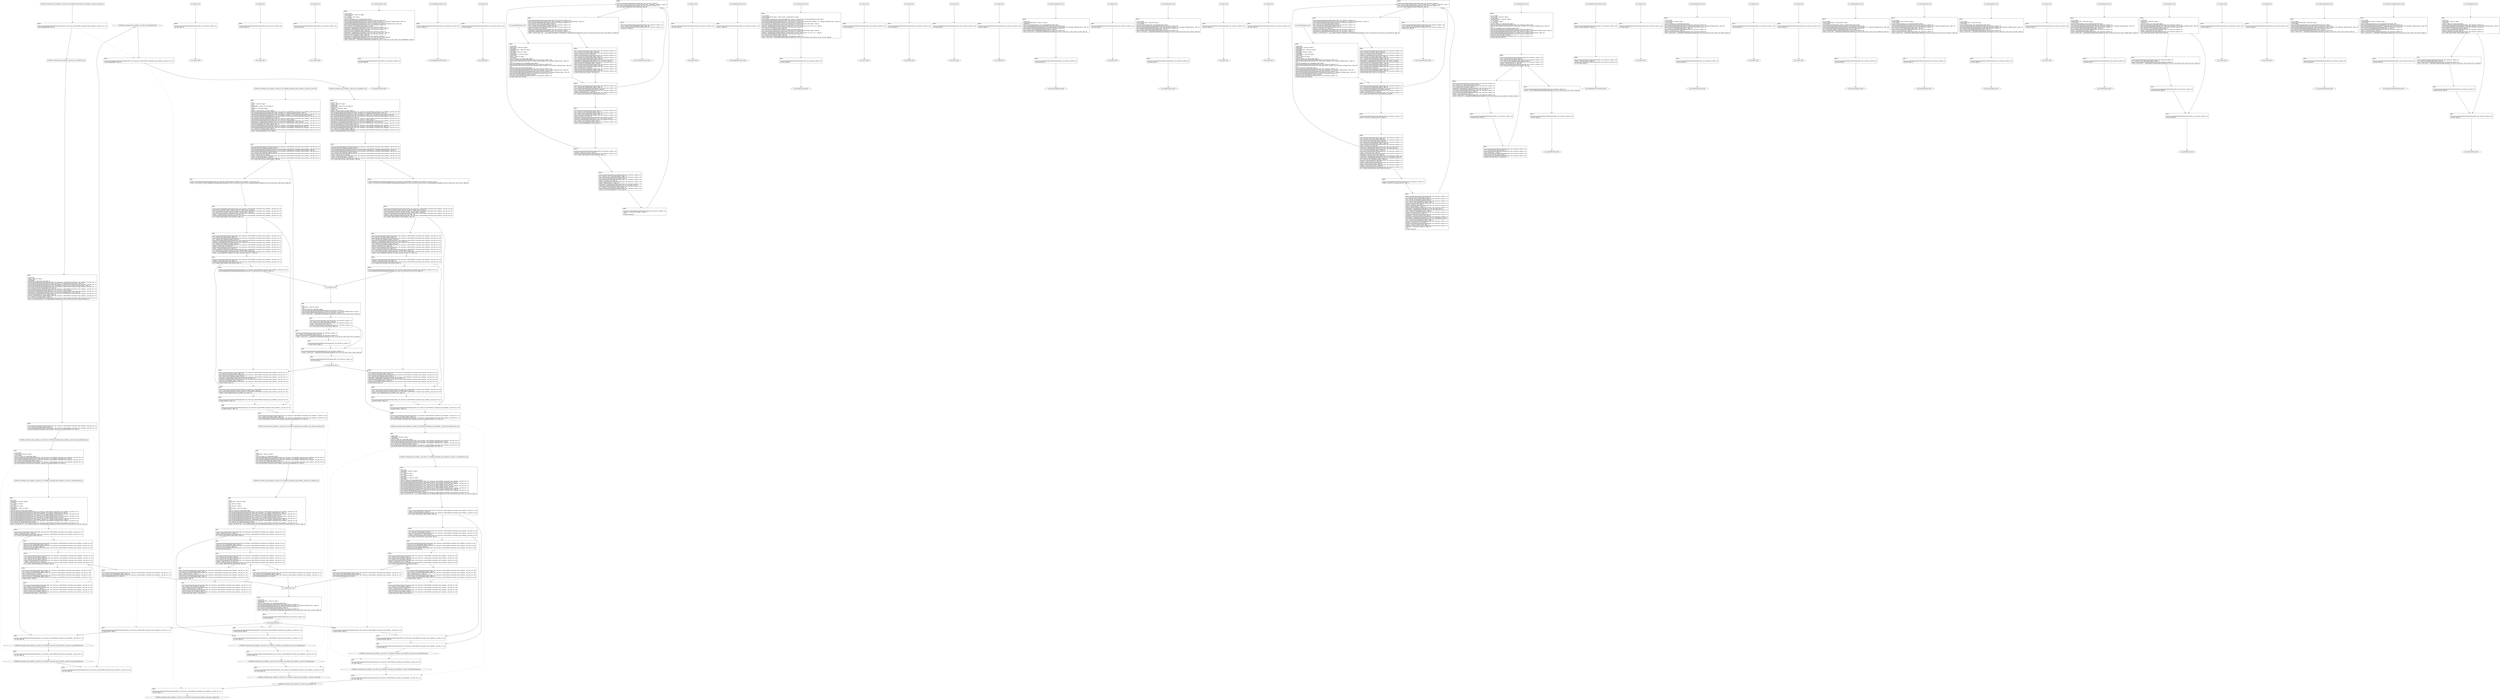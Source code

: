 digraph "icfg graph" {
BBCWE606_Unchecked_Loop_Condition__char_file_52a_ll_goodG2B_end [label="{CWE606_Unchecked_Loop_Condition__char_file_52a_ll_goodG2B_end}"];
BBio_ll_good1_end [label="{io_ll_good1_end}"];
BBio_ll_bad6_end [label="{io_ll_bad6_end}"];
BBio_ll_good5_end [label="{io_ll_good5_end}"];
BBio_ll_printWcharLine_end [label="{io_ll_printWcharLine_end}"];
BBio_ll_globalReturnsFalse_end [label="{io_ll_globalReturnsFalse_end}"];
BBCWE606_Unchecked_Loop_Condition__char_file_52a_ll_CWE606_Unchecked_Loop_Condition__char_file_52_good_end [label="{CWE606_Unchecked_Loop_Condition__char_file_52a_ll_CWE606_Unchecked_Loop_Condition__char_file_52_good_end}"];
BBio_ll_bad8_end [label="{io_ll_bad8_end}"];
BBio_ll_decodeHexWChars_end [label="{io_ll_decodeHexWChars_end}"];
BBio_ll_good7_end [label="{io_ll_good7_end}"];
BBCWE606_Unchecked_Loop_Condition__char_file_52c_ll_CWE606_Unchecked_Loop_Condition__char_file_52c_goodB2GSink_end [label="{CWE606_Unchecked_Loop_Condition__char_file_52c_ll_CWE606_Unchecked_Loop_Condition__char_file_52c_goodB2GSink_end}"];
BBio_ll_globalReturnsTrue_end [label="{io_ll_globalReturnsTrue_end}"];
BBio_ll_printStructLine_end [label="{io_ll_printStructLine_end}"];
BBio_ll_bad7_end [label="{io_ll_bad7_end}"];
BBio_ll_good6_end [label="{io_ll_good6_end}"];
BBio_ll_bad2_end [label="{io_ll_bad2_end}"];
BBio_ll_bad9_end [label="{io_ll_bad9_end}"];
BBio_ll_printUnsignedLine_end [label="{io_ll_printUnsignedLine_end}"];
BBio_ll_good4_end [label="{io_ll_good4_end}"];
BBio_ll_printSizeTLine_end [label="{io_ll_printSizeTLine_end}"];
BBio_ll_bad5_end [label="{io_ll_bad5_end}"];
BBCWE606_Unchecked_Loop_Condition__char_file_52a_ll_CWE606_Unchecked_Loop_Condition__char_file_52_bad_end [label="{CWE606_Unchecked_Loop_Condition__char_file_52a_ll_CWE606_Unchecked_Loop_Condition__char_file_52_bad_end}"];
BBio_ll_printLine_end [label="{io_ll_printLine_end}"];
BBCWE606_Unchecked_Loop_Condition__char_file_52b_ll_CWE606_Unchecked_Loop_Condition__char_file_52b_goodB2GSink_end [label="{CWE606_Unchecked_Loop_Condition__char_file_52b_ll_CWE606_Unchecked_Loop_Condition__char_file_52b_goodB2GSink_end}"];
BBio_ll_bad4_end [label="{io_ll_bad4_end}"];
BBio_ll_decodeHexChars_end [label="{io_ll_decodeHexChars_end}"];
BBCWE606_Unchecked_Loop_Condition__char_file_52c_ll_CWE606_Unchecked_Loop_Condition__char_file_52c_badSink_end [label="{CWE606_Unchecked_Loop_Condition__char_file_52c_ll_CWE606_Unchecked_Loop_Condition__char_file_52c_badSink_end}"];
BBio_ll_printBytesLine_end [label="{io_ll_printBytesLine_end}"];
BBio_ll_globalReturnsTrueOrFalse_end [label="{io_ll_globalReturnsTrueOrFalse_end}"];
BBio_ll_good3_end [label="{io_ll_good3_end}"];
BBio_ll_printHexCharLine_end [label="{io_ll_printHexCharLine_end}"];
BBCWE606_Unchecked_Loop_Condition__char_file_52c_ll_CWE606_Unchecked_Loop_Condition__char_file_52c_goodG2BSink_end [label="{CWE606_Unchecked_Loop_Condition__char_file_52c_ll_CWE606_Unchecked_Loop_Condition__char_file_52c_goodG2BSink_end}"];
BBio_ll_good9_end [label="{io_ll_good9_end}"];
BBio_ll_bad3_end [label="{io_ll_bad3_end}"];
BBio_ll_printDoubleLine_end [label="{io_ll_printDoubleLine_end}"];
BBio_ll_printShortLine_end [label="{io_ll_printShortLine_end}"];
BBio_ll_printLongLine_end [label="{io_ll_printLongLine_end}"];
BBio_ll_bad1_end [label="{io_ll_bad1_end}"];
BBio_ll_printFloatLine_end [label="{io_ll_printFloatLine_end}"];
BBio_ll_printWLine_end [label="{io_ll_printWLine_end}"];
BBio_ll_good2_end [label="{io_ll_good2_end}"];
BBio_ll_printIntLine_end [label="{io_ll_printIntLine_end}"];
BBCWE606_Unchecked_Loop_Condition__char_file_52b_ll_CWE606_Unchecked_Loop_Condition__char_file_52b_goodG2BSink_end [label="{CWE606_Unchecked_Loop_Condition__char_file_52b_ll_CWE606_Unchecked_Loop_Condition__char_file_52b_goodG2BSink_end}"];
BBio_ll_good8_end [label="{io_ll_good8_end}"];
BBio_ll_printLongLongLine_end [label="{io_ll_printLongLongLine_end}"];
BBio_ll_printHexUnsignedCharLine_end [label="{io_ll_printHexUnsignedCharLine_end}"];
BBio_ll_printSinkLine_end [label="{io_ll_printSinkLine_end}"];
BBCWE606_Unchecked_Loop_Condition__char_file_52a_ll_goodB2G_end [label="{CWE606_Unchecked_Loop_Condition__char_file_52a_ll_goodB2G_end}"];
BBCWE606_Unchecked_Loop_Condition__char_file_52b_ll_CWE606_Unchecked_Loop_Condition__char_file_52b_badSink_end [label="{CWE606_Unchecked_Loop_Condition__char_file_52b_ll_CWE606_Unchecked_Loop_Condition__char_file_52b_badSink_end}"];
BBCWE606_Unchecked_Loop_Condition__char_file_52a_ll_goodG2B_start [label="{CWE606_Unchecked_Loop_Condition__char_file_52a_ll_goodG2B_start}", shape=record];
CWE606_Unchecked_Loop_Condition__char_file_52a_ll_goodG2BBB13 [label="{BB13:\l\l/:109290408\l
  %data = alloca i8*, align 8\l
/:109290408\l
  %dataBuffer = alloca [100 x i8], align 16\l
/home/raoxue/Desktop/MemVerif/workspace/000_109_104/source_code/CWE606_Unchecked_Loop_Condition__char_file_52a.c:74\l
  call void @llvm.dbg.declare(metadata i8** %data, metadata !128, metadata !DIExpression()), !dbg !129\l
/home/raoxue/Desktop/MemVerif/workspace/000_109_104/source_code/CWE606_Unchecked_Loop_Condition__char_file_52a.c:75\l
  call void @llvm.dbg.declare(metadata [100 x i8]* %dataBuffer, metadata !130, metadata !DIExpression()), !dbg !131\l
/home/raoxue/Desktop/MemVerif/workspace/000_109_104/source_code/CWE606_Unchecked_Loop_Condition__char_file_52a.c:75\l
  %0 = bitcast [100 x i8]* %dataBuffer to i8*, !dbg !21\l
/home/raoxue/Desktop/MemVerif/workspace/000_109_104/source_code/CWE606_Unchecked_Loop_Condition__char_file_52a.c:75\l
  call void @llvm.memset.p0i8.i64(i8* align 16 %0, i8 0, i64 100, i1 false), !dbg !21\l
/home/raoxue/Desktop/MemVerif/workspace/000_109_104/source_code/CWE606_Unchecked_Loop_Condition__char_file_52a.c:76\l
  %arraydecay = getelementptr inbounds [100 x i8], [100 x i8]* %dataBuffer, i64 0, i64 0, !dbg !22\l
/home/raoxue/Desktop/MemVerif/workspace/000_109_104/source_code/CWE606_Unchecked_Loop_Condition__char_file_52a.c:76\l
  store i8* %arraydecay, i8** %data, align 8, !dbg !23\l
/home/raoxue/Desktop/MemVerif/workspace/000_109_104/source_code/CWE606_Unchecked_Loop_Condition__char_file_52a.c:78\l
  %1 = load i8*, i8** %data, align 8, !dbg !24\l
/home/raoxue/Desktop/MemVerif/workspace/000_109_104/source_code/CWE606_Unchecked_Loop_Condition__char_file_52a.c:78\l
  %call = call i8* @strcpy(i8* %1, i8* getelementptr inbounds ([3 x i8], [3 x i8]* @.str.3, i64 0, i64 0)) #6, !dbg !25\l
}", shape=record];
CWE606_Unchecked_Loop_Condition__char_file_52a_ll_goodG2BBB13 [label="{BB13:\l\l/:109290408\l
  %data = alloca i8*, align 8\l
/:109290408\l
  %dataBuffer = alloca [100 x i8], align 16\l
/home/raoxue/Desktop/MemVerif/workspace/000_109_104/source_code/CWE606_Unchecked_Loop_Condition__char_file_52a.c:74\l
  call void @llvm.dbg.declare(metadata i8** %data, metadata !128, metadata !DIExpression()), !dbg !129\l
/home/raoxue/Desktop/MemVerif/workspace/000_109_104/source_code/CWE606_Unchecked_Loop_Condition__char_file_52a.c:75\l
  call void @llvm.dbg.declare(metadata [100 x i8]* %dataBuffer, metadata !130, metadata !DIExpression()), !dbg !131\l
/home/raoxue/Desktop/MemVerif/workspace/000_109_104/source_code/CWE606_Unchecked_Loop_Condition__char_file_52a.c:75\l
  %0 = bitcast [100 x i8]* %dataBuffer to i8*, !dbg !21\l
/home/raoxue/Desktop/MemVerif/workspace/000_109_104/source_code/CWE606_Unchecked_Loop_Condition__char_file_52a.c:75\l
  call void @llvm.memset.p0i8.i64(i8* align 16 %0, i8 0, i64 100, i1 false), !dbg !21\l
/home/raoxue/Desktop/MemVerif/workspace/000_109_104/source_code/CWE606_Unchecked_Loop_Condition__char_file_52a.c:76\l
  %arraydecay = getelementptr inbounds [100 x i8], [100 x i8]* %dataBuffer, i64 0, i64 0, !dbg !22\l
/home/raoxue/Desktop/MemVerif/workspace/000_109_104/source_code/CWE606_Unchecked_Loop_Condition__char_file_52a.c:76\l
  store i8* %arraydecay, i8** %data, align 8, !dbg !23\l
/home/raoxue/Desktop/MemVerif/workspace/000_109_104/source_code/CWE606_Unchecked_Loop_Condition__char_file_52a.c:78\l
  %1 = load i8*, i8** %data, align 8, !dbg !24\l
/home/raoxue/Desktop/MemVerif/workspace/000_109_104/source_code/CWE606_Unchecked_Loop_Condition__char_file_52a.c:78\l
  %call = call i8* @strcpy(i8* %1, i8* getelementptr inbounds ([3 x i8], [3 x i8]* @.str.3, i64 0, i64 0)) #6, !dbg !25\l
}", shape=record];
CWE606_Unchecked_Loop_Condition__char_file_52a_ll_goodG2BBB14 [label="{BB14:\l\l/home/raoxue/Desktop/MemVerif/workspace/000_109_104/source_code/CWE606_Unchecked_Loop_Condition__char_file_52a.c:79\l
  %2 = load i8*, i8** %data, align 8, !dbg !26\l
/home/raoxue/Desktop/MemVerif/workspace/000_109_104/source_code/CWE606_Unchecked_Loop_Condition__char_file_52a.c:79\l
  call void @CWE606_Unchecked_Loop_Condition__char_file_52b_goodG2BSink(i8* %2), !dbg !27\l
}", shape=record];
CWE606_Unchecked_Loop_Condition__char_file_52a_ll_goodG2BBB14 [label="{BB14:\l\l/home/raoxue/Desktop/MemVerif/workspace/000_109_104/source_code/CWE606_Unchecked_Loop_Condition__char_file_52a.c:79\l
  %2 = load i8*, i8** %data, align 8, !dbg !26\l
/home/raoxue/Desktop/MemVerif/workspace/000_109_104/source_code/CWE606_Unchecked_Loop_Condition__char_file_52a.c:79\l
  call void @CWE606_Unchecked_Loop_Condition__char_file_52b_goodG2BSink(i8* %2), !dbg !27\l
}", shape=record];
CWE606_Unchecked_Loop_Condition__char_file_52a_ll_goodG2BBB15 [label="{BB15:\l\l/home/raoxue/Desktop/MemVerif/workspace/000_109_104/source_code/CWE606_Unchecked_Loop_Condition__char_file_52a.c:80\l
  ret void, !dbg !28\l
}", shape=record];
BBio_ll_good1_start [label="{io_ll_good1_start}", shape=record];
io_ll_good1BB69 [label="{BB69:\l\l/home/raoxue/Desktop/MemVerif/workspace/000_109_104/source_code/io.c:187\l
  ret void, !dbg !52\l
}", shape=record];
BBio_ll_bad6_start [label="{io_ll_bad6_start}", shape=record];
io_ll_bad6BB83 [label="{BB83:\l\l/home/raoxue/Desktop/MemVerif/workspace/000_109_104/source_code/io.c:203\l
  ret void, !dbg !52\l
}", shape=record];
BBio_ll_good5_start [label="{io_ll_good5_start}", shape=record];
io_ll_good5BB73 [label="{BB73:\l\l/home/raoxue/Desktop/MemVerif/workspace/000_109_104/source_code/io.c:191\l
  ret void, !dbg !52\l
}", shape=record];
BBio_ll_printWcharLine_start [label="{io_ll_printWcharLine_start}", shape=record];
io_ll_printWcharLineBB28 [label="{BB28:\l\l/:2719173888\l
  %wideChar.addr = alloca i32, align 4\l
/:2719173888\l
  %s = alloca [2 x i32], align 4\l
/:2719173888\l
  store i32 %wideChar, i32* %wideChar.addr, align 4\l
/home/raoxue/Desktop/MemVerif/workspace/000_109_104/source_code/io.c:70\l
  call void @llvm.dbg.declare(metadata i32* %wideChar.addr, metadata !162, metadata !DIExpression()), !dbg !163\l
/home/raoxue/Desktop/MemVerif/workspace/000_109_104/source_code/io.c:74\l
  call void @llvm.dbg.declare(metadata [2 x i32]* %s, metadata !164, metadata !DIExpression()), !dbg !168\l
/home/raoxue/Desktop/MemVerif/workspace/000_109_104/source_code/io.c:75\l
  %0 = load i32, i32* %wideChar.addr, align 4, !dbg !61\l
/home/raoxue/Desktop/MemVerif/workspace/000_109_104/source_code/io.c:75\l
  %arrayidx = getelementptr inbounds [2 x i32], [2 x i32]* %s, i64 0, i64 0, !dbg !62\l
/home/raoxue/Desktop/MemVerif/workspace/000_109_104/source_code/io.c:75\l
  store i32 %0, i32* %arrayidx, align 4, !dbg !63\l
/home/raoxue/Desktop/MemVerif/workspace/000_109_104/source_code/io.c:76\l
  %arrayidx1 = getelementptr inbounds [2 x i32], [2 x i32]* %s, i64 0, i64 1, !dbg !64\l
/home/raoxue/Desktop/MemVerif/workspace/000_109_104/source_code/io.c:76\l
  store i32 0, i32* %arrayidx1, align 4, !dbg !65\l
/home/raoxue/Desktop/MemVerif/workspace/000_109_104/source_code/io.c:77\l
  %arraydecay = getelementptr inbounds [2 x i32], [2 x i32]* %s, i64 0, i64 0, !dbg !66\l
/home/raoxue/Desktop/MemVerif/workspace/000_109_104/source_code/io.c:77\l
  %call = call i32 (i8*, ...) @printf(i8* getelementptr inbounds ([5 x i8], [5 x i8]* @.str.10, i64 0, i64 0), i32* %arraydecay), !dbg !67\l
}", shape=record];
io_ll_printWcharLineBB28 [label="{BB28:\l\l/:2719173888\l
  %wideChar.addr = alloca i32, align 4\l
/:2719173888\l
  %s = alloca [2 x i32], align 4\l
/:2719173888\l
  store i32 %wideChar, i32* %wideChar.addr, align 4\l
/home/raoxue/Desktop/MemVerif/workspace/000_109_104/source_code/io.c:70\l
  call void @llvm.dbg.declare(metadata i32* %wideChar.addr, metadata !162, metadata !DIExpression()), !dbg !163\l
/home/raoxue/Desktop/MemVerif/workspace/000_109_104/source_code/io.c:74\l
  call void @llvm.dbg.declare(metadata [2 x i32]* %s, metadata !164, metadata !DIExpression()), !dbg !168\l
/home/raoxue/Desktop/MemVerif/workspace/000_109_104/source_code/io.c:75\l
  %0 = load i32, i32* %wideChar.addr, align 4, !dbg !61\l
/home/raoxue/Desktop/MemVerif/workspace/000_109_104/source_code/io.c:75\l
  %arrayidx = getelementptr inbounds [2 x i32], [2 x i32]* %s, i64 0, i64 0, !dbg !62\l
/home/raoxue/Desktop/MemVerif/workspace/000_109_104/source_code/io.c:75\l
  store i32 %0, i32* %arrayidx, align 4, !dbg !63\l
/home/raoxue/Desktop/MemVerif/workspace/000_109_104/source_code/io.c:76\l
  %arrayidx1 = getelementptr inbounds [2 x i32], [2 x i32]* %s, i64 0, i64 1, !dbg !64\l
/home/raoxue/Desktop/MemVerif/workspace/000_109_104/source_code/io.c:76\l
  store i32 0, i32* %arrayidx1, align 4, !dbg !65\l
/home/raoxue/Desktop/MemVerif/workspace/000_109_104/source_code/io.c:77\l
  %arraydecay = getelementptr inbounds [2 x i32], [2 x i32]* %s, i64 0, i64 0, !dbg !66\l
/home/raoxue/Desktop/MemVerif/workspace/000_109_104/source_code/io.c:77\l
  %call = call i32 (i8*, ...) @printf(i8* getelementptr inbounds ([5 x i8], [5 x i8]* @.str.10, i64 0, i64 0), i32* %arraydecay), !dbg !67\l
}", shape=record];
io_ll_printWcharLineBB29 [label="{BB29:\l\l/home/raoxue/Desktop/MemVerif/workspace/000_109_104/source_code/io.c:78\l
  ret void, !dbg !68\l
}", shape=record];
BBio_ll_globalReturnsFalse_start [label="{io_ll_globalReturnsFalse_start}", shape=record];
io_ll_globalReturnsFalseBB66 [label="{BB66:\l\l/home/raoxue/Desktop/MemVerif/workspace/000_109_104/source_code/io.c:163\l
  ret i32 0, !dbg !52\l
}", shape=record];
BBCWE606_Unchecked_Loop_Condition__char_file_52a_ll_CWE606_Unchecked_Loop_Condition__char_file_52_good_start [label="{CWE606_Unchecked_Loop_Condition__char_file_52a_ll_CWE606_Unchecked_Loop_Condition__char_file_52_good_start}", shape=record];
CWE606_Unchecked_Loop_Condition__char_file_52a_ll_CWE606_Unchecked_Loop_Condition__char_file_52_goodBB29 [label="{BB29:\l\l/home/raoxue/Desktop/MemVerif/workspace/000_109_104/source_code/CWE606_Unchecked_Loop_Condition__char_file_52a.c:115\l
  call void @goodG2B(), !dbg !13\l
}", shape=record];
CWE606_Unchecked_Loop_Condition__char_file_52a_ll_CWE606_Unchecked_Loop_Condition__char_file_52_goodBB29 [label="{BB29:\l\l/home/raoxue/Desktop/MemVerif/workspace/000_109_104/source_code/CWE606_Unchecked_Loop_Condition__char_file_52a.c:115\l
  call void @goodG2B(), !dbg !13\l
}", shape=record];
CWE606_Unchecked_Loop_Condition__char_file_52a_ll_CWE606_Unchecked_Loop_Condition__char_file_52_goodBB30 [label="{BB30:\l\l/home/raoxue/Desktop/MemVerif/workspace/000_109_104/source_code/CWE606_Unchecked_Loop_Condition__char_file_52a.c:116\l
  call void @goodB2G(), !dbg !14\l
}", shape=record];
CWE606_Unchecked_Loop_Condition__char_file_52a_ll_CWE606_Unchecked_Loop_Condition__char_file_52_goodBB30 [label="{BB30:\l\l/home/raoxue/Desktop/MemVerif/workspace/000_109_104/source_code/CWE606_Unchecked_Loop_Condition__char_file_52a.c:116\l
  call void @goodB2G(), !dbg !14\l
}", shape=record];
CWE606_Unchecked_Loop_Condition__char_file_52a_ll_CWE606_Unchecked_Loop_Condition__char_file_52_goodBB31 [label="{BB31:\l\l/home/raoxue/Desktop/MemVerif/workspace/000_109_104/source_code/CWE606_Unchecked_Loop_Condition__char_file_52a.c:117\l
  ret void, !dbg !15\l
}", shape=record];
BBio_ll_bad8_start [label="{io_ll_bad8_start}", shape=record];
io_ll_bad8BB85 [label="{BB85:\l\l/home/raoxue/Desktop/MemVerif/workspace/000_109_104/source_code/io.c:205\l
  ret void, !dbg !52\l
}", shape=record];
BBio_ll_decodeHexWChars_start [label="{io_ll_decodeHexWChars_start}", shape=record];
io_ll_decodeHexWCharsBB55 [label="{BB55:\l\l/:109230664\l
  %bytes.addr = alloca i8*, align 8\l
/:109230664\l
  %numBytes.addr = alloca i64, align 8\l
/:109230664\l
  %hex.addr = alloca i32*, align 8\l
/:109230664\l
  %numWritten = alloca i64, align 8\l
/:109230664\l
  %byte = alloca i32, align 4\l
/:109230664\l
  store i8* %bytes, i8** %bytes.addr, align 8\l
/home/raoxue/Desktop/MemVerif/workspace/000_109_104/source_code/io.c:135\l
  call void @llvm.dbg.declare(metadata i8** %bytes.addr, metadata !290, metadata !DIExpression()), !dbg !291\l
/:135\l
  store i64 %numBytes, i64* %numBytes.addr, align 8\l
/home/raoxue/Desktop/MemVerif/workspace/000_109_104/source_code/io.c:135\l
  call void @llvm.dbg.declare(metadata i64* %numBytes.addr, metadata !292, metadata !DIExpression()), !dbg !293\l
/:135\l
  store i32* %hex, i32** %hex.addr, align 8\l
/home/raoxue/Desktop/MemVerif/workspace/000_109_104/source_code/io.c:135\l
  call void @llvm.dbg.declare(metadata i32** %hex.addr, metadata !294, metadata !DIExpression()), !dbg !295\l
/home/raoxue/Desktop/MemVerif/workspace/000_109_104/source_code/io.c:137\l
  call void @llvm.dbg.declare(metadata i64* %numWritten, metadata !296, metadata !DIExpression()), !dbg !297\l
/home/raoxue/Desktop/MemVerif/workspace/000_109_104/source_code/io.c:137\l
  store i64 0, i64* %numWritten, align 8, !dbg !65\l
/home/raoxue/Desktop/MemVerif/workspace/000_109_104/source_code/io.c:143\l
  br label %while.cond, !dbg !66\l
}", shape=record];
io_ll_decodeHexWCharsBB56 [label="{BB56:\l\l/home/raoxue/Desktop/MemVerif/workspace/000_109_104/source_code/io.c:143\l
  %0 = load i64, i64* %numWritten, align 8, !dbg !67\l
/home/raoxue/Desktop/MemVerif/workspace/000_109_104/source_code/io.c:143\l
  %1 = load i64, i64* %numBytes.addr, align 8, !dbg !68\l
/home/raoxue/Desktop/MemVerif/workspace/000_109_104/source_code/io.c:143\l
  %cmp = icmp ult i64 %0, %1, !dbg !69\l
/home/raoxue/Desktop/MemVerif/workspace/000_109_104/source_code/io.c:143\l
  br i1 %cmp, label %land.lhs.true, label %land.end, !dbg !70\l
}", shape=record];
io_ll_decodeHexWCharsBB57 [label="{BB57:\l\l/home/raoxue/Desktop/MemVerif/workspace/000_109_104/source_code/io.c:143\l
  %2 = load i32*, i32** %hex.addr, align 8, !dbg !71\l
/home/raoxue/Desktop/MemVerif/workspace/000_109_104/source_code/io.c:143\l
  %3 = load i64, i64* %numWritten, align 8, !dbg !72\l
/home/raoxue/Desktop/MemVerif/workspace/000_109_104/source_code/io.c:143\l
  %mul = mul i64 2, %3, !dbg !73\l
/home/raoxue/Desktop/MemVerif/workspace/000_109_104/source_code/io.c:143\l
  %arrayidx = getelementptr inbounds i32, i32* %2, i64 %mul, !dbg !71\l
/home/raoxue/Desktop/MemVerif/workspace/000_109_104/source_code/io.c:143\l
  %4 = load i32, i32* %arrayidx, align 4, !dbg !71\l
/home/raoxue/Desktop/MemVerif/workspace/000_109_104/source_code/io.c:143\l
  %call = call i32 @iswxdigit(i32 %4) #5, !dbg !74\l
}", shape=record];
io_ll_decodeHexWCharsBB57 [label="{BB57:\l\l/home/raoxue/Desktop/MemVerif/workspace/000_109_104/source_code/io.c:143\l
  %2 = load i32*, i32** %hex.addr, align 8, !dbg !71\l
/home/raoxue/Desktop/MemVerif/workspace/000_109_104/source_code/io.c:143\l
  %3 = load i64, i64* %numWritten, align 8, !dbg !72\l
/home/raoxue/Desktop/MemVerif/workspace/000_109_104/source_code/io.c:143\l
  %mul = mul i64 2, %3, !dbg !73\l
/home/raoxue/Desktop/MemVerif/workspace/000_109_104/source_code/io.c:143\l
  %arrayidx = getelementptr inbounds i32, i32* %2, i64 %mul, !dbg !71\l
/home/raoxue/Desktop/MemVerif/workspace/000_109_104/source_code/io.c:143\l
  %4 = load i32, i32* %arrayidx, align 4, !dbg !71\l
/home/raoxue/Desktop/MemVerif/workspace/000_109_104/source_code/io.c:143\l
  %call = call i32 @iswxdigit(i32 %4) #5, !dbg !74\l
}", shape=record];
io_ll_decodeHexWCharsBB59 [label="{BB59:\l\l/home/raoxue/Desktop/MemVerif/workspace/000_109_104/source_code/io.c:143\l
  %tobool = icmp ne i32 %call, 0, !dbg !74\l
/home/raoxue/Desktop/MemVerif/workspace/000_109_104/source_code/io.c:143\l
  br i1 %tobool, label %land.rhs, label %land.end, !dbg !75\l
}", shape=record];
io_ll_decodeHexWCharsBB60 [label="{BB60:\l\l/home/raoxue/Desktop/MemVerif/workspace/000_109_104/source_code/io.c:143\l
  %5 = load i32*, i32** %hex.addr, align 8, !dbg !76\l
/home/raoxue/Desktop/MemVerif/workspace/000_109_104/source_code/io.c:143\l
  %6 = load i64, i64* %numWritten, align 8, !dbg !77\l
/home/raoxue/Desktop/MemVerif/workspace/000_109_104/source_code/io.c:143\l
  %mul1 = mul i64 2, %6, !dbg !78\l
/home/raoxue/Desktop/MemVerif/workspace/000_109_104/source_code/io.c:143\l
  %add = add i64 %mul1, 1, !dbg !79\l
/home/raoxue/Desktop/MemVerif/workspace/000_109_104/source_code/io.c:143\l
  %arrayidx2 = getelementptr inbounds i32, i32* %5, i64 %add, !dbg !76\l
/home/raoxue/Desktop/MemVerif/workspace/000_109_104/source_code/io.c:143\l
  %7 = load i32, i32* %arrayidx2, align 4, !dbg !76\l
/home/raoxue/Desktop/MemVerif/workspace/000_109_104/source_code/io.c:143\l
  %call3 = call i32 @iswxdigit(i32 %7) #5, !dbg !80\l
}", shape=record];
io_ll_decodeHexWCharsBB60 [label="{BB60:\l\l/home/raoxue/Desktop/MemVerif/workspace/000_109_104/source_code/io.c:143\l
  %5 = load i32*, i32** %hex.addr, align 8, !dbg !76\l
/home/raoxue/Desktop/MemVerif/workspace/000_109_104/source_code/io.c:143\l
  %6 = load i64, i64* %numWritten, align 8, !dbg !77\l
/home/raoxue/Desktop/MemVerif/workspace/000_109_104/source_code/io.c:143\l
  %mul1 = mul i64 2, %6, !dbg !78\l
/home/raoxue/Desktop/MemVerif/workspace/000_109_104/source_code/io.c:143\l
  %add = add i64 %mul1, 1, !dbg !79\l
/home/raoxue/Desktop/MemVerif/workspace/000_109_104/source_code/io.c:143\l
  %arrayidx2 = getelementptr inbounds i32, i32* %5, i64 %add, !dbg !76\l
/home/raoxue/Desktop/MemVerif/workspace/000_109_104/source_code/io.c:143\l
  %7 = load i32, i32* %arrayidx2, align 4, !dbg !76\l
/home/raoxue/Desktop/MemVerif/workspace/000_109_104/source_code/io.c:143\l
  %call3 = call i32 @iswxdigit(i32 %7) #5, !dbg !80\l
}", shape=record];
io_ll_decodeHexWCharsBB61 [label="{BB61:\l\l/home/raoxue/Desktop/MemVerif/workspace/000_109_104/source_code/io.c:143\l
  %tobool4 = icmp ne i32 %call3, 0, !dbg !75\l
/:143\l
  br label %land.end\l
}", shape=record];
io_ll_decodeHexWCharsBB58 [label="{BB58:\l\l/home/raoxue/Desktop/MemVerif/workspace/000_109_104/source_code/io.c:0\l
  %8 = phi i1 [ false, %land.lhs.true ], [ false, %while.cond ], [ %tobool4, %land.rhs ], !dbg !81\l
/home/raoxue/Desktop/MemVerif/workspace/000_109_104/source_code/io.c:143\l
  br i1 %8, label %while.body, label %while.end, !dbg !66\l
}", shape=record];
io_ll_decodeHexWCharsBB62 [label="{BB62:\l\l/home/raoxue/Desktop/MemVerif/workspace/000_109_104/source_code/io.c:145\l
  call void @llvm.dbg.declare(metadata i32* %byte, metadata !314, metadata !DIExpression()), !dbg !316\l
/home/raoxue/Desktop/MemVerif/workspace/000_109_104/source_code/io.c:146\l
  %9 = load i32*, i32** %hex.addr, align 8, !dbg !85\l
/home/raoxue/Desktop/MemVerif/workspace/000_109_104/source_code/io.c:146\l
  %10 = load i64, i64* %numWritten, align 8, !dbg !86\l
/home/raoxue/Desktop/MemVerif/workspace/000_109_104/source_code/io.c:146\l
  %mul5 = mul i64 2, %10, !dbg !87\l
/home/raoxue/Desktop/MemVerif/workspace/000_109_104/source_code/io.c:146\l
  %arrayidx6 = getelementptr inbounds i32, i32* %9, i64 %mul5, !dbg !85\l
/home/raoxue/Desktop/MemVerif/workspace/000_109_104/source_code/io.c:146\l
  %call7 = call i32 (i32*, i32*, ...) @__isoc99_swscanf(i32* %arrayidx6, i32* getelementptr inbounds ([5 x i32], [5 x i32]* @.str.16, i64 0, i64 0), i32* %byte) #5, !dbg !88\l
}", shape=record];
io_ll_decodeHexWCharsBB62 [label="{BB62:\l\l/home/raoxue/Desktop/MemVerif/workspace/000_109_104/source_code/io.c:145\l
  call void @llvm.dbg.declare(metadata i32* %byte, metadata !314, metadata !DIExpression()), !dbg !316\l
/home/raoxue/Desktop/MemVerif/workspace/000_109_104/source_code/io.c:146\l
  %9 = load i32*, i32** %hex.addr, align 8, !dbg !85\l
/home/raoxue/Desktop/MemVerif/workspace/000_109_104/source_code/io.c:146\l
  %10 = load i64, i64* %numWritten, align 8, !dbg !86\l
/home/raoxue/Desktop/MemVerif/workspace/000_109_104/source_code/io.c:146\l
  %mul5 = mul i64 2, %10, !dbg !87\l
/home/raoxue/Desktop/MemVerif/workspace/000_109_104/source_code/io.c:146\l
  %arrayidx6 = getelementptr inbounds i32, i32* %9, i64 %mul5, !dbg !85\l
/home/raoxue/Desktop/MemVerif/workspace/000_109_104/source_code/io.c:146\l
  %call7 = call i32 (i32*, i32*, ...) @__isoc99_swscanf(i32* %arrayidx6, i32* getelementptr inbounds ([5 x i32], [5 x i32]* @.str.16, i64 0, i64 0), i32* %byte) #5, !dbg !88\l
}", shape=record];
io_ll_decodeHexWCharsBB64 [label="{BB64:\l\l/home/raoxue/Desktop/MemVerif/workspace/000_109_104/source_code/io.c:147\l
  %11 = load i32, i32* %byte, align 4, !dbg !89\l
/home/raoxue/Desktop/MemVerif/workspace/000_109_104/source_code/io.c:147\l
  %conv = trunc i32 %11 to i8, !dbg !90\l
/home/raoxue/Desktop/MemVerif/workspace/000_109_104/source_code/io.c:147\l
  %12 = load i8*, i8** %bytes.addr, align 8, !dbg !91\l
/home/raoxue/Desktop/MemVerif/workspace/000_109_104/source_code/io.c:147\l
  %13 = load i64, i64* %numWritten, align 8, !dbg !92\l
/home/raoxue/Desktop/MemVerif/workspace/000_109_104/source_code/io.c:147\l
  %arrayidx8 = getelementptr inbounds i8, i8* %12, i64 %13, !dbg !91\l
/home/raoxue/Desktop/MemVerif/workspace/000_109_104/source_code/io.c:147\l
  store i8 %conv, i8* %arrayidx8, align 1, !dbg !93\l
/home/raoxue/Desktop/MemVerif/workspace/000_109_104/source_code/io.c:148\l
  %14 = load i64, i64* %numWritten, align 8, !dbg !94\l
/home/raoxue/Desktop/MemVerif/workspace/000_109_104/source_code/io.c:148\l
  %inc = add i64 %14, 1, !dbg !94\l
/home/raoxue/Desktop/MemVerif/workspace/000_109_104/source_code/io.c:148\l
  store i64 %inc, i64* %numWritten, align 8, !dbg !94\l
/home/raoxue/Desktop/MemVerif/workspace/000_109_104/source_code/io.c:143\l
  br label %while.cond, !dbg !66, !llvm.loop !95\l
}", shape=record];
io_ll_decodeHexWCharsBB63 [label="{BB63:\l\l/home/raoxue/Desktop/MemVerif/workspace/000_109_104/source_code/io.c:151\l
  %15 = load i64, i64* %numWritten, align 8, !dbg !98\l
/home/raoxue/Desktop/MemVerif/workspace/000_109_104/source_code/io.c:151\l
  ret i64 %15, !dbg !99\l
}", shape=record];
BBio_ll_good7_start [label="{io_ll_good7_start}", shape=record];
io_ll_good7BB75 [label="{BB75:\l\l/home/raoxue/Desktop/MemVerif/workspace/000_109_104/source_code/io.c:193\l
  ret void, !dbg !52\l
}", shape=record];
BBCWE606_Unchecked_Loop_Condition__char_file_52c_ll_CWE606_Unchecked_Loop_Condition__char_file_52c_goodB2GSink_start [label="{CWE606_Unchecked_Loop_Condition__char_file_52c_ll_CWE606_Unchecked_Loop_Condition__char_file_52c_goodB2GSink_start}", shape=record];
CWE606_Unchecked_Loop_Condition__char_file_52c_ll_CWE606_Unchecked_Loop_Condition__char_file_52c_goodB2GSinkBB18 [label="{BB18:\l\l/:92074360\l
  %data.addr = alloca i8*, align 8\l
/:92074360\l
  %i = alloca i32, align 4\l
/:92074360\l
  %n = alloca i32, align 4\l
/:92074360\l
  %intVariable = alloca i32, align 4\l
/:92074360\l
  store i8* %data, i8** %data.addr, align 8\l
/home/raoxue/Desktop/MemVerif/workspace/000_109_104/source_code/CWE606_Unchecked_Loop_Condition__char_file_52c.c:76\l
  call void @llvm.dbg.declare(metadata i8** %data.addr, metadata !86, metadata !DIExpression()), !dbg !87\l
/home/raoxue/Desktop/MemVerif/workspace/000_109_104/source_code/CWE606_Unchecked_Loop_Condition__char_file_52c.c:79\l
  call void @llvm.dbg.declare(metadata i32* %i, metadata !88, metadata !DIExpression()), !dbg !90\l
/home/raoxue/Desktop/MemVerif/workspace/000_109_104/source_code/CWE606_Unchecked_Loop_Condition__char_file_52c.c:79\l
  call void @llvm.dbg.declare(metadata i32* %n, metadata !91, metadata !DIExpression()), !dbg !92\l
/home/raoxue/Desktop/MemVerif/workspace/000_109_104/source_code/CWE606_Unchecked_Loop_Condition__char_file_52c.c:79\l
  call void @llvm.dbg.declare(metadata i32* %intVariable, metadata !93, metadata !DIExpression()), !dbg !94\l
/home/raoxue/Desktop/MemVerif/workspace/000_109_104/source_code/CWE606_Unchecked_Loop_Condition__char_file_52c.c:80\l
  %0 = load i8*, i8** %data.addr, align 8, !dbg !22\l
/home/raoxue/Desktop/MemVerif/workspace/000_109_104/source_code/CWE606_Unchecked_Loop_Condition__char_file_52c.c:80\l
  %call = call i32 (i8*, i8*, ...) @__isoc99_sscanf(i8* %0, i8* getelementptr inbounds ([3 x i8], [3 x i8]* @.str, i64 0, i64 0), i32* %n) #4, !dbg !24\l
}", shape=record];
CWE606_Unchecked_Loop_Condition__char_file_52c_ll_CWE606_Unchecked_Loop_Condition__char_file_52c_goodB2GSinkBB18 [label="{BB18:\l\l/:92074360\l
  %data.addr = alloca i8*, align 8\l
/:92074360\l
  %i = alloca i32, align 4\l
/:92074360\l
  %n = alloca i32, align 4\l
/:92074360\l
  %intVariable = alloca i32, align 4\l
/:92074360\l
  store i8* %data, i8** %data.addr, align 8\l
/home/raoxue/Desktop/MemVerif/workspace/000_109_104/source_code/CWE606_Unchecked_Loop_Condition__char_file_52c.c:76\l
  call void @llvm.dbg.declare(metadata i8** %data.addr, metadata !86, metadata !DIExpression()), !dbg !87\l
/home/raoxue/Desktop/MemVerif/workspace/000_109_104/source_code/CWE606_Unchecked_Loop_Condition__char_file_52c.c:79\l
  call void @llvm.dbg.declare(metadata i32* %i, metadata !88, metadata !DIExpression()), !dbg !90\l
/home/raoxue/Desktop/MemVerif/workspace/000_109_104/source_code/CWE606_Unchecked_Loop_Condition__char_file_52c.c:79\l
  call void @llvm.dbg.declare(metadata i32* %n, metadata !91, metadata !DIExpression()), !dbg !92\l
/home/raoxue/Desktop/MemVerif/workspace/000_109_104/source_code/CWE606_Unchecked_Loop_Condition__char_file_52c.c:79\l
  call void @llvm.dbg.declare(metadata i32* %intVariable, metadata !93, metadata !DIExpression()), !dbg !94\l
/home/raoxue/Desktop/MemVerif/workspace/000_109_104/source_code/CWE606_Unchecked_Loop_Condition__char_file_52c.c:80\l
  %0 = load i8*, i8** %data.addr, align 8, !dbg !22\l
/home/raoxue/Desktop/MemVerif/workspace/000_109_104/source_code/CWE606_Unchecked_Loop_Condition__char_file_52c.c:80\l
  %call = call i32 (i8*, i8*, ...) @__isoc99_sscanf(i8* %0, i8* getelementptr inbounds ([3 x i8], [3 x i8]* @.str, i64 0, i64 0), i32* %n) #4, !dbg !24\l
}", shape=record];
CWE606_Unchecked_Loop_Condition__char_file_52c_ll_CWE606_Unchecked_Loop_Condition__char_file_52c_goodB2GSinkBB19 [label="{BB19:\l\l/home/raoxue/Desktop/MemVerif/workspace/000_109_104/source_code/CWE606_Unchecked_Loop_Condition__char_file_52c.c:80\l
  %cmp = icmp eq i32 %call, 1, !dbg !25\l
/home/raoxue/Desktop/MemVerif/workspace/000_109_104/source_code/CWE606_Unchecked_Loop_Condition__char_file_52c.c:80\l
  br i1 %cmp, label %if.then, label %if.end5, !dbg !26\l
}", shape=record];
CWE606_Unchecked_Loop_Condition__char_file_52c_ll_CWE606_Unchecked_Loop_Condition__char_file_52c_goodB2GSinkBB20 [label="{BB20:\l\l/home/raoxue/Desktop/MemVerif/workspace/000_109_104/source_code/CWE606_Unchecked_Loop_Condition__char_file_52c.c:83\l
  %1 = load i32, i32* %n, align 4, !dbg !27\l
/home/raoxue/Desktop/MemVerif/workspace/000_109_104/source_code/CWE606_Unchecked_Loop_Condition__char_file_52c.c:83\l
  %cmp1 = icmp slt i32 %1, 10000, !dbg !30\l
/home/raoxue/Desktop/MemVerif/workspace/000_109_104/source_code/CWE606_Unchecked_Loop_Condition__char_file_52c.c:83\l
  br i1 %cmp1, label %if.then2, label %if.end, !dbg !31\l
}", shape=record];
CWE606_Unchecked_Loop_Condition__char_file_52c_ll_CWE606_Unchecked_Loop_Condition__char_file_52c_goodB2GSinkBB22 [label="{BB22:\l\l/home/raoxue/Desktop/MemVerif/workspace/000_109_104/source_code/CWE606_Unchecked_Loop_Condition__char_file_52c.c:85\l
  store i32 0, i32* %intVariable, align 4, !dbg !32\l
/home/raoxue/Desktop/MemVerif/workspace/000_109_104/source_code/CWE606_Unchecked_Loop_Condition__char_file_52c.c:86\l
  store i32 0, i32* %i, align 4, !dbg !34\l
/home/raoxue/Desktop/MemVerif/workspace/000_109_104/source_code/CWE606_Unchecked_Loop_Condition__char_file_52c.c:86\l
  br label %for.cond, !dbg !36\l
}", shape=record];
CWE606_Unchecked_Loop_Condition__char_file_52c_ll_CWE606_Unchecked_Loop_Condition__char_file_52c_goodB2GSinkBB24 [label="{BB24:\l\l/home/raoxue/Desktop/MemVerif/workspace/000_109_104/source_code/CWE606_Unchecked_Loop_Condition__char_file_52c.c:86\l
  %2 = load i32, i32* %i, align 4, !dbg !37\l
/home/raoxue/Desktop/MemVerif/workspace/000_109_104/source_code/CWE606_Unchecked_Loop_Condition__char_file_52c.c:86\l
  %3 = load i32, i32* %n, align 4, !dbg !39\l
/home/raoxue/Desktop/MemVerif/workspace/000_109_104/source_code/CWE606_Unchecked_Loop_Condition__char_file_52c.c:86\l
  %cmp3 = icmp slt i32 %2, %3, !dbg !40\l
/home/raoxue/Desktop/MemVerif/workspace/000_109_104/source_code/CWE606_Unchecked_Loop_Condition__char_file_52c.c:86\l
  br i1 %cmp3, label %for.body, label %for.end, !dbg !41\l
}", shape=record];
CWE606_Unchecked_Loop_Condition__char_file_52c_ll_CWE606_Unchecked_Loop_Condition__char_file_52c_goodB2GSinkBB25 [label="{BB25:\l\l/home/raoxue/Desktop/MemVerif/workspace/000_109_104/source_code/CWE606_Unchecked_Loop_Condition__char_file_52c.c:89\l
  %4 = load i32, i32* %intVariable, align 4, !dbg !42\l
/home/raoxue/Desktop/MemVerif/workspace/000_109_104/source_code/CWE606_Unchecked_Loop_Condition__char_file_52c.c:89\l
  %inc = add nsw i32 %4, 1, !dbg !42\l
/home/raoxue/Desktop/MemVerif/workspace/000_109_104/source_code/CWE606_Unchecked_Loop_Condition__char_file_52c.c:89\l
  store i32 %inc, i32* %intVariable, align 4, !dbg !42\l
/home/raoxue/Desktop/MemVerif/workspace/000_109_104/source_code/CWE606_Unchecked_Loop_Condition__char_file_52c.c:90\l
  br label %for.inc, !dbg !44\l
}", shape=record];
CWE606_Unchecked_Loop_Condition__char_file_52c_ll_CWE606_Unchecked_Loop_Condition__char_file_52c_goodB2GSinkBB27 [label="{BB27:\l\l/home/raoxue/Desktop/MemVerif/workspace/000_109_104/source_code/CWE606_Unchecked_Loop_Condition__char_file_52c.c:86\l
  %5 = load i32, i32* %i, align 4, !dbg !45\l
/home/raoxue/Desktop/MemVerif/workspace/000_109_104/source_code/CWE606_Unchecked_Loop_Condition__char_file_52c.c:86\l
  %inc4 = add nsw i32 %5, 1, !dbg !45\l
/home/raoxue/Desktop/MemVerif/workspace/000_109_104/source_code/CWE606_Unchecked_Loop_Condition__char_file_52c.c:86\l
  store i32 %inc4, i32* %i, align 4, !dbg !45\l
/home/raoxue/Desktop/MemVerif/workspace/000_109_104/source_code/CWE606_Unchecked_Loop_Condition__char_file_52c.c:86\l
  br label %for.cond, !dbg !46, !llvm.loop !47\l
}", shape=record];
CWE606_Unchecked_Loop_Condition__char_file_52c_ll_CWE606_Unchecked_Loop_Condition__char_file_52c_goodB2GSinkBB26 [label="{BB26:\l\l/home/raoxue/Desktop/MemVerif/workspace/000_109_104/source_code/CWE606_Unchecked_Loop_Condition__char_file_52c.c:91\l
  %6 = load i32, i32* %intVariable, align 4, !dbg !50\l
/home/raoxue/Desktop/MemVerif/workspace/000_109_104/source_code/CWE606_Unchecked_Loop_Condition__char_file_52c.c:91\l
  call void @printIntLine(i32 %6), !dbg !51\l
}", shape=record];
CWE606_Unchecked_Loop_Condition__char_file_52c_ll_CWE606_Unchecked_Loop_Condition__char_file_52c_goodB2GSinkBB26 [label="{BB26:\l\l/home/raoxue/Desktop/MemVerif/workspace/000_109_104/source_code/CWE606_Unchecked_Loop_Condition__char_file_52c.c:91\l
  %6 = load i32, i32* %intVariable, align 4, !dbg !50\l
/home/raoxue/Desktop/MemVerif/workspace/000_109_104/source_code/CWE606_Unchecked_Loop_Condition__char_file_52c.c:91\l
  call void @printIntLine(i32 %6), !dbg !51\l
}", shape=record];
CWE606_Unchecked_Loop_Condition__char_file_52c_ll_CWE606_Unchecked_Loop_Condition__char_file_52c_goodB2GSinkBB28 [label="{BB28:\l\l/home/raoxue/Desktop/MemVerif/workspace/000_109_104/source_code/CWE606_Unchecked_Loop_Condition__char_file_52c.c:92\l
  br label %if.end, !dbg !52\l
}", shape=record];
CWE606_Unchecked_Loop_Condition__char_file_52c_ll_CWE606_Unchecked_Loop_Condition__char_file_52c_goodB2GSinkBB23 [label="{BB23:\l\l/home/raoxue/Desktop/MemVerif/workspace/000_109_104/source_code/CWE606_Unchecked_Loop_Condition__char_file_52c.c:93\l
  br label %if.end5, !dbg !53\l
}", shape=record];
CWE606_Unchecked_Loop_Condition__char_file_52c_ll_CWE606_Unchecked_Loop_Condition__char_file_52c_goodB2GSinkBB21 [label="{BB21:\l\l/home/raoxue/Desktop/MemVerif/workspace/000_109_104/source_code/CWE606_Unchecked_Loop_Condition__char_file_52c.c:95\l
  ret void, !dbg !54\l
}", shape=record];
BBio_ll_globalReturnsTrue_start [label="{io_ll_globalReturnsTrue_start}", shape=record];
io_ll_globalReturnsTrueBB65 [label="{BB65:\l\l/home/raoxue/Desktop/MemVerif/workspace/000_109_104/source_code/io.c:158\l
  ret i32 1, !dbg !52\l
}", shape=record];
BBio_ll_printStructLine_start [label="{io_ll_printStructLine_start}", shape=record];
io_ll_printStructLineBB36 [label="{BB36:\l\l/:2719173888\l
  %structTwoIntsStruct.addr = alloca %struct._twoIntsStruct*, align 8\l
/:2719173888\l
  store %struct._twoIntsStruct* %structTwoIntsStruct, %struct._twoIntsStruct** %structTwoIntsStruct.addr, align 8\l
/home/raoxue/Desktop/MemVerif/workspace/000_109_104/source_code/io.c:95\l
  call void @llvm.dbg.declare(metadata %struct._twoIntsStruct** %structTwoIntsStruct.addr, metadata !212, metadata !DIExpression()), !dbg !213\l
/home/raoxue/Desktop/MemVerif/workspace/000_109_104/source_code/io.c:97\l
  %0 = load %struct._twoIntsStruct*, %struct._twoIntsStruct** %structTwoIntsStruct.addr, align 8, !dbg !61\l
/home/raoxue/Desktop/MemVerif/workspace/000_109_104/source_code/io.c:97\l
  %intOne = getelementptr inbounds %struct._twoIntsStruct, %struct._twoIntsStruct* %0, i32 0, i32 0, !dbg !62\l
/home/raoxue/Desktop/MemVerif/workspace/000_109_104/source_code/io.c:97\l
  %1 = load i32, i32* %intOne, align 4, !dbg !62\l
/home/raoxue/Desktop/MemVerif/workspace/000_109_104/source_code/io.c:97\l
  %2 = load %struct._twoIntsStruct*, %struct._twoIntsStruct** %structTwoIntsStruct.addr, align 8, !dbg !63\l
/home/raoxue/Desktop/MemVerif/workspace/000_109_104/source_code/io.c:97\l
  %intTwo = getelementptr inbounds %struct._twoIntsStruct, %struct._twoIntsStruct* %2, i32 0, i32 1, !dbg !64\l
/home/raoxue/Desktop/MemVerif/workspace/000_109_104/source_code/io.c:97\l
  %3 = load i32, i32* %intTwo, align 4, !dbg !64\l
/home/raoxue/Desktop/MemVerif/workspace/000_109_104/source_code/io.c:97\l
  %call = call i32 (i8*, ...) @printf(i8* getelementptr inbounds ([10 x i8], [10 x i8]* @.str.13, i64 0, i64 0), i32 %1, i32 %3), !dbg !65\l
}", shape=record];
io_ll_printStructLineBB36 [label="{BB36:\l\l/:2719173888\l
  %structTwoIntsStruct.addr = alloca %struct._twoIntsStruct*, align 8\l
/:2719173888\l
  store %struct._twoIntsStruct* %structTwoIntsStruct, %struct._twoIntsStruct** %structTwoIntsStruct.addr, align 8\l
/home/raoxue/Desktop/MemVerif/workspace/000_109_104/source_code/io.c:95\l
  call void @llvm.dbg.declare(metadata %struct._twoIntsStruct** %structTwoIntsStruct.addr, metadata !212, metadata !DIExpression()), !dbg !213\l
/home/raoxue/Desktop/MemVerif/workspace/000_109_104/source_code/io.c:97\l
  %0 = load %struct._twoIntsStruct*, %struct._twoIntsStruct** %structTwoIntsStruct.addr, align 8, !dbg !61\l
/home/raoxue/Desktop/MemVerif/workspace/000_109_104/source_code/io.c:97\l
  %intOne = getelementptr inbounds %struct._twoIntsStruct, %struct._twoIntsStruct* %0, i32 0, i32 0, !dbg !62\l
/home/raoxue/Desktop/MemVerif/workspace/000_109_104/source_code/io.c:97\l
  %1 = load i32, i32* %intOne, align 4, !dbg !62\l
/home/raoxue/Desktop/MemVerif/workspace/000_109_104/source_code/io.c:97\l
  %2 = load %struct._twoIntsStruct*, %struct._twoIntsStruct** %structTwoIntsStruct.addr, align 8, !dbg !63\l
/home/raoxue/Desktop/MemVerif/workspace/000_109_104/source_code/io.c:97\l
  %intTwo = getelementptr inbounds %struct._twoIntsStruct, %struct._twoIntsStruct* %2, i32 0, i32 1, !dbg !64\l
/home/raoxue/Desktop/MemVerif/workspace/000_109_104/source_code/io.c:97\l
  %3 = load i32, i32* %intTwo, align 4, !dbg !64\l
/home/raoxue/Desktop/MemVerif/workspace/000_109_104/source_code/io.c:97\l
  %call = call i32 (i8*, ...) @printf(i8* getelementptr inbounds ([10 x i8], [10 x i8]* @.str.13, i64 0, i64 0), i32 %1, i32 %3), !dbg !65\l
}", shape=record];
io_ll_printStructLineBB37 [label="{BB37:\l\l/home/raoxue/Desktop/MemVerif/workspace/000_109_104/source_code/io.c:98\l
  ret void, !dbg !66\l
}", shape=record];
BBio_ll_bad7_start [label="{io_ll_bad7_start}", shape=record];
io_ll_bad7BB84 [label="{BB84:\l\l/home/raoxue/Desktop/MemVerif/workspace/000_109_104/source_code/io.c:204\l
  ret void, !dbg !52\l
}", shape=record];
BBio_ll_good6_start [label="{io_ll_good6_start}", shape=record];
io_ll_good6BB74 [label="{BB74:\l\l/home/raoxue/Desktop/MemVerif/workspace/000_109_104/source_code/io.c:192\l
  ret void, !dbg !52\l
}", shape=record];
BBio_ll_bad2_start [label="{io_ll_bad2_start}", shape=record];
io_ll_bad2BB79 [label="{BB79:\l\l/home/raoxue/Desktop/MemVerif/workspace/000_109_104/source_code/io.c:199\l
  ret void, !dbg !52\l
}", shape=record];
BBio_ll_bad9_start [label="{io_ll_bad9_start}", shape=record];
io_ll_bad9BB86 [label="{BB86:\l\l/home/raoxue/Desktop/MemVerif/workspace/000_109_104/source_code/io.c:206\l
  ret void, !dbg !52\l
}", shape=record];
BBio_ll_printUnsignedLine_start [label="{io_ll_printUnsignedLine_start}", shape=record];
io_ll_printUnsignedLineBB30 [label="{BB30:\l\l/:109391704\l
  %unsignedNumber.addr = alloca i32, align 4\l
/:109391704\l
  store i32 %unsignedNumber, i32* %unsignedNumber.addr, align 4\l
/home/raoxue/Desktop/MemVerif/workspace/000_109_104/source_code/io.c:80\l
  call void @llvm.dbg.declare(metadata i32* %unsignedNumber.addr, metadata !180, metadata !DIExpression()), !dbg !181\l
/home/raoxue/Desktop/MemVerif/workspace/000_109_104/source_code/io.c:82\l
  %0 = load i32, i32* %unsignedNumber.addr, align 4, !dbg !54\l
/home/raoxue/Desktop/MemVerif/workspace/000_109_104/source_code/io.c:82\l
  %call = call i32 (i8*, ...) @printf(i8* getelementptr inbounds ([4 x i8], [4 x i8]* @.str.11, i64 0, i64 0), i32 %0), !dbg !55\l
}", shape=record];
io_ll_printUnsignedLineBB30 [label="{BB30:\l\l/:109391704\l
  %unsignedNumber.addr = alloca i32, align 4\l
/:109391704\l
  store i32 %unsignedNumber, i32* %unsignedNumber.addr, align 4\l
/home/raoxue/Desktop/MemVerif/workspace/000_109_104/source_code/io.c:80\l
  call void @llvm.dbg.declare(metadata i32* %unsignedNumber.addr, metadata !180, metadata !DIExpression()), !dbg !181\l
/home/raoxue/Desktop/MemVerif/workspace/000_109_104/source_code/io.c:82\l
  %0 = load i32, i32* %unsignedNumber.addr, align 4, !dbg !54\l
/home/raoxue/Desktop/MemVerif/workspace/000_109_104/source_code/io.c:82\l
  %call = call i32 (i8*, ...) @printf(i8* getelementptr inbounds ([4 x i8], [4 x i8]* @.str.11, i64 0, i64 0), i32 %0), !dbg !55\l
}", shape=record];
io_ll_printUnsignedLineBB31 [label="{BB31:\l\l/home/raoxue/Desktop/MemVerif/workspace/000_109_104/source_code/io.c:83\l
  ret void, !dbg !56\l
}", shape=record];
BBio_ll_good4_start [label="{io_ll_good4_start}", shape=record];
io_ll_good4BB72 [label="{BB72:\l\l/home/raoxue/Desktop/MemVerif/workspace/000_109_104/source_code/io.c:190\l
  ret void, !dbg !52\l
}", shape=record];
BBio_ll_printSizeTLine_start [label="{io_ll_printSizeTLine_start}", shape=record];
io_ll_printSizeTLineBB24 [label="{BB24:\l\l/:2719173888\l
  %sizeTNumber.addr = alloca i64, align 8\l
/:2719173888\l
  store i64 %sizeTNumber, i64* %sizeTNumber.addr, align 8\l
/home/raoxue/Desktop/MemVerif/workspace/000_109_104/source_code/io.c:60\l
  call void @llvm.dbg.declare(metadata i64* %sizeTNumber.addr, metadata !146, metadata !DIExpression()), !dbg !147\l
/home/raoxue/Desktop/MemVerif/workspace/000_109_104/source_code/io.c:62\l
  %0 = load i64, i64* %sizeTNumber.addr, align 8, !dbg !57\l
/home/raoxue/Desktop/MemVerif/workspace/000_109_104/source_code/io.c:62\l
  %call = call i32 (i8*, ...) @printf(i8* getelementptr inbounds ([5 x i8], [5 x i8]* @.str.8, i64 0, i64 0), i64 %0), !dbg !58\l
}", shape=record];
io_ll_printSizeTLineBB24 [label="{BB24:\l\l/:2719173888\l
  %sizeTNumber.addr = alloca i64, align 8\l
/:2719173888\l
  store i64 %sizeTNumber, i64* %sizeTNumber.addr, align 8\l
/home/raoxue/Desktop/MemVerif/workspace/000_109_104/source_code/io.c:60\l
  call void @llvm.dbg.declare(metadata i64* %sizeTNumber.addr, metadata !146, metadata !DIExpression()), !dbg !147\l
/home/raoxue/Desktop/MemVerif/workspace/000_109_104/source_code/io.c:62\l
  %0 = load i64, i64* %sizeTNumber.addr, align 8, !dbg !57\l
/home/raoxue/Desktop/MemVerif/workspace/000_109_104/source_code/io.c:62\l
  %call = call i32 (i8*, ...) @printf(i8* getelementptr inbounds ([5 x i8], [5 x i8]* @.str.8, i64 0, i64 0), i64 %0), !dbg !58\l
}", shape=record];
io_ll_printSizeTLineBB25 [label="{BB25:\l\l/home/raoxue/Desktop/MemVerif/workspace/000_109_104/source_code/io.c:63\l
  ret void, !dbg !59\l
}", shape=record];
BBio_ll_bad5_start [label="{io_ll_bad5_start}", shape=record];
io_ll_bad5BB82 [label="{BB82:\l\l/home/raoxue/Desktop/MemVerif/workspace/000_109_104/source_code/io.c:202\l
  ret void, !dbg !52\l
}", shape=record];
BBCWE606_Unchecked_Loop_Condition__char_file_52a_ll_CWE606_Unchecked_Loop_Condition__char_file_52_bad_start [label="{CWE606_Unchecked_Loop_Condition__char_file_52a_ll_CWE606_Unchecked_Loop_Condition__char_file_52_bad_start}", shape=record];
CWE606_Unchecked_Loop_Condition__char_file_52a_ll_CWE606_Unchecked_Loop_Condition__char_file_52_badBB0 [label="{BB0:\l\l/:415\l
  %data = alloca i8*, align 8\l
/:415\l
  %dataBuffer = alloca [100 x i8], align 16\l
/:415\l
  %dataLen = alloca i64, align 8\l
/:415\l
  %pFile = alloca %struct._IO_FILE*, align 8\l
/home/raoxue/Desktop/MemVerif/workspace/000_109_104/source_code/CWE606_Unchecked_Loop_Condition__char_file_52a.c:39\l
  call void @llvm.dbg.declare(metadata i8** %data, metadata !13, metadata !DIExpression()), !dbg !16\l
/home/raoxue/Desktop/MemVerif/workspace/000_109_104/source_code/CWE606_Unchecked_Loop_Condition__char_file_52a.c:40\l
  call void @llvm.dbg.declare(metadata [100 x i8]* %dataBuffer, metadata !17, metadata !DIExpression()), !dbg !21\l
/home/raoxue/Desktop/MemVerif/workspace/000_109_104/source_code/CWE606_Unchecked_Loop_Condition__char_file_52a.c:40\l
  %0 = bitcast [100 x i8]* %dataBuffer to i8*, !dbg !21\l
/home/raoxue/Desktop/MemVerif/workspace/000_109_104/source_code/CWE606_Unchecked_Loop_Condition__char_file_52a.c:40\l
  call void @llvm.memset.p0i8.i64(i8* align 16 %0, i8 0, i64 100, i1 false), !dbg !21\l
/home/raoxue/Desktop/MemVerif/workspace/000_109_104/source_code/CWE606_Unchecked_Loop_Condition__char_file_52a.c:41\l
  %arraydecay = getelementptr inbounds [100 x i8], [100 x i8]* %dataBuffer, i64 0, i64 0, !dbg !22\l
/home/raoxue/Desktop/MemVerif/workspace/000_109_104/source_code/CWE606_Unchecked_Loop_Condition__char_file_52a.c:41\l
  store i8* %arraydecay, i8** %data, align 8, !dbg !23\l
/home/raoxue/Desktop/MemVerif/workspace/000_109_104/source_code/CWE606_Unchecked_Loop_Condition__char_file_52a.c:44\l
  call void @llvm.dbg.declare(metadata i64* %dataLen, metadata !24, metadata !DIExpression()), !dbg !29\l
/home/raoxue/Desktop/MemVerif/workspace/000_109_104/source_code/CWE606_Unchecked_Loop_Condition__char_file_52a.c:44\l
  %1 = load i8*, i8** %data, align 8, !dbg !30\l
/home/raoxue/Desktop/MemVerif/workspace/000_109_104/source_code/CWE606_Unchecked_Loop_Condition__char_file_52a.c:44\l
  %call = call i64 @strlen(i8* %1) #6, !dbg !31\l
}", shape=record];
CWE606_Unchecked_Loop_Condition__char_file_52a_ll_CWE606_Unchecked_Loop_Condition__char_file_52_badBB0 [label="{BB0:\l\l/:415\l
  %data = alloca i8*, align 8\l
/:415\l
  %dataBuffer = alloca [100 x i8], align 16\l
/:415\l
  %dataLen = alloca i64, align 8\l
/:415\l
  %pFile = alloca %struct._IO_FILE*, align 8\l
/home/raoxue/Desktop/MemVerif/workspace/000_109_104/source_code/CWE606_Unchecked_Loop_Condition__char_file_52a.c:39\l
  call void @llvm.dbg.declare(metadata i8** %data, metadata !13, metadata !DIExpression()), !dbg !16\l
/home/raoxue/Desktop/MemVerif/workspace/000_109_104/source_code/CWE606_Unchecked_Loop_Condition__char_file_52a.c:40\l
  call void @llvm.dbg.declare(metadata [100 x i8]* %dataBuffer, metadata !17, metadata !DIExpression()), !dbg !21\l
/home/raoxue/Desktop/MemVerif/workspace/000_109_104/source_code/CWE606_Unchecked_Loop_Condition__char_file_52a.c:40\l
  %0 = bitcast [100 x i8]* %dataBuffer to i8*, !dbg !21\l
/home/raoxue/Desktop/MemVerif/workspace/000_109_104/source_code/CWE606_Unchecked_Loop_Condition__char_file_52a.c:40\l
  call void @llvm.memset.p0i8.i64(i8* align 16 %0, i8 0, i64 100, i1 false), !dbg !21\l
/home/raoxue/Desktop/MemVerif/workspace/000_109_104/source_code/CWE606_Unchecked_Loop_Condition__char_file_52a.c:41\l
  %arraydecay = getelementptr inbounds [100 x i8], [100 x i8]* %dataBuffer, i64 0, i64 0, !dbg !22\l
/home/raoxue/Desktop/MemVerif/workspace/000_109_104/source_code/CWE606_Unchecked_Loop_Condition__char_file_52a.c:41\l
  store i8* %arraydecay, i8** %data, align 8, !dbg !23\l
/home/raoxue/Desktop/MemVerif/workspace/000_109_104/source_code/CWE606_Unchecked_Loop_Condition__char_file_52a.c:44\l
  call void @llvm.dbg.declare(metadata i64* %dataLen, metadata !24, metadata !DIExpression()), !dbg !29\l
/home/raoxue/Desktop/MemVerif/workspace/000_109_104/source_code/CWE606_Unchecked_Loop_Condition__char_file_52a.c:44\l
  %1 = load i8*, i8** %data, align 8, !dbg !30\l
/home/raoxue/Desktop/MemVerif/workspace/000_109_104/source_code/CWE606_Unchecked_Loop_Condition__char_file_52a.c:44\l
  %call = call i64 @strlen(i8* %1) #6, !dbg !31\l
}", shape=record];
CWE606_Unchecked_Loop_Condition__char_file_52a_ll_CWE606_Unchecked_Loop_Condition__char_file_52_badBB1 [label="{BB1:\l\l/home/raoxue/Desktop/MemVerif/workspace/000_109_104/source_code/CWE606_Unchecked_Loop_Condition__char_file_52a.c:44\l
  store i64 %call, i64* %dataLen, align 8, !dbg !29\l
/home/raoxue/Desktop/MemVerif/workspace/000_109_104/source_code/CWE606_Unchecked_Loop_Condition__char_file_52a.c:45\l
  call void @llvm.dbg.declare(metadata %struct._IO_FILE** %pFile, metadata !32, metadata !DIExpression()), !dbg !89\l
/home/raoxue/Desktop/MemVerif/workspace/000_109_104/source_code/CWE606_Unchecked_Loop_Condition__char_file_52a.c:47\l
  %2 = load i64, i64* %dataLen, align 8, !dbg !90\l
/home/raoxue/Desktop/MemVerif/workspace/000_109_104/source_code/CWE606_Unchecked_Loop_Condition__char_file_52a.c:47\l
  %sub = sub i64 100, %2, !dbg !92\l
/home/raoxue/Desktop/MemVerif/workspace/000_109_104/source_code/CWE606_Unchecked_Loop_Condition__char_file_52a.c:47\l
  %cmp = icmp ugt i64 %sub, 1, !dbg !93\l
/home/raoxue/Desktop/MemVerif/workspace/000_109_104/source_code/CWE606_Unchecked_Loop_Condition__char_file_52a.c:47\l
  br i1 %cmp, label %if.then, label %if.end11, !dbg !94\l
}", shape=record];
CWE606_Unchecked_Loop_Condition__char_file_52a_ll_CWE606_Unchecked_Loop_Condition__char_file_52_badBB2 [label="{BB2:\l\l/home/raoxue/Desktop/MemVerif/workspace/000_109_104/source_code/CWE606_Unchecked_Loop_Condition__char_file_52a.c:49\l
  %call1 = call %struct._IO_FILE* @fopen(i8* getelementptr inbounds ([14 x i8], [14 x i8]* @.str, i64 0, i64 0), i8* getelementptr inbounds ([2 x i8], [2 x i8]* @.str.1, i64 0, i64 0)), !dbg !95\l
}", shape=record];
CWE606_Unchecked_Loop_Condition__char_file_52a_ll_CWE606_Unchecked_Loop_Condition__char_file_52_badBB2 [label="{BB2:\l\l/home/raoxue/Desktop/MemVerif/workspace/000_109_104/source_code/CWE606_Unchecked_Loop_Condition__char_file_52a.c:49\l
  %call1 = call %struct._IO_FILE* @fopen(i8* getelementptr inbounds ([14 x i8], [14 x i8]* @.str, i64 0, i64 0), i8* getelementptr inbounds ([2 x i8], [2 x i8]* @.str.1, i64 0, i64 0)), !dbg !95\l
}", shape=record];
CWE606_Unchecked_Loop_Condition__char_file_52a_ll_CWE606_Unchecked_Loop_Condition__char_file_52_badBB4 [label="{BB4:\l\l/home/raoxue/Desktop/MemVerif/workspace/000_109_104/source_code/CWE606_Unchecked_Loop_Condition__char_file_52a.c:49\l
  store %struct._IO_FILE* %call1, %struct._IO_FILE** %pFile, align 8, !dbg !97\l
/home/raoxue/Desktop/MemVerif/workspace/000_109_104/source_code/CWE606_Unchecked_Loop_Condition__char_file_52a.c:50\l
  %3 = load %struct._IO_FILE*, %struct._IO_FILE** %pFile, align 8, !dbg !98\l
/home/raoxue/Desktop/MemVerif/workspace/000_109_104/source_code/CWE606_Unchecked_Loop_Condition__char_file_52a.c:50\l
  %cmp2 = icmp ne %struct._IO_FILE* %3, null, !dbg !100\l
/home/raoxue/Desktop/MemVerif/workspace/000_109_104/source_code/CWE606_Unchecked_Loop_Condition__char_file_52a.c:50\l
  br i1 %cmp2, label %if.then3, label %if.end10, !dbg !101\l
}", shape=record];
CWE606_Unchecked_Loop_Condition__char_file_52a_ll_CWE606_Unchecked_Loop_Condition__char_file_52_badBB5 [label="{BB5:\l\l/home/raoxue/Desktop/MemVerif/workspace/000_109_104/source_code/CWE606_Unchecked_Loop_Condition__char_file_52a.c:53\l
  %4 = load i8*, i8** %data, align 8, !dbg !102\l
/home/raoxue/Desktop/MemVerif/workspace/000_109_104/source_code/CWE606_Unchecked_Loop_Condition__char_file_52a.c:53\l
  %5 = load i64, i64* %dataLen, align 8, !dbg !105\l
/home/raoxue/Desktop/MemVerif/workspace/000_109_104/source_code/CWE606_Unchecked_Loop_Condition__char_file_52a.c:53\l
  %add.ptr = getelementptr inbounds i8, i8* %4, i64 %5, !dbg !106\l
/home/raoxue/Desktop/MemVerif/workspace/000_109_104/source_code/CWE606_Unchecked_Loop_Condition__char_file_52a.c:53\l
  %6 = load i64, i64* %dataLen, align 8, !dbg !107\l
/home/raoxue/Desktop/MemVerif/workspace/000_109_104/source_code/CWE606_Unchecked_Loop_Condition__char_file_52a.c:53\l
  %sub4 = sub i64 100, %6, !dbg !108\l
/home/raoxue/Desktop/MemVerif/workspace/000_109_104/source_code/CWE606_Unchecked_Loop_Condition__char_file_52a.c:53\l
  %conv = trunc i64 %sub4 to i32, !dbg !109\l
/home/raoxue/Desktop/MemVerif/workspace/000_109_104/source_code/CWE606_Unchecked_Loop_Condition__char_file_52a.c:53\l
  %7 = load %struct._IO_FILE*, %struct._IO_FILE** %pFile, align 8, !dbg !110\l
/home/raoxue/Desktop/MemVerif/workspace/000_109_104/source_code/CWE606_Unchecked_Loop_Condition__char_file_52a.c:53\l
  %call5 = call i8* @fgets(i8* %add.ptr, i32 %conv, %struct._IO_FILE* %7), !dbg !111\l
}", shape=record];
CWE606_Unchecked_Loop_Condition__char_file_52a_ll_CWE606_Unchecked_Loop_Condition__char_file_52_badBB5 [label="{BB5:\l\l/home/raoxue/Desktop/MemVerif/workspace/000_109_104/source_code/CWE606_Unchecked_Loop_Condition__char_file_52a.c:53\l
  %4 = load i8*, i8** %data, align 8, !dbg !102\l
/home/raoxue/Desktop/MemVerif/workspace/000_109_104/source_code/CWE606_Unchecked_Loop_Condition__char_file_52a.c:53\l
  %5 = load i64, i64* %dataLen, align 8, !dbg !105\l
/home/raoxue/Desktop/MemVerif/workspace/000_109_104/source_code/CWE606_Unchecked_Loop_Condition__char_file_52a.c:53\l
  %add.ptr = getelementptr inbounds i8, i8* %4, i64 %5, !dbg !106\l
/home/raoxue/Desktop/MemVerif/workspace/000_109_104/source_code/CWE606_Unchecked_Loop_Condition__char_file_52a.c:53\l
  %6 = load i64, i64* %dataLen, align 8, !dbg !107\l
/home/raoxue/Desktop/MemVerif/workspace/000_109_104/source_code/CWE606_Unchecked_Loop_Condition__char_file_52a.c:53\l
  %sub4 = sub i64 100, %6, !dbg !108\l
/home/raoxue/Desktop/MemVerif/workspace/000_109_104/source_code/CWE606_Unchecked_Loop_Condition__char_file_52a.c:53\l
  %conv = trunc i64 %sub4 to i32, !dbg !109\l
/home/raoxue/Desktop/MemVerif/workspace/000_109_104/source_code/CWE606_Unchecked_Loop_Condition__char_file_52a.c:53\l
  %7 = load %struct._IO_FILE*, %struct._IO_FILE** %pFile, align 8, !dbg !110\l
/home/raoxue/Desktop/MemVerif/workspace/000_109_104/source_code/CWE606_Unchecked_Loop_Condition__char_file_52a.c:53\l
  %call5 = call i8* @fgets(i8* %add.ptr, i32 %conv, %struct._IO_FILE* %7), !dbg !111\l
}", shape=record];
CWE606_Unchecked_Loop_Condition__char_file_52a_ll_CWE606_Unchecked_Loop_Condition__char_file_52_badBB7 [label="{BB7:\l\l/home/raoxue/Desktop/MemVerif/workspace/000_109_104/source_code/CWE606_Unchecked_Loop_Condition__char_file_52a.c:53\l
  %cmp6 = icmp eq i8* %call5, null, !dbg !112\l
/home/raoxue/Desktop/MemVerif/workspace/000_109_104/source_code/CWE606_Unchecked_Loop_Condition__char_file_52a.c:53\l
  br i1 %cmp6, label %if.then8, label %if.end, !dbg !113\l
}", shape=record];
CWE606_Unchecked_Loop_Condition__char_file_52a_ll_CWE606_Unchecked_Loop_Condition__char_file_52_badBB8 [label="{BB8:\l\l/home/raoxue/Desktop/MemVerif/workspace/000_109_104/source_code/CWE606_Unchecked_Loop_Condition__char_file_52a.c:55\l
  call void @printLine(i8* getelementptr inbounds ([15 x i8], [15 x i8]* @.str.2, i64 0, i64 0)), !dbg !114\l
}", shape=record];
CWE606_Unchecked_Loop_Condition__char_file_52a_ll_CWE606_Unchecked_Loop_Condition__char_file_52_badBB8 [label="{BB8:\l\l/home/raoxue/Desktop/MemVerif/workspace/000_109_104/source_code/CWE606_Unchecked_Loop_Condition__char_file_52a.c:55\l
  call void @printLine(i8* getelementptr inbounds ([15 x i8], [15 x i8]* @.str.2, i64 0, i64 0)), !dbg !114\l
}", shape=record];
CWE606_Unchecked_Loop_Condition__char_file_52a_ll_CWE606_Unchecked_Loop_Condition__char_file_52_badBB10 [label="{BB10:\l\l/home/raoxue/Desktop/MemVerif/workspace/000_109_104/source_code/CWE606_Unchecked_Loop_Condition__char_file_52a.c:57\l
  %8 = load i8*, i8** %data, align 8, !dbg !116\l
/home/raoxue/Desktop/MemVerif/workspace/000_109_104/source_code/CWE606_Unchecked_Loop_Condition__char_file_52a.c:57\l
  %9 = load i64, i64* %dataLen, align 8, !dbg !117\l
/home/raoxue/Desktop/MemVerif/workspace/000_109_104/source_code/CWE606_Unchecked_Loop_Condition__char_file_52a.c:57\l
  %arrayidx = getelementptr inbounds i8, i8* %8, i64 %9, !dbg !116\l
/home/raoxue/Desktop/MemVerif/workspace/000_109_104/source_code/CWE606_Unchecked_Loop_Condition__char_file_52a.c:57\l
  store i8 0, i8* %arrayidx, align 1, !dbg !118\l
/home/raoxue/Desktop/MemVerif/workspace/000_109_104/source_code/CWE606_Unchecked_Loop_Condition__char_file_52a.c:58\l
  br label %if.end, !dbg !119\l
}", shape=record];
CWE606_Unchecked_Loop_Condition__char_file_52a_ll_CWE606_Unchecked_Loop_Condition__char_file_52_badBB9 [label="{BB9:\l\l/home/raoxue/Desktop/MemVerif/workspace/000_109_104/source_code/CWE606_Unchecked_Loop_Condition__char_file_52a.c:59\l
  %10 = load %struct._IO_FILE*, %struct._IO_FILE** %pFile, align 8, !dbg !120\l
/home/raoxue/Desktop/MemVerif/workspace/000_109_104/source_code/CWE606_Unchecked_Loop_Condition__char_file_52a.c:59\l
  %call9 = call i32 @fclose(%struct._IO_FILE* %10), !dbg !121\l
}", shape=record];
CWE606_Unchecked_Loop_Condition__char_file_52a_ll_CWE606_Unchecked_Loop_Condition__char_file_52_badBB9 [label="{BB9:\l\l/home/raoxue/Desktop/MemVerif/workspace/000_109_104/source_code/CWE606_Unchecked_Loop_Condition__char_file_52a.c:59\l
  %10 = load %struct._IO_FILE*, %struct._IO_FILE** %pFile, align 8, !dbg !120\l
/home/raoxue/Desktop/MemVerif/workspace/000_109_104/source_code/CWE606_Unchecked_Loop_Condition__char_file_52a.c:59\l
  %call9 = call i32 @fclose(%struct._IO_FILE* %10), !dbg !121\l
}", shape=record];
CWE606_Unchecked_Loop_Condition__char_file_52a_ll_CWE606_Unchecked_Loop_Condition__char_file_52_badBB11 [label="{BB11:\l\l/home/raoxue/Desktop/MemVerif/workspace/000_109_104/source_code/CWE606_Unchecked_Loop_Condition__char_file_52a.c:60\l
  br label %if.end10, !dbg !122\l
}", shape=record];
CWE606_Unchecked_Loop_Condition__char_file_52a_ll_CWE606_Unchecked_Loop_Condition__char_file_52_badBB6 [label="{BB6:\l\l/home/raoxue/Desktop/MemVerif/workspace/000_109_104/source_code/CWE606_Unchecked_Loop_Condition__char_file_52a.c:61\l
  br label %if.end11, !dbg !123\l
}", shape=record];
CWE606_Unchecked_Loop_Condition__char_file_52a_ll_CWE606_Unchecked_Loop_Condition__char_file_52_badBB3 [label="{BB3:\l\l/home/raoxue/Desktop/MemVerif/workspace/000_109_104/source_code/CWE606_Unchecked_Loop_Condition__char_file_52a.c:63\l
  %11 = load i8*, i8** %data, align 8, !dbg !124\l
/home/raoxue/Desktop/MemVerif/workspace/000_109_104/source_code/CWE606_Unchecked_Loop_Condition__char_file_52a.c:63\l
  call void @CWE606_Unchecked_Loop_Condition__char_file_52b_badSink(i8* %11), !dbg !125\l
}", shape=record];
CWE606_Unchecked_Loop_Condition__char_file_52a_ll_CWE606_Unchecked_Loop_Condition__char_file_52_badBB3 [label="{BB3:\l\l/home/raoxue/Desktop/MemVerif/workspace/000_109_104/source_code/CWE606_Unchecked_Loop_Condition__char_file_52a.c:63\l
  %11 = load i8*, i8** %data, align 8, !dbg !124\l
/home/raoxue/Desktop/MemVerif/workspace/000_109_104/source_code/CWE606_Unchecked_Loop_Condition__char_file_52a.c:63\l
  call void @CWE606_Unchecked_Loop_Condition__char_file_52b_badSink(i8* %11), !dbg !125\l
}", shape=record];
CWE606_Unchecked_Loop_Condition__char_file_52a_ll_CWE606_Unchecked_Loop_Condition__char_file_52_badBB12 [label="{BB12:\l\l/home/raoxue/Desktop/MemVerif/workspace/000_109_104/source_code/CWE606_Unchecked_Loop_Condition__char_file_52a.c:64\l
  ret void, !dbg !126\l
}", shape=record];
BBio_ll_printLine_start [label="{io_ll_printLine_start}", shape=record];
io_ll_printLineBB0 [label="{BB0:\l\l/:415\l
  %line.addr = alloca i8*, align 8\l
/:415\l
  store i8* %line, i8** %line.addr, align 8\l
/home/raoxue/Desktop/MemVerif/workspace/000_109_104/source_code/io.c:11\l
  call void @llvm.dbg.declare(metadata i8** %line.addr, metadata !52, metadata !DIExpression()), !dbg !53\l
/home/raoxue/Desktop/MemVerif/workspace/000_109_104/source_code/io.c:13\l
  %call = call i32 (i8*, ...) @printf(i8* getelementptr inbounds ([9 x i8], [9 x i8]* @.str, i64 0, i64 0)), !dbg !54\l
}", shape=record];
io_ll_printLineBB0 [label="{BB0:\l\l/:415\l
  %line.addr = alloca i8*, align 8\l
/:415\l
  store i8* %line, i8** %line.addr, align 8\l
/home/raoxue/Desktop/MemVerif/workspace/000_109_104/source_code/io.c:11\l
  call void @llvm.dbg.declare(metadata i8** %line.addr, metadata !52, metadata !DIExpression()), !dbg !53\l
/home/raoxue/Desktop/MemVerif/workspace/000_109_104/source_code/io.c:13\l
  %call = call i32 (i8*, ...) @printf(i8* getelementptr inbounds ([9 x i8], [9 x i8]* @.str, i64 0, i64 0)), !dbg !54\l
}", shape=record];
io_ll_printLineBB1 [label="{BB1:\l\l/home/raoxue/Desktop/MemVerif/workspace/000_109_104/source_code/io.c:14\l
  %0 = load i8*, i8** %line.addr, align 8, !dbg !55\l
/home/raoxue/Desktop/MemVerif/workspace/000_109_104/source_code/io.c:14\l
  %cmp = icmp ne i8* %0, null, !dbg !57\l
/home/raoxue/Desktop/MemVerif/workspace/000_109_104/source_code/io.c:14\l
  br i1 %cmp, label %if.then, label %if.end, !dbg !58\l
}", shape=record];
io_ll_printLineBB2 [label="{BB2:\l\l/home/raoxue/Desktop/MemVerif/workspace/000_109_104/source_code/io.c:16\l
  %1 = load i8*, i8** %line.addr, align 8, !dbg !59\l
/home/raoxue/Desktop/MemVerif/workspace/000_109_104/source_code/io.c:16\l
  %call1 = call i32 (i8*, ...) @printf(i8* getelementptr inbounds ([4 x i8], [4 x i8]* @.str.1, i64 0, i64 0), i8* %1), !dbg !61\l
}", shape=record];
io_ll_printLineBB2 [label="{BB2:\l\l/home/raoxue/Desktop/MemVerif/workspace/000_109_104/source_code/io.c:16\l
  %1 = load i8*, i8** %line.addr, align 8, !dbg !59\l
/home/raoxue/Desktop/MemVerif/workspace/000_109_104/source_code/io.c:16\l
  %call1 = call i32 (i8*, ...) @printf(i8* getelementptr inbounds ([4 x i8], [4 x i8]* @.str.1, i64 0, i64 0), i8* %1), !dbg !61\l
}", shape=record];
io_ll_printLineBB4 [label="{BB4:\l\l/home/raoxue/Desktop/MemVerif/workspace/000_109_104/source_code/io.c:17\l
  br label %if.end, !dbg !62\l
}", shape=record];
io_ll_printLineBB3 [label="{BB3:\l\l/home/raoxue/Desktop/MemVerif/workspace/000_109_104/source_code/io.c:18\l
  %call2 = call i32 (i8*, ...) @printf(i8* getelementptr inbounds ([9 x i8], [9 x i8]* @.str.2, i64 0, i64 0)), !dbg !63\l
}", shape=record];
io_ll_printLineBB3 [label="{BB3:\l\l/home/raoxue/Desktop/MemVerif/workspace/000_109_104/source_code/io.c:18\l
  %call2 = call i32 (i8*, ...) @printf(i8* getelementptr inbounds ([9 x i8], [9 x i8]* @.str.2, i64 0, i64 0)), !dbg !63\l
}", shape=record];
io_ll_printLineBB5 [label="{BB5:\l\l/home/raoxue/Desktop/MemVerif/workspace/000_109_104/source_code/io.c:19\l
  ret void, !dbg !64\l
}", shape=record];
BBCWE606_Unchecked_Loop_Condition__char_file_52b_ll_CWE606_Unchecked_Loop_Condition__char_file_52b_goodB2GSink_start [label="{CWE606_Unchecked_Loop_Condition__char_file_52b_ll_CWE606_Unchecked_Loop_Condition__char_file_52b_goodB2GSink_start}", shape=record];
CWE606_Unchecked_Loop_Condition__char_file_52b_ll_CWE606_Unchecked_Loop_Condition__char_file_52b_goodB2GSinkBB4 [label="{BB4:\l\l/:1868541696\l
  %data.addr = alloca i8*, align 8\l
/:1868541696\l
  store i8* %data, i8** %data.addr, align 8\l
/home/raoxue/Desktop/MemVerif/workspace/000_109_104/source_code/CWE606_Unchecked_Loop_Condition__char_file_52b.c:57\l
  call void @llvm.dbg.declare(metadata i8** %data.addr, metadata !24, metadata !DIExpression()), !dbg !25\l
/home/raoxue/Desktop/MemVerif/workspace/000_109_104/source_code/CWE606_Unchecked_Loop_Condition__char_file_52b.c:59\l
  %0 = load i8*, i8** %data.addr, align 8, !dbg !14\l
/home/raoxue/Desktop/MemVerif/workspace/000_109_104/source_code/CWE606_Unchecked_Loop_Condition__char_file_52b.c:59\l
  call void @CWE606_Unchecked_Loop_Condition__char_file_52c_goodB2GSink(i8* %0), !dbg !15\l
}", shape=record];
CWE606_Unchecked_Loop_Condition__char_file_52b_ll_CWE606_Unchecked_Loop_Condition__char_file_52b_goodB2GSinkBB4 [label="{BB4:\l\l/:1868541696\l
  %data.addr = alloca i8*, align 8\l
/:1868541696\l
  store i8* %data, i8** %data.addr, align 8\l
/home/raoxue/Desktop/MemVerif/workspace/000_109_104/source_code/CWE606_Unchecked_Loop_Condition__char_file_52b.c:57\l
  call void @llvm.dbg.declare(metadata i8** %data.addr, metadata !24, metadata !DIExpression()), !dbg !25\l
/home/raoxue/Desktop/MemVerif/workspace/000_109_104/source_code/CWE606_Unchecked_Loop_Condition__char_file_52b.c:59\l
  %0 = load i8*, i8** %data.addr, align 8, !dbg !14\l
/home/raoxue/Desktop/MemVerif/workspace/000_109_104/source_code/CWE606_Unchecked_Loop_Condition__char_file_52b.c:59\l
  call void @CWE606_Unchecked_Loop_Condition__char_file_52c_goodB2GSink(i8* %0), !dbg !15\l
}", shape=record];
CWE606_Unchecked_Loop_Condition__char_file_52b_ll_CWE606_Unchecked_Loop_Condition__char_file_52b_goodB2GSinkBB5 [label="{BB5:\l\l/home/raoxue/Desktop/MemVerif/workspace/000_109_104/source_code/CWE606_Unchecked_Loop_Condition__char_file_52b.c:60\l
  ret void, !dbg !16\l
}", shape=record];
BBio_ll_bad4_start [label="{io_ll_bad4_start}", shape=record];
io_ll_bad4BB81 [label="{BB81:\l\l/home/raoxue/Desktop/MemVerif/workspace/000_109_104/source_code/io.c:201\l
  ret void, !dbg !52\l
}", shape=record];
BBio_ll_decodeHexChars_start [label="{io_ll_decodeHexChars_start}", shape=record];
io_ll_decodeHexCharsBB45 [label="{BB45:\l\l/:109244992\l
  %bytes.addr = alloca i8*, align 8\l
/:109244992\l
  %numBytes.addr = alloca i64, align 8\l
/:109244992\l
  %hex.addr = alloca i8*, align 8\l
/:109244992\l
  %numWritten = alloca i64, align 8\l
/:109244992\l
  %byte = alloca i32, align 4\l
/:109244992\l
  store i8* %bytes, i8** %bytes.addr, align 8\l
/home/raoxue/Desktop/MemVerif/workspace/000_109_104/source_code/io.c:113\l
  call void @llvm.dbg.declare(metadata i8** %bytes.addr, metadata !253, metadata !DIExpression()), !dbg !254\l
/:113\l
  store i64 %numBytes, i64* %numBytes.addr, align 8\l
/home/raoxue/Desktop/MemVerif/workspace/000_109_104/source_code/io.c:113\l
  call void @llvm.dbg.declare(metadata i64* %numBytes.addr, metadata !255, metadata !DIExpression()), !dbg !256\l
/:113\l
  store i8* %hex, i8** %hex.addr, align 8\l
/home/raoxue/Desktop/MemVerif/workspace/000_109_104/source_code/io.c:113\l
  call void @llvm.dbg.declare(metadata i8** %hex.addr, metadata !257, metadata !DIExpression()), !dbg !258\l
/home/raoxue/Desktop/MemVerif/workspace/000_109_104/source_code/io.c:115\l
  call void @llvm.dbg.declare(metadata i64* %numWritten, metadata !259, metadata !DIExpression()), !dbg !260\l
/home/raoxue/Desktop/MemVerif/workspace/000_109_104/source_code/io.c:115\l
  store i64 0, i64* %numWritten, align 8, !dbg !63\l
/home/raoxue/Desktop/MemVerif/workspace/000_109_104/source_code/io.c:121\l
  br label %while.cond, !dbg !64\l
}", shape=record];
io_ll_decodeHexCharsBB46 [label="{BB46:\l\l/home/raoxue/Desktop/MemVerif/workspace/000_109_104/source_code/io.c:121\l
  %0 = load i64, i64* %numWritten, align 8, !dbg !65\l
/home/raoxue/Desktop/MemVerif/workspace/000_109_104/source_code/io.c:121\l
  %1 = load i64, i64* %numBytes.addr, align 8, !dbg !66\l
/home/raoxue/Desktop/MemVerif/workspace/000_109_104/source_code/io.c:121\l
  %cmp = icmp ult i64 %0, %1, !dbg !67\l
/home/raoxue/Desktop/MemVerif/workspace/000_109_104/source_code/io.c:121\l
  br i1 %cmp, label %land.lhs.true, label %land.end, !dbg !68\l
}", shape=record];
io_ll_decodeHexCharsBB47 [label="{BB47:\l\l/home/raoxue/Desktop/MemVerif/workspace/000_109_104/source_code/io.c:121\l
  %call = call i16** @__ctype_b_loc() #5, !dbg !69\l
}", shape=record];
io_ll_decodeHexCharsBB47 [label="{BB47:\l\l/home/raoxue/Desktop/MemVerif/workspace/000_109_104/source_code/io.c:121\l
  %call = call i16** @__ctype_b_loc() #5, !dbg !69\l
}", shape=record];
io_ll_decodeHexCharsBB49 [label="{BB49:\l\l/home/raoxue/Desktop/MemVerif/workspace/000_109_104/source_code/io.c:121\l
  %2 = load i16*, i16** %call, align 8, !dbg !69\l
/home/raoxue/Desktop/MemVerif/workspace/000_109_104/source_code/io.c:121\l
  %3 = load i8*, i8** %hex.addr, align 8, !dbg !69\l
/home/raoxue/Desktop/MemVerif/workspace/000_109_104/source_code/io.c:121\l
  %4 = load i64, i64* %numWritten, align 8, !dbg !69\l
/home/raoxue/Desktop/MemVerif/workspace/000_109_104/source_code/io.c:121\l
  %mul = mul i64 2, %4, !dbg !69\l
/home/raoxue/Desktop/MemVerif/workspace/000_109_104/source_code/io.c:121\l
  %arrayidx = getelementptr inbounds i8, i8* %3, i64 %mul, !dbg !69\l
/home/raoxue/Desktop/MemVerif/workspace/000_109_104/source_code/io.c:121\l
  %5 = load i8, i8* %arrayidx, align 1, !dbg !69\l
/home/raoxue/Desktop/MemVerif/workspace/000_109_104/source_code/io.c:121\l
  %conv = sext i8 %5 to i32, !dbg !69\l
/home/raoxue/Desktop/MemVerif/workspace/000_109_104/source_code/io.c:121\l
  %idxprom = sext i32 %conv to i64, !dbg !69\l
/home/raoxue/Desktop/MemVerif/workspace/000_109_104/source_code/io.c:121\l
  %arrayidx1 = getelementptr inbounds i16, i16* %2, i64 %idxprom, !dbg !69\l
/home/raoxue/Desktop/MemVerif/workspace/000_109_104/source_code/io.c:121\l
  %6 = load i16, i16* %arrayidx1, align 2, !dbg !69\l
/home/raoxue/Desktop/MemVerif/workspace/000_109_104/source_code/io.c:121\l
  %conv2 = zext i16 %6 to i32, !dbg !69\l
/home/raoxue/Desktop/MemVerif/workspace/000_109_104/source_code/io.c:121\l
  %and = and i32 %conv2, 4096, !dbg !69\l
/home/raoxue/Desktop/MemVerif/workspace/000_109_104/source_code/io.c:121\l
  %tobool = icmp ne i32 %and, 0, !dbg !69\l
/home/raoxue/Desktop/MemVerif/workspace/000_109_104/source_code/io.c:121\l
  br i1 %tobool, label %land.rhs, label %land.end, !dbg !70\l
}", shape=record];
io_ll_decodeHexCharsBB50 [label="{BB50:\l\l/home/raoxue/Desktop/MemVerif/workspace/000_109_104/source_code/io.c:121\l
  %call3 = call i16** @__ctype_b_loc() #5, !dbg !71\l
}", shape=record];
io_ll_decodeHexCharsBB50 [label="{BB50:\l\l/home/raoxue/Desktop/MemVerif/workspace/000_109_104/source_code/io.c:121\l
  %call3 = call i16** @__ctype_b_loc() #5, !dbg !71\l
}", shape=record];
io_ll_decodeHexCharsBB51 [label="{BB51:\l\l/home/raoxue/Desktop/MemVerif/workspace/000_109_104/source_code/io.c:121\l
  %7 = load i16*, i16** %call3, align 8, !dbg !71\l
/home/raoxue/Desktop/MemVerif/workspace/000_109_104/source_code/io.c:121\l
  %8 = load i8*, i8** %hex.addr, align 8, !dbg !71\l
/home/raoxue/Desktop/MemVerif/workspace/000_109_104/source_code/io.c:121\l
  %9 = load i64, i64* %numWritten, align 8, !dbg !71\l
/home/raoxue/Desktop/MemVerif/workspace/000_109_104/source_code/io.c:121\l
  %mul4 = mul i64 2, %9, !dbg !71\l
/home/raoxue/Desktop/MemVerif/workspace/000_109_104/source_code/io.c:121\l
  %add = add i64 %mul4, 1, !dbg !71\l
/home/raoxue/Desktop/MemVerif/workspace/000_109_104/source_code/io.c:121\l
  %arrayidx5 = getelementptr inbounds i8, i8* %8, i64 %add, !dbg !71\l
/home/raoxue/Desktop/MemVerif/workspace/000_109_104/source_code/io.c:121\l
  %10 = load i8, i8* %arrayidx5, align 1, !dbg !71\l
/home/raoxue/Desktop/MemVerif/workspace/000_109_104/source_code/io.c:121\l
  %conv6 = sext i8 %10 to i32, !dbg !71\l
/home/raoxue/Desktop/MemVerif/workspace/000_109_104/source_code/io.c:121\l
  %idxprom7 = sext i32 %conv6 to i64, !dbg !71\l
/home/raoxue/Desktop/MemVerif/workspace/000_109_104/source_code/io.c:121\l
  %arrayidx8 = getelementptr inbounds i16, i16* %7, i64 %idxprom7, !dbg !71\l
/home/raoxue/Desktop/MemVerif/workspace/000_109_104/source_code/io.c:121\l
  %11 = load i16, i16* %arrayidx8, align 2, !dbg !71\l
/home/raoxue/Desktop/MemVerif/workspace/000_109_104/source_code/io.c:121\l
  %conv9 = zext i16 %11 to i32, !dbg !71\l
/home/raoxue/Desktop/MemVerif/workspace/000_109_104/source_code/io.c:121\l
  %and10 = and i32 %conv9, 4096, !dbg !71\l
/home/raoxue/Desktop/MemVerif/workspace/000_109_104/source_code/io.c:121\l
  %tobool11 = icmp ne i32 %and10, 0, !dbg !70\l
/:121\l
  br label %land.end\l
}", shape=record];
io_ll_decodeHexCharsBB48 [label="{BB48:\l\l/home/raoxue/Desktop/MemVerif/workspace/000_109_104/source_code/io.c:0\l
  %12 = phi i1 [ false, %land.lhs.true ], [ false, %while.cond ], [ %tobool11, %land.rhs ], !dbg !72\l
/home/raoxue/Desktop/MemVerif/workspace/000_109_104/source_code/io.c:121\l
  br i1 %12, label %while.body, label %while.end, !dbg !64\l
}", shape=record];
io_ll_decodeHexCharsBB52 [label="{BB52:\l\l/home/raoxue/Desktop/MemVerif/workspace/000_109_104/source_code/io.c:123\l
  call void @llvm.dbg.declare(metadata i32* %byte, metadata !270, metadata !DIExpression()), !dbg !272\l
/home/raoxue/Desktop/MemVerif/workspace/000_109_104/source_code/io.c:124\l
  %13 = load i8*, i8** %hex.addr, align 8, !dbg !76\l
/home/raoxue/Desktop/MemVerif/workspace/000_109_104/source_code/io.c:124\l
  %14 = load i64, i64* %numWritten, align 8, !dbg !77\l
/home/raoxue/Desktop/MemVerif/workspace/000_109_104/source_code/io.c:124\l
  %mul12 = mul i64 2, %14, !dbg !78\l
/home/raoxue/Desktop/MemVerif/workspace/000_109_104/source_code/io.c:124\l
  %arrayidx13 = getelementptr inbounds i8, i8* %13, i64 %mul12, !dbg !76\l
/home/raoxue/Desktop/MemVerif/workspace/000_109_104/source_code/io.c:124\l
  %call14 = call i32 (i8*, i8*, ...) @__isoc99_sscanf(i8* %arrayidx13, i8* getelementptr inbounds ([5 x i8], [5 x i8]* @.str.14, i64 0, i64 0), i32* %byte) #6, !dbg !79\l
}", shape=record];
io_ll_decodeHexCharsBB52 [label="{BB52:\l\l/home/raoxue/Desktop/MemVerif/workspace/000_109_104/source_code/io.c:123\l
  call void @llvm.dbg.declare(metadata i32* %byte, metadata !270, metadata !DIExpression()), !dbg !272\l
/home/raoxue/Desktop/MemVerif/workspace/000_109_104/source_code/io.c:124\l
  %13 = load i8*, i8** %hex.addr, align 8, !dbg !76\l
/home/raoxue/Desktop/MemVerif/workspace/000_109_104/source_code/io.c:124\l
  %14 = load i64, i64* %numWritten, align 8, !dbg !77\l
/home/raoxue/Desktop/MemVerif/workspace/000_109_104/source_code/io.c:124\l
  %mul12 = mul i64 2, %14, !dbg !78\l
/home/raoxue/Desktop/MemVerif/workspace/000_109_104/source_code/io.c:124\l
  %arrayidx13 = getelementptr inbounds i8, i8* %13, i64 %mul12, !dbg !76\l
/home/raoxue/Desktop/MemVerif/workspace/000_109_104/source_code/io.c:124\l
  %call14 = call i32 (i8*, i8*, ...) @__isoc99_sscanf(i8* %arrayidx13, i8* getelementptr inbounds ([5 x i8], [5 x i8]* @.str.14, i64 0, i64 0), i32* %byte) #6, !dbg !79\l
}", shape=record];
io_ll_decodeHexCharsBB54 [label="{BB54:\l\l/home/raoxue/Desktop/MemVerif/workspace/000_109_104/source_code/io.c:125\l
  %15 = load i32, i32* %byte, align 4, !dbg !80\l
/home/raoxue/Desktop/MemVerif/workspace/000_109_104/source_code/io.c:125\l
  %conv15 = trunc i32 %15 to i8, !dbg !81\l
/home/raoxue/Desktop/MemVerif/workspace/000_109_104/source_code/io.c:125\l
  %16 = load i8*, i8** %bytes.addr, align 8, !dbg !82\l
/home/raoxue/Desktop/MemVerif/workspace/000_109_104/source_code/io.c:125\l
  %17 = load i64, i64* %numWritten, align 8, !dbg !83\l
/home/raoxue/Desktop/MemVerif/workspace/000_109_104/source_code/io.c:125\l
  %arrayidx16 = getelementptr inbounds i8, i8* %16, i64 %17, !dbg !82\l
/home/raoxue/Desktop/MemVerif/workspace/000_109_104/source_code/io.c:125\l
  store i8 %conv15, i8* %arrayidx16, align 1, !dbg !84\l
/home/raoxue/Desktop/MemVerif/workspace/000_109_104/source_code/io.c:126\l
  %18 = load i64, i64* %numWritten, align 8, !dbg !85\l
/home/raoxue/Desktop/MemVerif/workspace/000_109_104/source_code/io.c:126\l
  %inc = add i64 %18, 1, !dbg !85\l
/home/raoxue/Desktop/MemVerif/workspace/000_109_104/source_code/io.c:126\l
  store i64 %inc, i64* %numWritten, align 8, !dbg !85\l
/home/raoxue/Desktop/MemVerif/workspace/000_109_104/source_code/io.c:121\l
  br label %while.cond, !dbg !64, !llvm.loop !86\l
}", shape=record];
io_ll_decodeHexCharsBB53 [label="{BB53:\l\l/home/raoxue/Desktop/MemVerif/workspace/000_109_104/source_code/io.c:129\l
  %19 = load i64, i64* %numWritten, align 8, !dbg !89\l
/home/raoxue/Desktop/MemVerif/workspace/000_109_104/source_code/io.c:129\l
  ret i64 %19, !dbg !90\l
}", shape=record];
BBCWE606_Unchecked_Loop_Condition__char_file_52c_ll_CWE606_Unchecked_Loop_Condition__char_file_52c_badSink_start [label="{CWE606_Unchecked_Loop_Condition__char_file_52c_ll_CWE606_Unchecked_Loop_Condition__char_file_52c_badSink_start}", shape=record];
CWE606_Unchecked_Loop_Condition__char_file_52c_ll_CWE606_Unchecked_Loop_Condition__char_file_52c_badSinkBB0 [label="{BB0:\l\l/:415\l
  %data.addr = alloca i8*, align 8\l
/:415\l
  %i = alloca i32, align 4\l
/:415\l
  %n = alloca i32, align 4\l
/:415\l
  %intVariable = alloca i32, align 4\l
/:415\l
  store i8* %data, i8** %data.addr, align 8\l
/home/raoxue/Desktop/MemVerif/workspace/000_109_104/source_code/CWE606_Unchecked_Loop_Condition__char_file_52c.c:34\l
  call void @llvm.dbg.declare(metadata i8** %data.addr, metadata !12, metadata !DIExpression()), !dbg !13\l
/home/raoxue/Desktop/MemVerif/workspace/000_109_104/source_code/CWE606_Unchecked_Loop_Condition__char_file_52c.c:37\l
  call void @llvm.dbg.declare(metadata i32* %i, metadata !14, metadata !DIExpression()), !dbg !17\l
/home/raoxue/Desktop/MemVerif/workspace/000_109_104/source_code/CWE606_Unchecked_Loop_Condition__char_file_52c.c:37\l
  call void @llvm.dbg.declare(metadata i32* %n, metadata !18, metadata !DIExpression()), !dbg !19\l
/home/raoxue/Desktop/MemVerif/workspace/000_109_104/source_code/CWE606_Unchecked_Loop_Condition__char_file_52c.c:37\l
  call void @llvm.dbg.declare(metadata i32* %intVariable, metadata !20, metadata !DIExpression()), !dbg !21\l
/home/raoxue/Desktop/MemVerif/workspace/000_109_104/source_code/CWE606_Unchecked_Loop_Condition__char_file_52c.c:38\l
  %0 = load i8*, i8** %data.addr, align 8, !dbg !22\l
/home/raoxue/Desktop/MemVerif/workspace/000_109_104/source_code/CWE606_Unchecked_Loop_Condition__char_file_52c.c:38\l
  %call = call i32 (i8*, i8*, ...) @__isoc99_sscanf(i8* %0, i8* getelementptr inbounds ([3 x i8], [3 x i8]* @.str, i64 0, i64 0), i32* %n) #4, !dbg !24\l
}", shape=record];
CWE606_Unchecked_Loop_Condition__char_file_52c_ll_CWE606_Unchecked_Loop_Condition__char_file_52c_badSinkBB0 [label="{BB0:\l\l/:415\l
  %data.addr = alloca i8*, align 8\l
/:415\l
  %i = alloca i32, align 4\l
/:415\l
  %n = alloca i32, align 4\l
/:415\l
  %intVariable = alloca i32, align 4\l
/:415\l
  store i8* %data, i8** %data.addr, align 8\l
/home/raoxue/Desktop/MemVerif/workspace/000_109_104/source_code/CWE606_Unchecked_Loop_Condition__char_file_52c.c:34\l
  call void @llvm.dbg.declare(metadata i8** %data.addr, metadata !12, metadata !DIExpression()), !dbg !13\l
/home/raoxue/Desktop/MemVerif/workspace/000_109_104/source_code/CWE606_Unchecked_Loop_Condition__char_file_52c.c:37\l
  call void @llvm.dbg.declare(metadata i32* %i, metadata !14, metadata !DIExpression()), !dbg !17\l
/home/raoxue/Desktop/MemVerif/workspace/000_109_104/source_code/CWE606_Unchecked_Loop_Condition__char_file_52c.c:37\l
  call void @llvm.dbg.declare(metadata i32* %n, metadata !18, metadata !DIExpression()), !dbg !19\l
/home/raoxue/Desktop/MemVerif/workspace/000_109_104/source_code/CWE606_Unchecked_Loop_Condition__char_file_52c.c:37\l
  call void @llvm.dbg.declare(metadata i32* %intVariable, metadata !20, metadata !DIExpression()), !dbg !21\l
/home/raoxue/Desktop/MemVerif/workspace/000_109_104/source_code/CWE606_Unchecked_Loop_Condition__char_file_52c.c:38\l
  %0 = load i8*, i8** %data.addr, align 8, !dbg !22\l
/home/raoxue/Desktop/MemVerif/workspace/000_109_104/source_code/CWE606_Unchecked_Loop_Condition__char_file_52c.c:38\l
  %call = call i32 (i8*, i8*, ...) @__isoc99_sscanf(i8* %0, i8* getelementptr inbounds ([3 x i8], [3 x i8]* @.str, i64 0, i64 0), i32* %n) #4, !dbg !24\l
}", shape=record];
CWE606_Unchecked_Loop_Condition__char_file_52c_ll_CWE606_Unchecked_Loop_Condition__char_file_52c_badSinkBB1 [label="{BB1:\l\l/home/raoxue/Desktop/MemVerif/workspace/000_109_104/source_code/CWE606_Unchecked_Loop_Condition__char_file_52c.c:38\l
  %cmp = icmp eq i32 %call, 1, !dbg !25\l
/home/raoxue/Desktop/MemVerif/workspace/000_109_104/source_code/CWE606_Unchecked_Loop_Condition__char_file_52c.c:38\l
  br i1 %cmp, label %if.then, label %if.end, !dbg !26\l
}", shape=record];
CWE606_Unchecked_Loop_Condition__char_file_52c_ll_CWE606_Unchecked_Loop_Condition__char_file_52c_badSinkBB2 [label="{BB2:\l\l/home/raoxue/Desktop/MemVerif/workspace/000_109_104/source_code/CWE606_Unchecked_Loop_Condition__char_file_52c.c:41\l
  store i32 0, i32* %intVariable, align 4, !dbg !27\l
/home/raoxue/Desktop/MemVerif/workspace/000_109_104/source_code/CWE606_Unchecked_Loop_Condition__char_file_52c.c:42\l
  store i32 0, i32* %i, align 4, !dbg !29\l
/home/raoxue/Desktop/MemVerif/workspace/000_109_104/source_code/CWE606_Unchecked_Loop_Condition__char_file_52c.c:42\l
  br label %for.cond, !dbg !31\l
}", shape=record];
CWE606_Unchecked_Loop_Condition__char_file_52c_ll_CWE606_Unchecked_Loop_Condition__char_file_52c_badSinkBB4 [label="{BB4:\l\l/home/raoxue/Desktop/MemVerif/workspace/000_109_104/source_code/CWE606_Unchecked_Loop_Condition__char_file_52c.c:42\l
  %1 = load i32, i32* %i, align 4, !dbg !32\l
/home/raoxue/Desktop/MemVerif/workspace/000_109_104/source_code/CWE606_Unchecked_Loop_Condition__char_file_52c.c:42\l
  %2 = load i32, i32* %n, align 4, !dbg !34\l
/home/raoxue/Desktop/MemVerif/workspace/000_109_104/source_code/CWE606_Unchecked_Loop_Condition__char_file_52c.c:42\l
  %cmp1 = icmp slt i32 %1, %2, !dbg !35\l
/home/raoxue/Desktop/MemVerif/workspace/000_109_104/source_code/CWE606_Unchecked_Loop_Condition__char_file_52c.c:42\l
  br i1 %cmp1, label %for.body, label %for.end, !dbg !36\l
}", shape=record];
CWE606_Unchecked_Loop_Condition__char_file_52c_ll_CWE606_Unchecked_Loop_Condition__char_file_52c_badSinkBB5 [label="{BB5:\l\l/home/raoxue/Desktop/MemVerif/workspace/000_109_104/source_code/CWE606_Unchecked_Loop_Condition__char_file_52c.c:45\l
  %3 = load i32, i32* %intVariable, align 4, !dbg !37\l
/home/raoxue/Desktop/MemVerif/workspace/000_109_104/source_code/CWE606_Unchecked_Loop_Condition__char_file_52c.c:45\l
  %inc = add nsw i32 %3, 1, !dbg !37\l
/home/raoxue/Desktop/MemVerif/workspace/000_109_104/source_code/CWE606_Unchecked_Loop_Condition__char_file_52c.c:45\l
  store i32 %inc, i32* %intVariable, align 4, !dbg !37\l
/home/raoxue/Desktop/MemVerif/workspace/000_109_104/source_code/CWE606_Unchecked_Loop_Condition__char_file_52c.c:46\l
  br label %for.inc, !dbg !39\l
}", shape=record];
CWE606_Unchecked_Loop_Condition__char_file_52c_ll_CWE606_Unchecked_Loop_Condition__char_file_52c_badSinkBB7 [label="{BB7:\l\l/home/raoxue/Desktop/MemVerif/workspace/000_109_104/source_code/CWE606_Unchecked_Loop_Condition__char_file_52c.c:42\l
  %4 = load i32, i32* %i, align 4, !dbg !40\l
/home/raoxue/Desktop/MemVerif/workspace/000_109_104/source_code/CWE606_Unchecked_Loop_Condition__char_file_52c.c:42\l
  %inc2 = add nsw i32 %4, 1, !dbg !40\l
/home/raoxue/Desktop/MemVerif/workspace/000_109_104/source_code/CWE606_Unchecked_Loop_Condition__char_file_52c.c:42\l
  store i32 %inc2, i32* %i, align 4, !dbg !40\l
/home/raoxue/Desktop/MemVerif/workspace/000_109_104/source_code/CWE606_Unchecked_Loop_Condition__char_file_52c.c:42\l
  br label %for.cond, !dbg !41, !llvm.loop !42\l
}", shape=record];
CWE606_Unchecked_Loop_Condition__char_file_52c_ll_CWE606_Unchecked_Loop_Condition__char_file_52c_badSinkBB6 [label="{BB6:\l\l/home/raoxue/Desktop/MemVerif/workspace/000_109_104/source_code/CWE606_Unchecked_Loop_Condition__char_file_52c.c:47\l
  %5 = load i32, i32* %intVariable, align 4, !dbg !45\l
/home/raoxue/Desktop/MemVerif/workspace/000_109_104/source_code/CWE606_Unchecked_Loop_Condition__char_file_52c.c:47\l
  call void @printIntLine(i32 %5), !dbg !46\l
}", shape=record];
CWE606_Unchecked_Loop_Condition__char_file_52c_ll_CWE606_Unchecked_Loop_Condition__char_file_52c_badSinkBB6 [label="{BB6:\l\l/home/raoxue/Desktop/MemVerif/workspace/000_109_104/source_code/CWE606_Unchecked_Loop_Condition__char_file_52c.c:47\l
  %5 = load i32, i32* %intVariable, align 4, !dbg !45\l
/home/raoxue/Desktop/MemVerif/workspace/000_109_104/source_code/CWE606_Unchecked_Loop_Condition__char_file_52c.c:47\l
  call void @printIntLine(i32 %5), !dbg !46\l
}", shape=record];
CWE606_Unchecked_Loop_Condition__char_file_52c_ll_CWE606_Unchecked_Loop_Condition__char_file_52c_badSinkBB8 [label="{BB8:\l\l/home/raoxue/Desktop/MemVerif/workspace/000_109_104/source_code/CWE606_Unchecked_Loop_Condition__char_file_52c.c:48\l
  br label %if.end, !dbg !47\l
}", shape=record];
CWE606_Unchecked_Loop_Condition__char_file_52c_ll_CWE606_Unchecked_Loop_Condition__char_file_52c_badSinkBB3 [label="{BB3:\l\l/home/raoxue/Desktop/MemVerif/workspace/000_109_104/source_code/CWE606_Unchecked_Loop_Condition__char_file_52c.c:50\l
  ret void, !dbg !48\l
}", shape=record];
BBio_ll_printBytesLine_start [label="{io_ll_printBytesLine_start}", shape=record];
io_ll_printBytesLineBB38 [label="{BB38:\l\l/:2719173888\l
  %bytes.addr = alloca i8*, align 8\l
/:2719173888\l
  %numBytes.addr = alloca i64, align 8\l
/:2719173888\l
  %i = alloca i64, align 8\l
/:2719173888\l
  store i8* %bytes, i8** %bytes.addr, align 8\l
/home/raoxue/Desktop/MemVerif/workspace/000_109_104/source_code/io.c:100\l
  call void @llvm.dbg.declare(metadata i8** %bytes.addr, metadata !224, metadata !DIExpression()), !dbg !225\l
/:100\l
  store i64 %numBytes, i64* %numBytes.addr, align 8\l
/home/raoxue/Desktop/MemVerif/workspace/000_109_104/source_code/io.c:100\l
  call void @llvm.dbg.declare(metadata i64* %numBytes.addr, metadata !226, metadata !DIExpression()), !dbg !227\l
/home/raoxue/Desktop/MemVerif/workspace/000_109_104/source_code/io.c:102\l
  call void @llvm.dbg.declare(metadata i64* %i, metadata !228, metadata !DIExpression()), !dbg !229\l
/home/raoxue/Desktop/MemVerif/workspace/000_109_104/source_code/io.c:103\l
  store i64 0, i64* %i, align 8, !dbg !62\l
/home/raoxue/Desktop/MemVerif/workspace/000_109_104/source_code/io.c:103\l
  br label %for.cond, !dbg !64\l
}", shape=record];
io_ll_printBytesLineBB39 [label="{BB39:\l\l/home/raoxue/Desktop/MemVerif/workspace/000_109_104/source_code/io.c:103\l
  %0 = load i64, i64* %i, align 8, !dbg !65\l
/home/raoxue/Desktop/MemVerif/workspace/000_109_104/source_code/io.c:103\l
  %1 = load i64, i64* %numBytes.addr, align 8, !dbg !67\l
/home/raoxue/Desktop/MemVerif/workspace/000_109_104/source_code/io.c:103\l
  %cmp = icmp ult i64 %0, %1, !dbg !68\l
/home/raoxue/Desktop/MemVerif/workspace/000_109_104/source_code/io.c:103\l
  br i1 %cmp, label %for.body, label %for.end, !dbg !69\l
}", shape=record];
io_ll_printBytesLineBB40 [label="{BB40:\l\l/home/raoxue/Desktop/MemVerif/workspace/000_109_104/source_code/io.c:105\l
  %2 = load i8*, i8** %bytes.addr, align 8, !dbg !70\l
/home/raoxue/Desktop/MemVerif/workspace/000_109_104/source_code/io.c:105\l
  %3 = load i64, i64* %i, align 8, !dbg !72\l
/home/raoxue/Desktop/MemVerif/workspace/000_109_104/source_code/io.c:105\l
  %arrayidx = getelementptr inbounds i8, i8* %2, i64 %3, !dbg !70\l
/home/raoxue/Desktop/MemVerif/workspace/000_109_104/source_code/io.c:105\l
  %4 = load i8, i8* %arrayidx, align 1, !dbg !70\l
/home/raoxue/Desktop/MemVerif/workspace/000_109_104/source_code/io.c:105\l
  %conv = zext i8 %4 to i32, !dbg !70\l
/home/raoxue/Desktop/MemVerif/workspace/000_109_104/source_code/io.c:105\l
  %call = call i32 (i8*, ...) @printf(i8* getelementptr inbounds ([5 x i8], [5 x i8]* @.str.14, i64 0, i64 0), i32 %conv), !dbg !73\l
}", shape=record];
io_ll_printBytesLineBB40 [label="{BB40:\l\l/home/raoxue/Desktop/MemVerif/workspace/000_109_104/source_code/io.c:105\l
  %2 = load i8*, i8** %bytes.addr, align 8, !dbg !70\l
/home/raoxue/Desktop/MemVerif/workspace/000_109_104/source_code/io.c:105\l
  %3 = load i64, i64* %i, align 8, !dbg !72\l
/home/raoxue/Desktop/MemVerif/workspace/000_109_104/source_code/io.c:105\l
  %arrayidx = getelementptr inbounds i8, i8* %2, i64 %3, !dbg !70\l
/home/raoxue/Desktop/MemVerif/workspace/000_109_104/source_code/io.c:105\l
  %4 = load i8, i8* %arrayidx, align 1, !dbg !70\l
/home/raoxue/Desktop/MemVerif/workspace/000_109_104/source_code/io.c:105\l
  %conv = zext i8 %4 to i32, !dbg !70\l
/home/raoxue/Desktop/MemVerif/workspace/000_109_104/source_code/io.c:105\l
  %call = call i32 (i8*, ...) @printf(i8* getelementptr inbounds ([5 x i8], [5 x i8]* @.str.14, i64 0, i64 0), i32 %conv), !dbg !73\l
}", shape=record];
io_ll_printBytesLineBB42 [label="{BB42:\l\l/home/raoxue/Desktop/MemVerif/workspace/000_109_104/source_code/io.c:106\l
  br label %for.inc, !dbg !74\l
}", shape=record];
io_ll_printBytesLineBB43 [label="{BB43:\l\l/home/raoxue/Desktop/MemVerif/workspace/000_109_104/source_code/io.c:103\l
  %5 = load i64, i64* %i, align 8, !dbg !75\l
/home/raoxue/Desktop/MemVerif/workspace/000_109_104/source_code/io.c:103\l
  %inc = add i64 %5, 1, !dbg !75\l
/home/raoxue/Desktop/MemVerif/workspace/000_109_104/source_code/io.c:103\l
  store i64 %inc, i64* %i, align 8, !dbg !75\l
/home/raoxue/Desktop/MemVerif/workspace/000_109_104/source_code/io.c:103\l
  br label %for.cond, !dbg !76, !llvm.loop !77\l
}", shape=record];
io_ll_printBytesLineBB41 [label="{BB41:\l\l/home/raoxue/Desktop/MemVerif/workspace/000_109_104/source_code/io.c:107\l
  %call1 = call i32 @puts(i8* getelementptr inbounds ([1 x i8], [1 x i8]* @.str.15, i64 0, i64 0)), !dbg !80\l
}", shape=record];
io_ll_printBytesLineBB41 [label="{BB41:\l\l/home/raoxue/Desktop/MemVerif/workspace/000_109_104/source_code/io.c:107\l
  %call1 = call i32 @puts(i8* getelementptr inbounds ([1 x i8], [1 x i8]* @.str.15, i64 0, i64 0)), !dbg !80\l
}", shape=record];
io_ll_printBytesLineBB44 [label="{BB44:\l\l/home/raoxue/Desktop/MemVerif/workspace/000_109_104/source_code/io.c:108\l
  ret void, !dbg !81\l
}", shape=record];
BBio_ll_globalReturnsTrueOrFalse_start [label="{io_ll_globalReturnsTrueOrFalse_start}", shape=record];
io_ll_globalReturnsTrueOrFalseBB67 [label="{BB67:\l\l/home/raoxue/Desktop/MemVerif/workspace/000_109_104/source_code/io.c:168\l
  %call = call i32 @rand() #5, !dbg !52\l
}", shape=record];
io_ll_globalReturnsTrueOrFalseBB67 [label="{BB67:\l\l/home/raoxue/Desktop/MemVerif/workspace/000_109_104/source_code/io.c:168\l
  %call = call i32 @rand() #5, !dbg !52\l
}", shape=record];
io_ll_globalReturnsTrueOrFalseBB68 [label="{BB68:\l\l/home/raoxue/Desktop/MemVerif/workspace/000_109_104/source_code/io.c:168\l
  %rem = srem i32 %call, 2, !dbg !53\l
/home/raoxue/Desktop/MemVerif/workspace/000_109_104/source_code/io.c:168\l
  ret i32 %rem, !dbg !54\l
}", shape=record];
BBio_ll_good3_start [label="{io_ll_good3_start}", shape=record];
io_ll_good3BB71 [label="{BB71:\l\l/home/raoxue/Desktop/MemVerif/workspace/000_109_104/source_code/io.c:189\l
  ret void, !dbg !52\l
}", shape=record];
BBio_ll_printHexCharLine_start [label="{io_ll_printHexCharLine_start}", shape=record];
io_ll_printHexCharLineBB26 [label="{BB26:\l\l/:2719173888\l
  %charHex.addr = alloca i8, align 1\l
/:2719173888\l
  store i8 %charHex, i8* %charHex.addr, align 1\l
/home/raoxue/Desktop/MemVerif/workspace/000_109_104/source_code/io.c:65\l
  call void @llvm.dbg.declare(metadata i8* %charHex.addr, metadata !154, metadata !DIExpression()), !dbg !155\l
/home/raoxue/Desktop/MemVerif/workspace/000_109_104/source_code/io.c:67\l
  %0 = load i8, i8* %charHex.addr, align 1, !dbg !54\l
/home/raoxue/Desktop/MemVerif/workspace/000_109_104/source_code/io.c:67\l
  %conv = sext i8 %0 to i32, !dbg !54\l
/home/raoxue/Desktop/MemVerif/workspace/000_109_104/source_code/io.c:67\l
  %call = call i32 (i8*, ...) @printf(i8* getelementptr inbounds ([6 x i8], [6 x i8]* @.str.9, i64 0, i64 0), i32 %conv), !dbg !55\l
}", shape=record];
io_ll_printHexCharLineBB26 [label="{BB26:\l\l/:2719173888\l
  %charHex.addr = alloca i8, align 1\l
/:2719173888\l
  store i8 %charHex, i8* %charHex.addr, align 1\l
/home/raoxue/Desktop/MemVerif/workspace/000_109_104/source_code/io.c:65\l
  call void @llvm.dbg.declare(metadata i8* %charHex.addr, metadata !154, metadata !DIExpression()), !dbg !155\l
/home/raoxue/Desktop/MemVerif/workspace/000_109_104/source_code/io.c:67\l
  %0 = load i8, i8* %charHex.addr, align 1, !dbg !54\l
/home/raoxue/Desktop/MemVerif/workspace/000_109_104/source_code/io.c:67\l
  %conv = sext i8 %0 to i32, !dbg !54\l
/home/raoxue/Desktop/MemVerif/workspace/000_109_104/source_code/io.c:67\l
  %call = call i32 (i8*, ...) @printf(i8* getelementptr inbounds ([6 x i8], [6 x i8]* @.str.9, i64 0, i64 0), i32 %conv), !dbg !55\l
}", shape=record];
io_ll_printHexCharLineBB27 [label="{BB27:\l\l/home/raoxue/Desktop/MemVerif/workspace/000_109_104/source_code/io.c:68\l
  ret void, !dbg !56\l
}", shape=record];
BBCWE606_Unchecked_Loop_Condition__char_file_52c_ll_CWE606_Unchecked_Loop_Condition__char_file_52c_goodG2BSink_start [label="{CWE606_Unchecked_Loop_Condition__char_file_52c_ll_CWE606_Unchecked_Loop_Condition__char_file_52c_goodG2BSink_start}", shape=record];
CWE606_Unchecked_Loop_Condition__char_file_52c_ll_CWE606_Unchecked_Loop_Condition__char_file_52c_goodG2BSinkBB9 [label="{BB9:\l\l/:92163672\l
  %data.addr = alloca i8*, align 8\l
/:92163672\l
  %i = alloca i32, align 4\l
/:92163672\l
  %n = alloca i32, align 4\l
/:92163672\l
  %intVariable = alloca i32, align 4\l
/:92163672\l
  store i8* %data, i8** %data.addr, align 8\l
/home/raoxue/Desktop/MemVerif/workspace/000_109_104/source_code/CWE606_Unchecked_Loop_Condition__char_file_52c.c:57\l
  call void @llvm.dbg.declare(metadata i8** %data.addr, metadata !50, metadata !DIExpression()), !dbg !51\l
/home/raoxue/Desktop/MemVerif/workspace/000_109_104/source_code/CWE606_Unchecked_Loop_Condition__char_file_52c.c:60\l
  call void @llvm.dbg.declare(metadata i32* %i, metadata !52, metadata !DIExpression()), !dbg !54\l
/home/raoxue/Desktop/MemVerif/workspace/000_109_104/source_code/CWE606_Unchecked_Loop_Condition__char_file_52c.c:60\l
  call void @llvm.dbg.declare(metadata i32* %n, metadata !55, metadata !DIExpression()), !dbg !56\l
/home/raoxue/Desktop/MemVerif/workspace/000_109_104/source_code/CWE606_Unchecked_Loop_Condition__char_file_52c.c:60\l
  call void @llvm.dbg.declare(metadata i32* %intVariable, metadata !57, metadata !DIExpression()), !dbg !58\l
/home/raoxue/Desktop/MemVerif/workspace/000_109_104/source_code/CWE606_Unchecked_Loop_Condition__char_file_52c.c:61\l
  %0 = load i8*, i8** %data.addr, align 8, !dbg !22\l
/home/raoxue/Desktop/MemVerif/workspace/000_109_104/source_code/CWE606_Unchecked_Loop_Condition__char_file_52c.c:61\l
  %call = call i32 (i8*, i8*, ...) @__isoc99_sscanf(i8* %0, i8* getelementptr inbounds ([3 x i8], [3 x i8]* @.str, i64 0, i64 0), i32* %n) #4, !dbg !24\l
}", shape=record];
CWE606_Unchecked_Loop_Condition__char_file_52c_ll_CWE606_Unchecked_Loop_Condition__char_file_52c_goodG2BSinkBB9 [label="{BB9:\l\l/:92163672\l
  %data.addr = alloca i8*, align 8\l
/:92163672\l
  %i = alloca i32, align 4\l
/:92163672\l
  %n = alloca i32, align 4\l
/:92163672\l
  %intVariable = alloca i32, align 4\l
/:92163672\l
  store i8* %data, i8** %data.addr, align 8\l
/home/raoxue/Desktop/MemVerif/workspace/000_109_104/source_code/CWE606_Unchecked_Loop_Condition__char_file_52c.c:57\l
  call void @llvm.dbg.declare(metadata i8** %data.addr, metadata !50, metadata !DIExpression()), !dbg !51\l
/home/raoxue/Desktop/MemVerif/workspace/000_109_104/source_code/CWE606_Unchecked_Loop_Condition__char_file_52c.c:60\l
  call void @llvm.dbg.declare(metadata i32* %i, metadata !52, metadata !DIExpression()), !dbg !54\l
/home/raoxue/Desktop/MemVerif/workspace/000_109_104/source_code/CWE606_Unchecked_Loop_Condition__char_file_52c.c:60\l
  call void @llvm.dbg.declare(metadata i32* %n, metadata !55, metadata !DIExpression()), !dbg !56\l
/home/raoxue/Desktop/MemVerif/workspace/000_109_104/source_code/CWE606_Unchecked_Loop_Condition__char_file_52c.c:60\l
  call void @llvm.dbg.declare(metadata i32* %intVariable, metadata !57, metadata !DIExpression()), !dbg !58\l
/home/raoxue/Desktop/MemVerif/workspace/000_109_104/source_code/CWE606_Unchecked_Loop_Condition__char_file_52c.c:61\l
  %0 = load i8*, i8** %data.addr, align 8, !dbg !22\l
/home/raoxue/Desktop/MemVerif/workspace/000_109_104/source_code/CWE606_Unchecked_Loop_Condition__char_file_52c.c:61\l
  %call = call i32 (i8*, i8*, ...) @__isoc99_sscanf(i8* %0, i8* getelementptr inbounds ([3 x i8], [3 x i8]* @.str, i64 0, i64 0), i32* %n) #4, !dbg !24\l
}", shape=record];
CWE606_Unchecked_Loop_Condition__char_file_52c_ll_CWE606_Unchecked_Loop_Condition__char_file_52c_goodG2BSinkBB10 [label="{BB10:\l\l/home/raoxue/Desktop/MemVerif/workspace/000_109_104/source_code/CWE606_Unchecked_Loop_Condition__char_file_52c.c:61\l
  %cmp = icmp eq i32 %call, 1, !dbg !25\l
/home/raoxue/Desktop/MemVerif/workspace/000_109_104/source_code/CWE606_Unchecked_Loop_Condition__char_file_52c.c:61\l
  br i1 %cmp, label %if.then, label %if.end, !dbg !26\l
}", shape=record];
CWE606_Unchecked_Loop_Condition__char_file_52c_ll_CWE606_Unchecked_Loop_Condition__char_file_52c_goodG2BSinkBB11 [label="{BB11:\l\l/home/raoxue/Desktop/MemVerif/workspace/000_109_104/source_code/CWE606_Unchecked_Loop_Condition__char_file_52c.c:64\l
  store i32 0, i32* %intVariable, align 4, !dbg !27\l
/home/raoxue/Desktop/MemVerif/workspace/000_109_104/source_code/CWE606_Unchecked_Loop_Condition__char_file_52c.c:65\l
  store i32 0, i32* %i, align 4, !dbg !29\l
/home/raoxue/Desktop/MemVerif/workspace/000_109_104/source_code/CWE606_Unchecked_Loop_Condition__char_file_52c.c:65\l
  br label %for.cond, !dbg !31\l
}", shape=record];
CWE606_Unchecked_Loop_Condition__char_file_52c_ll_CWE606_Unchecked_Loop_Condition__char_file_52c_goodG2BSinkBB13 [label="{BB13:\l\l/home/raoxue/Desktop/MemVerif/workspace/000_109_104/source_code/CWE606_Unchecked_Loop_Condition__char_file_52c.c:65\l
  %1 = load i32, i32* %i, align 4, !dbg !32\l
/home/raoxue/Desktop/MemVerif/workspace/000_109_104/source_code/CWE606_Unchecked_Loop_Condition__char_file_52c.c:65\l
  %2 = load i32, i32* %n, align 4, !dbg !34\l
/home/raoxue/Desktop/MemVerif/workspace/000_109_104/source_code/CWE606_Unchecked_Loop_Condition__char_file_52c.c:65\l
  %cmp1 = icmp slt i32 %1, %2, !dbg !35\l
/home/raoxue/Desktop/MemVerif/workspace/000_109_104/source_code/CWE606_Unchecked_Loop_Condition__char_file_52c.c:65\l
  br i1 %cmp1, label %for.body, label %for.end, !dbg !36\l
}", shape=record];
CWE606_Unchecked_Loop_Condition__char_file_52c_ll_CWE606_Unchecked_Loop_Condition__char_file_52c_goodG2BSinkBB14 [label="{BB14:\l\l/home/raoxue/Desktop/MemVerif/workspace/000_109_104/source_code/CWE606_Unchecked_Loop_Condition__char_file_52c.c:68\l
  %3 = load i32, i32* %intVariable, align 4, !dbg !37\l
/home/raoxue/Desktop/MemVerif/workspace/000_109_104/source_code/CWE606_Unchecked_Loop_Condition__char_file_52c.c:68\l
  %inc = add nsw i32 %3, 1, !dbg !37\l
/home/raoxue/Desktop/MemVerif/workspace/000_109_104/source_code/CWE606_Unchecked_Loop_Condition__char_file_52c.c:68\l
  store i32 %inc, i32* %intVariable, align 4, !dbg !37\l
/home/raoxue/Desktop/MemVerif/workspace/000_109_104/source_code/CWE606_Unchecked_Loop_Condition__char_file_52c.c:69\l
  br label %for.inc, !dbg !39\l
}", shape=record];
CWE606_Unchecked_Loop_Condition__char_file_52c_ll_CWE606_Unchecked_Loop_Condition__char_file_52c_goodG2BSinkBB16 [label="{BB16:\l\l/home/raoxue/Desktop/MemVerif/workspace/000_109_104/source_code/CWE606_Unchecked_Loop_Condition__char_file_52c.c:65\l
  %4 = load i32, i32* %i, align 4, !dbg !40\l
/home/raoxue/Desktop/MemVerif/workspace/000_109_104/source_code/CWE606_Unchecked_Loop_Condition__char_file_52c.c:65\l
  %inc2 = add nsw i32 %4, 1, !dbg !40\l
/home/raoxue/Desktop/MemVerif/workspace/000_109_104/source_code/CWE606_Unchecked_Loop_Condition__char_file_52c.c:65\l
  store i32 %inc2, i32* %i, align 4, !dbg !40\l
/home/raoxue/Desktop/MemVerif/workspace/000_109_104/source_code/CWE606_Unchecked_Loop_Condition__char_file_52c.c:65\l
  br label %for.cond, !dbg !41, !llvm.loop !42\l
}", shape=record];
CWE606_Unchecked_Loop_Condition__char_file_52c_ll_CWE606_Unchecked_Loop_Condition__char_file_52c_goodG2BSinkBB15 [label="{BB15:\l\l/home/raoxue/Desktop/MemVerif/workspace/000_109_104/source_code/CWE606_Unchecked_Loop_Condition__char_file_52c.c:70\l
  %5 = load i32, i32* %intVariable, align 4, !dbg !45\l
/home/raoxue/Desktop/MemVerif/workspace/000_109_104/source_code/CWE606_Unchecked_Loop_Condition__char_file_52c.c:70\l
  call void @printIntLine(i32 %5), !dbg !46\l
}", shape=record];
CWE606_Unchecked_Loop_Condition__char_file_52c_ll_CWE606_Unchecked_Loop_Condition__char_file_52c_goodG2BSinkBB15 [label="{BB15:\l\l/home/raoxue/Desktop/MemVerif/workspace/000_109_104/source_code/CWE606_Unchecked_Loop_Condition__char_file_52c.c:70\l
  %5 = load i32, i32* %intVariable, align 4, !dbg !45\l
/home/raoxue/Desktop/MemVerif/workspace/000_109_104/source_code/CWE606_Unchecked_Loop_Condition__char_file_52c.c:70\l
  call void @printIntLine(i32 %5), !dbg !46\l
}", shape=record];
CWE606_Unchecked_Loop_Condition__char_file_52c_ll_CWE606_Unchecked_Loop_Condition__char_file_52c_goodG2BSinkBB17 [label="{BB17:\l\l/home/raoxue/Desktop/MemVerif/workspace/000_109_104/source_code/CWE606_Unchecked_Loop_Condition__char_file_52c.c:71\l
  br label %if.end, !dbg !47\l
}", shape=record];
CWE606_Unchecked_Loop_Condition__char_file_52c_ll_CWE606_Unchecked_Loop_Condition__char_file_52c_goodG2BSinkBB12 [label="{BB12:\l\l/home/raoxue/Desktop/MemVerif/workspace/000_109_104/source_code/CWE606_Unchecked_Loop_Condition__char_file_52c.c:73\l
  ret void, !dbg !48\l
}", shape=record];
BBio_ll_good9_start [label="{io_ll_good9_start}", shape=record];
io_ll_good9BB77 [label="{BB77:\l\l/home/raoxue/Desktop/MemVerif/workspace/000_109_104/source_code/io.c:195\l
  ret void, !dbg !52\l
}", shape=record];
BBio_ll_bad3_start [label="{io_ll_bad3_start}", shape=record];
io_ll_bad3BB80 [label="{BB80:\l\l/home/raoxue/Desktop/MemVerif/workspace/000_109_104/source_code/io.c:200\l
  ret void, !dbg !52\l
}", shape=record];
BBio_ll_printDoubleLine_start [label="{io_ll_printDoubleLine_start}", shape=record];
io_ll_printDoubleLineBB34 [label="{BB34:\l\l/:2719173888\l
  %doubleNumber.addr = alloca double, align 8\l
/:2719173888\l
  store double %doubleNumber, double* %doubleNumber.addr, align 8\l
/home/raoxue/Desktop/MemVerif/workspace/000_109_104/source_code/io.c:90\l
  call void @llvm.dbg.declare(metadata double* %doubleNumber.addr, metadata !197, metadata !DIExpression()), !dbg !198\l
/home/raoxue/Desktop/MemVerif/workspace/000_109_104/source_code/io.c:92\l
  %0 = load double, double* %doubleNumber.addr, align 8, !dbg !55\l
/home/raoxue/Desktop/MemVerif/workspace/000_109_104/source_code/io.c:92\l
  %call = call i32 (i8*, ...) @printf(i8* getelementptr inbounds ([4 x i8], [4 x i8]* @.str.12, i64 0, i64 0), double %0), !dbg !56\l
}", shape=record];
io_ll_printDoubleLineBB34 [label="{BB34:\l\l/:2719173888\l
  %doubleNumber.addr = alloca double, align 8\l
/:2719173888\l
  store double %doubleNumber, double* %doubleNumber.addr, align 8\l
/home/raoxue/Desktop/MemVerif/workspace/000_109_104/source_code/io.c:90\l
  call void @llvm.dbg.declare(metadata double* %doubleNumber.addr, metadata !197, metadata !DIExpression()), !dbg !198\l
/home/raoxue/Desktop/MemVerif/workspace/000_109_104/source_code/io.c:92\l
  %0 = load double, double* %doubleNumber.addr, align 8, !dbg !55\l
/home/raoxue/Desktop/MemVerif/workspace/000_109_104/source_code/io.c:92\l
  %call = call i32 (i8*, ...) @printf(i8* getelementptr inbounds ([4 x i8], [4 x i8]* @.str.12, i64 0, i64 0), double %0), !dbg !56\l
}", shape=record];
io_ll_printDoubleLineBB35 [label="{BB35:\l\l/home/raoxue/Desktop/MemVerif/workspace/000_109_104/source_code/io.c:93\l
  ret void, !dbg !57\l
}", shape=record];
BBio_ll_printShortLine_start [label="{io_ll_printShortLine_start}", shape=record];
io_ll_printShortLineBB16 [label="{BB16:\l\l/:2719173888\l
  %shortNumber.addr = alloca i16, align 2\l
/:2719173888\l
  store i16 %shortNumber, i16* %shortNumber.addr, align 2\l
/home/raoxue/Desktop/MemVerif/workspace/000_109_104/source_code/io.c:40\l
  call void @llvm.dbg.declare(metadata i16* %shortNumber.addr, metadata !106, metadata !DIExpression()), !dbg !107\l
/home/raoxue/Desktop/MemVerif/workspace/000_109_104/source_code/io.c:42\l
  %0 = load i16, i16* %shortNumber.addr, align 2, !dbg !55\l
/home/raoxue/Desktop/MemVerif/workspace/000_109_104/source_code/io.c:42\l
  %conv = sext i16 %0 to i32, !dbg !55\l
/home/raoxue/Desktop/MemVerif/workspace/000_109_104/source_code/io.c:42\l
  %call = call i32 (i8*, ...) @printf(i8* getelementptr inbounds ([5 x i8], [5 x i8]* @.str.5, i64 0, i64 0), i32 %conv), !dbg !56\l
}", shape=record];
io_ll_printShortLineBB16 [label="{BB16:\l\l/:2719173888\l
  %shortNumber.addr = alloca i16, align 2\l
/:2719173888\l
  store i16 %shortNumber, i16* %shortNumber.addr, align 2\l
/home/raoxue/Desktop/MemVerif/workspace/000_109_104/source_code/io.c:40\l
  call void @llvm.dbg.declare(metadata i16* %shortNumber.addr, metadata !106, metadata !DIExpression()), !dbg !107\l
/home/raoxue/Desktop/MemVerif/workspace/000_109_104/source_code/io.c:42\l
  %0 = load i16, i16* %shortNumber.addr, align 2, !dbg !55\l
/home/raoxue/Desktop/MemVerif/workspace/000_109_104/source_code/io.c:42\l
  %conv = sext i16 %0 to i32, !dbg !55\l
/home/raoxue/Desktop/MemVerif/workspace/000_109_104/source_code/io.c:42\l
  %call = call i32 (i8*, ...) @printf(i8* getelementptr inbounds ([5 x i8], [5 x i8]* @.str.5, i64 0, i64 0), i32 %conv), !dbg !56\l
}", shape=record];
io_ll_printShortLineBB17 [label="{BB17:\l\l/home/raoxue/Desktop/MemVerif/workspace/000_109_104/source_code/io.c:43\l
  ret void, !dbg !57\l
}", shape=record];
BBio_ll_printLongLine_start [label="{io_ll_printLongLine_start}", shape=record];
io_ll_printLongLineBB20 [label="{BB20:\l\l/:2719173888\l
  %longNumber.addr = alloca i64, align 8\l
/:2719173888\l
  store i64 %longNumber, i64* %longNumber.addr, align 8\l
/home/raoxue/Desktop/MemVerif/workspace/000_109_104/source_code/io.c:50\l
  call void @llvm.dbg.declare(metadata i64* %longNumber.addr, metadata !124, metadata !DIExpression()), !dbg !125\l
/home/raoxue/Desktop/MemVerif/workspace/000_109_104/source_code/io.c:52\l
  %0 = load i64, i64* %longNumber.addr, align 8, !dbg !55\l
/home/raoxue/Desktop/MemVerif/workspace/000_109_104/source_code/io.c:52\l
  %call = call i32 (i8*, ...) @printf(i8* getelementptr inbounds ([5 x i8], [5 x i8]* @.str.7, i64 0, i64 0), i64 %0), !dbg !56\l
}", shape=record];
io_ll_printLongLineBB20 [label="{BB20:\l\l/:2719173888\l
  %longNumber.addr = alloca i64, align 8\l
/:2719173888\l
  store i64 %longNumber, i64* %longNumber.addr, align 8\l
/home/raoxue/Desktop/MemVerif/workspace/000_109_104/source_code/io.c:50\l
  call void @llvm.dbg.declare(metadata i64* %longNumber.addr, metadata !124, metadata !DIExpression()), !dbg !125\l
/home/raoxue/Desktop/MemVerif/workspace/000_109_104/source_code/io.c:52\l
  %0 = load i64, i64* %longNumber.addr, align 8, !dbg !55\l
/home/raoxue/Desktop/MemVerif/workspace/000_109_104/source_code/io.c:52\l
  %call = call i32 (i8*, ...) @printf(i8* getelementptr inbounds ([5 x i8], [5 x i8]* @.str.7, i64 0, i64 0), i64 %0), !dbg !56\l
}", shape=record];
io_ll_printLongLineBB21 [label="{BB21:\l\l/home/raoxue/Desktop/MemVerif/workspace/000_109_104/source_code/io.c:53\l
  ret void, !dbg !57\l
}", shape=record];
BBio_ll_bad1_start [label="{io_ll_bad1_start}", shape=record];
io_ll_bad1BB78 [label="{BB78:\l\l/home/raoxue/Desktop/MemVerif/workspace/000_109_104/source_code/io.c:198\l
  ret void, !dbg !52\l
}", shape=record];
BBio_ll_printFloatLine_start [label="{io_ll_printFloatLine_start}", shape=record];
io_ll_printFloatLineBB18 [label="{BB18:\l\l/:2719173888\l
  %floatNumber.addr = alloca float, align 4\l
/:2719173888\l
  store float %floatNumber, float* %floatNumber.addr, align 4\l
/home/raoxue/Desktop/MemVerif/workspace/000_109_104/source_code/io.c:45\l
  call void @llvm.dbg.declare(metadata float* %floatNumber.addr, metadata !115, metadata !DIExpression()), !dbg !116\l
/home/raoxue/Desktop/MemVerif/workspace/000_109_104/source_code/io.c:47\l
  %0 = load float, float* %floatNumber.addr, align 4, !dbg !55\l
/home/raoxue/Desktop/MemVerif/workspace/000_109_104/source_code/io.c:47\l
  %conv = fpext float %0 to double, !dbg !55\l
/home/raoxue/Desktop/MemVerif/workspace/000_109_104/source_code/io.c:47\l
  %call = call i32 (i8*, ...) @printf(i8* getelementptr inbounds ([4 x i8], [4 x i8]* @.str.6, i64 0, i64 0), double %conv), !dbg !56\l
}", shape=record];
io_ll_printFloatLineBB18 [label="{BB18:\l\l/:2719173888\l
  %floatNumber.addr = alloca float, align 4\l
/:2719173888\l
  store float %floatNumber, float* %floatNumber.addr, align 4\l
/home/raoxue/Desktop/MemVerif/workspace/000_109_104/source_code/io.c:45\l
  call void @llvm.dbg.declare(metadata float* %floatNumber.addr, metadata !115, metadata !DIExpression()), !dbg !116\l
/home/raoxue/Desktop/MemVerif/workspace/000_109_104/source_code/io.c:47\l
  %0 = load float, float* %floatNumber.addr, align 4, !dbg !55\l
/home/raoxue/Desktop/MemVerif/workspace/000_109_104/source_code/io.c:47\l
  %conv = fpext float %0 to double, !dbg !55\l
/home/raoxue/Desktop/MemVerif/workspace/000_109_104/source_code/io.c:47\l
  %call = call i32 (i8*, ...) @printf(i8* getelementptr inbounds ([4 x i8], [4 x i8]* @.str.6, i64 0, i64 0), double %conv), !dbg !56\l
}", shape=record];
io_ll_printFloatLineBB19 [label="{BB19:\l\l/home/raoxue/Desktop/MemVerif/workspace/000_109_104/source_code/io.c:48\l
  ret void, !dbg !57\l
}", shape=record];
BBio_ll_printWLine_start [label="{io_ll_printWLine_start}", shape=record];
io_ll_printWLineBB10 [label="{BB10:\l\l/:109402792\l
  %line.addr = alloca i32*, align 8\l
/:109402792\l
  store i32* %line, i32** %line.addr, align 8\l
/home/raoxue/Desktop/MemVerif/workspace/000_109_104/source_code/io.c:27\l
  call void @llvm.dbg.declare(metadata i32** %line.addr, metadata !83, metadata !DIExpression()), !dbg !84\l
/home/raoxue/Desktop/MemVerif/workspace/000_109_104/source_code/io.c:29\l
  %0 = load i32*, i32** %line.addr, align 8, !dbg !57\l
/home/raoxue/Desktop/MemVerif/workspace/000_109_104/source_code/io.c:29\l
  %cmp = icmp ne i32* %0, null, !dbg !59\l
/home/raoxue/Desktop/MemVerif/workspace/000_109_104/source_code/io.c:29\l
  br i1 %cmp, label %if.then, label %if.end, !dbg !60\l
}", shape=record];
io_ll_printWLineBB11 [label="{BB11:\l\l/home/raoxue/Desktop/MemVerif/workspace/000_109_104/source_code/io.c:31\l
  %1 = load i32*, i32** %line.addr, align 8, !dbg !61\l
/home/raoxue/Desktop/MemVerif/workspace/000_109_104/source_code/io.c:31\l
  %call = call i32 (i32*, ...) @wprintf(i32* getelementptr inbounds ([5 x i32], [5 x i32]* @.str.3, i64 0, i64 0), i32* %1), !dbg !63\l
}", shape=record];
io_ll_printWLineBB11 [label="{BB11:\l\l/home/raoxue/Desktop/MemVerif/workspace/000_109_104/source_code/io.c:31\l
  %1 = load i32*, i32** %line.addr, align 8, !dbg !61\l
/home/raoxue/Desktop/MemVerif/workspace/000_109_104/source_code/io.c:31\l
  %call = call i32 (i32*, ...) @wprintf(i32* getelementptr inbounds ([5 x i32], [5 x i32]* @.str.3, i64 0, i64 0), i32* %1), !dbg !63\l
}", shape=record];
io_ll_printWLineBB13 [label="{BB13:\l\l/home/raoxue/Desktop/MemVerif/workspace/000_109_104/source_code/io.c:32\l
  br label %if.end, !dbg !64\l
}", shape=record];
io_ll_printWLineBB12 [label="{BB12:\l\l/home/raoxue/Desktop/MemVerif/workspace/000_109_104/source_code/io.c:33\l
  ret void, !dbg !65\l
}", shape=record];
BBio_ll_good2_start [label="{io_ll_good2_start}", shape=record];
io_ll_good2BB70 [label="{BB70:\l\l/home/raoxue/Desktop/MemVerif/workspace/000_109_104/source_code/io.c:188\l
  ret void, !dbg !52\l
}", shape=record];
BBio_ll_printIntLine_start [label="{io_ll_printIntLine_start}", shape=record];
io_ll_printIntLineBB14 [label="{BB14:\l\l/:109403736\l
  %intNumber.addr = alloca i32, align 4\l
/:109403736\l
  store i32 %intNumber, i32* %intNumber.addr, align 4\l
/home/raoxue/Desktop/MemVerif/workspace/000_109_104/source_code/io.c:35\l
  call void @llvm.dbg.declare(metadata i32* %intNumber.addr, metadata !97, metadata !DIExpression()), !dbg !98\l
/home/raoxue/Desktop/MemVerif/workspace/000_109_104/source_code/io.c:37\l
  %0 = load i32, i32* %intNumber.addr, align 4, !dbg !54\l
/home/raoxue/Desktop/MemVerif/workspace/000_109_104/source_code/io.c:37\l
  %call = call i32 (i8*, ...) @printf(i8* getelementptr inbounds ([4 x i8], [4 x i8]* @.str.4, i64 0, i64 0), i32 %0), !dbg !55\l
}", shape=record];
io_ll_printIntLineBB14 [label="{BB14:\l\l/:109403736\l
  %intNumber.addr = alloca i32, align 4\l
/:109403736\l
  store i32 %intNumber, i32* %intNumber.addr, align 4\l
/home/raoxue/Desktop/MemVerif/workspace/000_109_104/source_code/io.c:35\l
  call void @llvm.dbg.declare(metadata i32* %intNumber.addr, metadata !97, metadata !DIExpression()), !dbg !98\l
/home/raoxue/Desktop/MemVerif/workspace/000_109_104/source_code/io.c:37\l
  %0 = load i32, i32* %intNumber.addr, align 4, !dbg !54\l
/home/raoxue/Desktop/MemVerif/workspace/000_109_104/source_code/io.c:37\l
  %call = call i32 (i8*, ...) @printf(i8* getelementptr inbounds ([4 x i8], [4 x i8]* @.str.4, i64 0, i64 0), i32 %0), !dbg !55\l
}", shape=record];
io_ll_printIntLineBB15 [label="{BB15:\l\l/home/raoxue/Desktop/MemVerif/workspace/000_109_104/source_code/io.c:38\l
  ret void, !dbg !56\l
}", shape=record];
BBCWE606_Unchecked_Loop_Condition__char_file_52b_ll_CWE606_Unchecked_Loop_Condition__char_file_52b_goodG2BSink_start [label="{CWE606_Unchecked_Loop_Condition__char_file_52b_ll_CWE606_Unchecked_Loop_Condition__char_file_52b_goodG2BSink_start}", shape=record];
CWE606_Unchecked_Loop_Condition__char_file_52b_ll_CWE606_Unchecked_Loop_Condition__char_file_52b_goodG2BSinkBB2 [label="{BB2:\l\l/:2704720984\l
  %data.addr = alloca i8*, align 8\l
/:2704720984\l
  store i8* %data, i8** %data.addr, align 8\l
/home/raoxue/Desktop/MemVerif/workspace/000_109_104/source_code/CWE606_Unchecked_Loop_Condition__char_file_52b.c:49\l
  call void @llvm.dbg.declare(metadata i8** %data.addr, metadata !18, metadata !DIExpression()), !dbg !19\l
/home/raoxue/Desktop/MemVerif/workspace/000_109_104/source_code/CWE606_Unchecked_Loop_Condition__char_file_52b.c:51\l
  %0 = load i8*, i8** %data.addr, align 8, !dbg !14\l
/home/raoxue/Desktop/MemVerif/workspace/000_109_104/source_code/CWE606_Unchecked_Loop_Condition__char_file_52b.c:51\l
  call void @CWE606_Unchecked_Loop_Condition__char_file_52c_goodG2BSink(i8* %0), !dbg !15\l
}", shape=record];
CWE606_Unchecked_Loop_Condition__char_file_52b_ll_CWE606_Unchecked_Loop_Condition__char_file_52b_goodG2BSinkBB2 [label="{BB2:\l\l/:2704720984\l
  %data.addr = alloca i8*, align 8\l
/:2704720984\l
  store i8* %data, i8** %data.addr, align 8\l
/home/raoxue/Desktop/MemVerif/workspace/000_109_104/source_code/CWE606_Unchecked_Loop_Condition__char_file_52b.c:49\l
  call void @llvm.dbg.declare(metadata i8** %data.addr, metadata !18, metadata !DIExpression()), !dbg !19\l
/home/raoxue/Desktop/MemVerif/workspace/000_109_104/source_code/CWE606_Unchecked_Loop_Condition__char_file_52b.c:51\l
  %0 = load i8*, i8** %data.addr, align 8, !dbg !14\l
/home/raoxue/Desktop/MemVerif/workspace/000_109_104/source_code/CWE606_Unchecked_Loop_Condition__char_file_52b.c:51\l
  call void @CWE606_Unchecked_Loop_Condition__char_file_52c_goodG2BSink(i8* %0), !dbg !15\l
}", shape=record];
CWE606_Unchecked_Loop_Condition__char_file_52b_ll_CWE606_Unchecked_Loop_Condition__char_file_52b_goodG2BSinkBB3 [label="{BB3:\l\l/home/raoxue/Desktop/MemVerif/workspace/000_109_104/source_code/CWE606_Unchecked_Loop_Condition__char_file_52b.c:52\l
  ret void, !dbg !16\l
}", shape=record];
BBio_ll_good8_start [label="{io_ll_good8_start}", shape=record];
io_ll_good8BB76 [label="{BB76:\l\l/home/raoxue/Desktop/MemVerif/workspace/000_109_104/source_code/io.c:194\l
  ret void, !dbg !52\l
}", shape=record];
BBio_ll_printLongLongLine_start [label="{io_ll_printLongLongLine_start}", shape=record];
io_ll_printLongLongLineBB22 [label="{BB22:\l\l/:2719173888\l
  %longLongIntNumber.addr = alloca i64, align 8\l
/:2719173888\l
  store i64 %longLongIntNumber, i64* %longLongIntNumber.addr, align 8\l
/home/raoxue/Desktop/MemVerif/workspace/000_109_104/source_code/io.c:55\l
  call void @llvm.dbg.declare(metadata i64* %longLongIntNumber.addr, metadata !136, metadata !DIExpression()), !dbg !137\l
/home/raoxue/Desktop/MemVerif/workspace/000_109_104/source_code/io.c:57\l
  %0 = load i64, i64* %longLongIntNumber.addr, align 8, !dbg !59\l
/home/raoxue/Desktop/MemVerif/workspace/000_109_104/source_code/io.c:57\l
  %call = call i32 (i8*, ...) @printf(i8* getelementptr inbounds ([5 x i8], [5 x i8]* @.str.7, i64 0, i64 0), i64 %0), !dbg !60\l
}", shape=record];
io_ll_printLongLongLineBB22 [label="{BB22:\l\l/:2719173888\l
  %longLongIntNumber.addr = alloca i64, align 8\l
/:2719173888\l
  store i64 %longLongIntNumber, i64* %longLongIntNumber.addr, align 8\l
/home/raoxue/Desktop/MemVerif/workspace/000_109_104/source_code/io.c:55\l
  call void @llvm.dbg.declare(metadata i64* %longLongIntNumber.addr, metadata !136, metadata !DIExpression()), !dbg !137\l
/home/raoxue/Desktop/MemVerif/workspace/000_109_104/source_code/io.c:57\l
  %0 = load i64, i64* %longLongIntNumber.addr, align 8, !dbg !59\l
/home/raoxue/Desktop/MemVerif/workspace/000_109_104/source_code/io.c:57\l
  %call = call i32 (i8*, ...) @printf(i8* getelementptr inbounds ([5 x i8], [5 x i8]* @.str.7, i64 0, i64 0), i64 %0), !dbg !60\l
}", shape=record];
io_ll_printLongLongLineBB23 [label="{BB23:\l\l/home/raoxue/Desktop/MemVerif/workspace/000_109_104/source_code/io.c:58\l
  ret void, !dbg !61\l
}", shape=record];
BBio_ll_printHexUnsignedCharLine_start [label="{io_ll_printHexUnsignedCharLine_start}", shape=record];
io_ll_printHexUnsignedCharLineBB32 [label="{BB32:\l\l/:2719173888\l
  %unsignedCharacter.addr = alloca i8, align 1\l
/:2719173888\l
  store i8 %unsignedCharacter, i8* %unsignedCharacter.addr, align 1\l
/home/raoxue/Desktop/MemVerif/workspace/000_109_104/source_code/io.c:85\l
  call void @llvm.dbg.declare(metadata i8* %unsignedCharacter.addr, metadata !188, metadata !DIExpression()), !dbg !189\l
/home/raoxue/Desktop/MemVerif/workspace/000_109_104/source_code/io.c:87\l
  %0 = load i8, i8* %unsignedCharacter.addr, align 1, !dbg !54\l
/home/raoxue/Desktop/MemVerif/workspace/000_109_104/source_code/io.c:87\l
  %conv = zext i8 %0 to i32, !dbg !54\l
/home/raoxue/Desktop/MemVerif/workspace/000_109_104/source_code/io.c:87\l
  %call = call i32 (i8*, ...) @printf(i8* getelementptr inbounds ([6 x i8], [6 x i8]* @.str.9, i64 0, i64 0), i32 %conv), !dbg !55\l
}", shape=record];
io_ll_printHexUnsignedCharLineBB32 [label="{BB32:\l\l/:2719173888\l
  %unsignedCharacter.addr = alloca i8, align 1\l
/:2719173888\l
  store i8 %unsignedCharacter, i8* %unsignedCharacter.addr, align 1\l
/home/raoxue/Desktop/MemVerif/workspace/000_109_104/source_code/io.c:85\l
  call void @llvm.dbg.declare(metadata i8* %unsignedCharacter.addr, metadata !188, metadata !DIExpression()), !dbg !189\l
/home/raoxue/Desktop/MemVerif/workspace/000_109_104/source_code/io.c:87\l
  %0 = load i8, i8* %unsignedCharacter.addr, align 1, !dbg !54\l
/home/raoxue/Desktop/MemVerif/workspace/000_109_104/source_code/io.c:87\l
  %conv = zext i8 %0 to i32, !dbg !54\l
/home/raoxue/Desktop/MemVerif/workspace/000_109_104/source_code/io.c:87\l
  %call = call i32 (i8*, ...) @printf(i8* getelementptr inbounds ([6 x i8], [6 x i8]* @.str.9, i64 0, i64 0), i32 %conv), !dbg !55\l
}", shape=record];
io_ll_printHexUnsignedCharLineBB33 [label="{BB33:\l\l/home/raoxue/Desktop/MemVerif/workspace/000_109_104/source_code/io.c:88\l
  ret void, !dbg !56\l
}", shape=record];
BBio_ll_printSinkLine_start [label="{io_ll_printSinkLine_start}", shape=record];
io_ll_printSinkLineBB6 [label="{BB6:\l\l/:109157552\l
  %line.addr = alloca i8*, align 8\l
/:109157552\l
  store i8* %line, i8** %line.addr, align 8\l
/home/raoxue/Desktop/MemVerif/workspace/000_109_104/source_code/io.c:20\l
  call void @llvm.dbg.declare(metadata i8** %line.addr, metadata !66, metadata !DIExpression()), !dbg !67\l
/home/raoxue/Desktop/MemVerif/workspace/000_109_104/source_code/io.c:22\l
  %0 = load i8*, i8** %line.addr, align 8, !dbg !54\l
/home/raoxue/Desktop/MemVerif/workspace/000_109_104/source_code/io.c:22\l
  %cmp = icmp ne i8* %0, null, !dbg !56\l
/home/raoxue/Desktop/MemVerif/workspace/000_109_104/source_code/io.c:22\l
  br i1 %cmp, label %if.then, label %if.end, !dbg !57\l
}", shape=record];
io_ll_printSinkLineBB7 [label="{BB7:\l\l/home/raoxue/Desktop/MemVerif/workspace/000_109_104/source_code/io.c:24\l
  %1 = load i8*, i8** %line.addr, align 8, !dbg !58\l
/home/raoxue/Desktop/MemVerif/workspace/000_109_104/source_code/io.c:24\l
  %call = call i32 (i8*, ...) @printf(i8* getelementptr inbounds ([4 x i8], [4 x i8]* @.str.1, i64 0, i64 0), i8* %1), !dbg !60\l
}", shape=record];
io_ll_printSinkLineBB7 [label="{BB7:\l\l/home/raoxue/Desktop/MemVerif/workspace/000_109_104/source_code/io.c:24\l
  %1 = load i8*, i8** %line.addr, align 8, !dbg !58\l
/home/raoxue/Desktop/MemVerif/workspace/000_109_104/source_code/io.c:24\l
  %call = call i32 (i8*, ...) @printf(i8* getelementptr inbounds ([4 x i8], [4 x i8]* @.str.1, i64 0, i64 0), i8* %1), !dbg !60\l
}", shape=record];
io_ll_printSinkLineBB9 [label="{BB9:\l\l/home/raoxue/Desktop/MemVerif/workspace/000_109_104/source_code/io.c:25\l
  br label %if.end, !dbg !61\l
}", shape=record];
io_ll_printSinkLineBB8 [label="{BB8:\l\l/home/raoxue/Desktop/MemVerif/workspace/000_109_104/source_code/io.c:26\l
  ret void, !dbg !62\l
}", shape=record];
BBCWE606_Unchecked_Loop_Condition__char_file_52a_ll_goodB2G_start [label="{CWE606_Unchecked_Loop_Condition__char_file_52a_ll_goodB2G_start}", shape=record];
CWE606_Unchecked_Loop_Condition__char_file_52a_ll_goodB2GBB16 [label="{BB16:\l\l/:109312728\l
  %data = alloca i8*, align 8\l
/:109312728\l
  %dataBuffer = alloca [100 x i8], align 16\l
/:109312728\l
  %dataLen = alloca i64, align 8\l
/:109312728\l
  %pFile = alloca %struct._IO_FILE*, align 8\l
/home/raoxue/Desktop/MemVerif/workspace/000_109_104/source_code/CWE606_Unchecked_Loop_Condition__char_file_52a.c:86\l
  call void @llvm.dbg.declare(metadata i8** %data, metadata !140, metadata !DIExpression()), !dbg !141\l
/home/raoxue/Desktop/MemVerif/workspace/000_109_104/source_code/CWE606_Unchecked_Loop_Condition__char_file_52a.c:87\l
  call void @llvm.dbg.declare(metadata [100 x i8]* %dataBuffer, metadata !142, metadata !DIExpression()), !dbg !143\l
/home/raoxue/Desktop/MemVerif/workspace/000_109_104/source_code/CWE606_Unchecked_Loop_Condition__char_file_52a.c:87\l
  %0 = bitcast [100 x i8]* %dataBuffer to i8*, !dbg !21\l
/home/raoxue/Desktop/MemVerif/workspace/000_109_104/source_code/CWE606_Unchecked_Loop_Condition__char_file_52a.c:87\l
  call void @llvm.memset.p0i8.i64(i8* align 16 %0, i8 0, i64 100, i1 false), !dbg !21\l
/home/raoxue/Desktop/MemVerif/workspace/000_109_104/source_code/CWE606_Unchecked_Loop_Condition__char_file_52a.c:88\l
  %arraydecay = getelementptr inbounds [100 x i8], [100 x i8]* %dataBuffer, i64 0, i64 0, !dbg !22\l
/home/raoxue/Desktop/MemVerif/workspace/000_109_104/source_code/CWE606_Unchecked_Loop_Condition__char_file_52a.c:88\l
  store i8* %arraydecay, i8** %data, align 8, !dbg !23\l
/home/raoxue/Desktop/MemVerif/workspace/000_109_104/source_code/CWE606_Unchecked_Loop_Condition__char_file_52a.c:91\l
  call void @llvm.dbg.declare(metadata i64* %dataLen, metadata !146, metadata !DIExpression()), !dbg !148\l
/home/raoxue/Desktop/MemVerif/workspace/000_109_104/source_code/CWE606_Unchecked_Loop_Condition__char_file_52a.c:91\l
  %1 = load i8*, i8** %data, align 8, !dbg !30\l
/home/raoxue/Desktop/MemVerif/workspace/000_109_104/source_code/CWE606_Unchecked_Loop_Condition__char_file_52a.c:91\l
  %call = call i64 @strlen(i8* %1) #6, !dbg !31\l
}", shape=record];
CWE606_Unchecked_Loop_Condition__char_file_52a_ll_goodB2GBB16 [label="{BB16:\l\l/:109312728\l
  %data = alloca i8*, align 8\l
/:109312728\l
  %dataBuffer = alloca [100 x i8], align 16\l
/:109312728\l
  %dataLen = alloca i64, align 8\l
/:109312728\l
  %pFile = alloca %struct._IO_FILE*, align 8\l
/home/raoxue/Desktop/MemVerif/workspace/000_109_104/source_code/CWE606_Unchecked_Loop_Condition__char_file_52a.c:86\l
  call void @llvm.dbg.declare(metadata i8** %data, metadata !140, metadata !DIExpression()), !dbg !141\l
/home/raoxue/Desktop/MemVerif/workspace/000_109_104/source_code/CWE606_Unchecked_Loop_Condition__char_file_52a.c:87\l
  call void @llvm.dbg.declare(metadata [100 x i8]* %dataBuffer, metadata !142, metadata !DIExpression()), !dbg !143\l
/home/raoxue/Desktop/MemVerif/workspace/000_109_104/source_code/CWE606_Unchecked_Loop_Condition__char_file_52a.c:87\l
  %0 = bitcast [100 x i8]* %dataBuffer to i8*, !dbg !21\l
/home/raoxue/Desktop/MemVerif/workspace/000_109_104/source_code/CWE606_Unchecked_Loop_Condition__char_file_52a.c:87\l
  call void @llvm.memset.p0i8.i64(i8* align 16 %0, i8 0, i64 100, i1 false), !dbg !21\l
/home/raoxue/Desktop/MemVerif/workspace/000_109_104/source_code/CWE606_Unchecked_Loop_Condition__char_file_52a.c:88\l
  %arraydecay = getelementptr inbounds [100 x i8], [100 x i8]* %dataBuffer, i64 0, i64 0, !dbg !22\l
/home/raoxue/Desktop/MemVerif/workspace/000_109_104/source_code/CWE606_Unchecked_Loop_Condition__char_file_52a.c:88\l
  store i8* %arraydecay, i8** %data, align 8, !dbg !23\l
/home/raoxue/Desktop/MemVerif/workspace/000_109_104/source_code/CWE606_Unchecked_Loop_Condition__char_file_52a.c:91\l
  call void @llvm.dbg.declare(metadata i64* %dataLen, metadata !146, metadata !DIExpression()), !dbg !148\l
/home/raoxue/Desktop/MemVerif/workspace/000_109_104/source_code/CWE606_Unchecked_Loop_Condition__char_file_52a.c:91\l
  %1 = load i8*, i8** %data, align 8, !dbg !30\l
/home/raoxue/Desktop/MemVerif/workspace/000_109_104/source_code/CWE606_Unchecked_Loop_Condition__char_file_52a.c:91\l
  %call = call i64 @strlen(i8* %1) #6, !dbg !31\l
}", shape=record];
CWE606_Unchecked_Loop_Condition__char_file_52a_ll_goodB2GBB17 [label="{BB17:\l\l/home/raoxue/Desktop/MemVerif/workspace/000_109_104/source_code/CWE606_Unchecked_Loop_Condition__char_file_52a.c:91\l
  store i64 %call, i64* %dataLen, align 8, !dbg !29\l
/home/raoxue/Desktop/MemVerif/workspace/000_109_104/source_code/CWE606_Unchecked_Loop_Condition__char_file_52a.c:92\l
  call void @llvm.dbg.declare(metadata %struct._IO_FILE** %pFile, metadata !151, metadata !DIExpression()), !dbg !152\l
/home/raoxue/Desktop/MemVerif/workspace/000_109_104/source_code/CWE606_Unchecked_Loop_Condition__char_file_52a.c:94\l
  %2 = load i64, i64* %dataLen, align 8, !dbg !90\l
/home/raoxue/Desktop/MemVerif/workspace/000_109_104/source_code/CWE606_Unchecked_Loop_Condition__char_file_52a.c:94\l
  %sub = sub i64 100, %2, !dbg !92\l
/home/raoxue/Desktop/MemVerif/workspace/000_109_104/source_code/CWE606_Unchecked_Loop_Condition__char_file_52a.c:94\l
  %cmp = icmp ugt i64 %sub, 1, !dbg !93\l
/home/raoxue/Desktop/MemVerif/workspace/000_109_104/source_code/CWE606_Unchecked_Loop_Condition__char_file_52a.c:94\l
  br i1 %cmp, label %if.then, label %if.end11, !dbg !94\l
}", shape=record];
CWE606_Unchecked_Loop_Condition__char_file_52a_ll_goodB2GBB18 [label="{BB18:\l\l/home/raoxue/Desktop/MemVerif/workspace/000_109_104/source_code/CWE606_Unchecked_Loop_Condition__char_file_52a.c:96\l
  %call1 = call %struct._IO_FILE* @fopen(i8* getelementptr inbounds ([14 x i8], [14 x i8]* @.str, i64 0, i64 0), i8* getelementptr inbounds ([2 x i8], [2 x i8]* @.str.1, i64 0, i64 0)), !dbg !95\l
}", shape=record];
CWE606_Unchecked_Loop_Condition__char_file_52a_ll_goodB2GBB18 [label="{BB18:\l\l/home/raoxue/Desktop/MemVerif/workspace/000_109_104/source_code/CWE606_Unchecked_Loop_Condition__char_file_52a.c:96\l
  %call1 = call %struct._IO_FILE* @fopen(i8* getelementptr inbounds ([14 x i8], [14 x i8]* @.str, i64 0, i64 0), i8* getelementptr inbounds ([2 x i8], [2 x i8]* @.str.1, i64 0, i64 0)), !dbg !95\l
}", shape=record];
CWE606_Unchecked_Loop_Condition__char_file_52a_ll_goodB2GBB20 [label="{BB20:\l\l/home/raoxue/Desktop/MemVerif/workspace/000_109_104/source_code/CWE606_Unchecked_Loop_Condition__char_file_52a.c:96\l
  store %struct._IO_FILE* %call1, %struct._IO_FILE** %pFile, align 8, !dbg !97\l
/home/raoxue/Desktop/MemVerif/workspace/000_109_104/source_code/CWE606_Unchecked_Loop_Condition__char_file_52a.c:97\l
  %3 = load %struct._IO_FILE*, %struct._IO_FILE** %pFile, align 8, !dbg !98\l
/home/raoxue/Desktop/MemVerif/workspace/000_109_104/source_code/CWE606_Unchecked_Loop_Condition__char_file_52a.c:97\l
  %cmp2 = icmp ne %struct._IO_FILE* %3, null, !dbg !100\l
/home/raoxue/Desktop/MemVerif/workspace/000_109_104/source_code/CWE606_Unchecked_Loop_Condition__char_file_52a.c:97\l
  br i1 %cmp2, label %if.then3, label %if.end10, !dbg !101\l
}", shape=record];
CWE606_Unchecked_Loop_Condition__char_file_52a_ll_goodB2GBB21 [label="{BB21:\l\l/home/raoxue/Desktop/MemVerif/workspace/000_109_104/source_code/CWE606_Unchecked_Loop_Condition__char_file_52a.c:100\l
  %4 = load i8*, i8** %data, align 8, !dbg !102\l
/home/raoxue/Desktop/MemVerif/workspace/000_109_104/source_code/CWE606_Unchecked_Loop_Condition__char_file_52a.c:100\l
  %5 = load i64, i64* %dataLen, align 8, !dbg !105\l
/home/raoxue/Desktop/MemVerif/workspace/000_109_104/source_code/CWE606_Unchecked_Loop_Condition__char_file_52a.c:100\l
  %add.ptr = getelementptr inbounds i8, i8* %4, i64 %5, !dbg !106\l
/home/raoxue/Desktop/MemVerif/workspace/000_109_104/source_code/CWE606_Unchecked_Loop_Condition__char_file_52a.c:100\l
  %6 = load i64, i64* %dataLen, align 8, !dbg !107\l
/home/raoxue/Desktop/MemVerif/workspace/000_109_104/source_code/CWE606_Unchecked_Loop_Condition__char_file_52a.c:100\l
  %sub4 = sub i64 100, %6, !dbg !108\l
/home/raoxue/Desktop/MemVerif/workspace/000_109_104/source_code/CWE606_Unchecked_Loop_Condition__char_file_52a.c:100\l
  %conv = trunc i64 %sub4 to i32, !dbg !109\l
/home/raoxue/Desktop/MemVerif/workspace/000_109_104/source_code/CWE606_Unchecked_Loop_Condition__char_file_52a.c:100\l
  %7 = load %struct._IO_FILE*, %struct._IO_FILE** %pFile, align 8, !dbg !110\l
/home/raoxue/Desktop/MemVerif/workspace/000_109_104/source_code/CWE606_Unchecked_Loop_Condition__char_file_52a.c:100\l
  %call5 = call i8* @fgets(i8* %add.ptr, i32 %conv, %struct._IO_FILE* %7), !dbg !111\l
}", shape=record];
CWE606_Unchecked_Loop_Condition__char_file_52a_ll_goodB2GBB21 [label="{BB21:\l\l/home/raoxue/Desktop/MemVerif/workspace/000_109_104/source_code/CWE606_Unchecked_Loop_Condition__char_file_52a.c:100\l
  %4 = load i8*, i8** %data, align 8, !dbg !102\l
/home/raoxue/Desktop/MemVerif/workspace/000_109_104/source_code/CWE606_Unchecked_Loop_Condition__char_file_52a.c:100\l
  %5 = load i64, i64* %dataLen, align 8, !dbg !105\l
/home/raoxue/Desktop/MemVerif/workspace/000_109_104/source_code/CWE606_Unchecked_Loop_Condition__char_file_52a.c:100\l
  %add.ptr = getelementptr inbounds i8, i8* %4, i64 %5, !dbg !106\l
/home/raoxue/Desktop/MemVerif/workspace/000_109_104/source_code/CWE606_Unchecked_Loop_Condition__char_file_52a.c:100\l
  %6 = load i64, i64* %dataLen, align 8, !dbg !107\l
/home/raoxue/Desktop/MemVerif/workspace/000_109_104/source_code/CWE606_Unchecked_Loop_Condition__char_file_52a.c:100\l
  %sub4 = sub i64 100, %6, !dbg !108\l
/home/raoxue/Desktop/MemVerif/workspace/000_109_104/source_code/CWE606_Unchecked_Loop_Condition__char_file_52a.c:100\l
  %conv = trunc i64 %sub4 to i32, !dbg !109\l
/home/raoxue/Desktop/MemVerif/workspace/000_109_104/source_code/CWE606_Unchecked_Loop_Condition__char_file_52a.c:100\l
  %7 = load %struct._IO_FILE*, %struct._IO_FILE** %pFile, align 8, !dbg !110\l
/home/raoxue/Desktop/MemVerif/workspace/000_109_104/source_code/CWE606_Unchecked_Loop_Condition__char_file_52a.c:100\l
  %call5 = call i8* @fgets(i8* %add.ptr, i32 %conv, %struct._IO_FILE* %7), !dbg !111\l
}", shape=record];
CWE606_Unchecked_Loop_Condition__char_file_52a_ll_goodB2GBB23 [label="{BB23:\l\l/home/raoxue/Desktop/MemVerif/workspace/000_109_104/source_code/CWE606_Unchecked_Loop_Condition__char_file_52a.c:100\l
  %cmp6 = icmp eq i8* %call5, null, !dbg !112\l
/home/raoxue/Desktop/MemVerif/workspace/000_109_104/source_code/CWE606_Unchecked_Loop_Condition__char_file_52a.c:100\l
  br i1 %cmp6, label %if.then8, label %if.end, !dbg !113\l
}", shape=record];
CWE606_Unchecked_Loop_Condition__char_file_52a_ll_goodB2GBB24 [label="{BB24:\l\l/home/raoxue/Desktop/MemVerif/workspace/000_109_104/source_code/CWE606_Unchecked_Loop_Condition__char_file_52a.c:102\l
  call void @printLine(i8* getelementptr inbounds ([15 x i8], [15 x i8]* @.str.2, i64 0, i64 0)), !dbg !114\l
}", shape=record];
CWE606_Unchecked_Loop_Condition__char_file_52a_ll_goodB2GBB24 [label="{BB24:\l\l/home/raoxue/Desktop/MemVerif/workspace/000_109_104/source_code/CWE606_Unchecked_Loop_Condition__char_file_52a.c:102\l
  call void @printLine(i8* getelementptr inbounds ([15 x i8], [15 x i8]* @.str.2, i64 0, i64 0)), !dbg !114\l
}", shape=record];
CWE606_Unchecked_Loop_Condition__char_file_52a_ll_goodB2GBB26 [label="{BB26:\l\l/home/raoxue/Desktop/MemVerif/workspace/000_109_104/source_code/CWE606_Unchecked_Loop_Condition__char_file_52a.c:104\l
  %8 = load i8*, i8** %data, align 8, !dbg !116\l
/home/raoxue/Desktop/MemVerif/workspace/000_109_104/source_code/CWE606_Unchecked_Loop_Condition__char_file_52a.c:104\l
  %9 = load i64, i64* %dataLen, align 8, !dbg !117\l
/home/raoxue/Desktop/MemVerif/workspace/000_109_104/source_code/CWE606_Unchecked_Loop_Condition__char_file_52a.c:104\l
  %arrayidx = getelementptr inbounds i8, i8* %8, i64 %9, !dbg !116\l
/home/raoxue/Desktop/MemVerif/workspace/000_109_104/source_code/CWE606_Unchecked_Loop_Condition__char_file_52a.c:104\l
  store i8 0, i8* %arrayidx, align 1, !dbg !118\l
/home/raoxue/Desktop/MemVerif/workspace/000_109_104/source_code/CWE606_Unchecked_Loop_Condition__char_file_52a.c:105\l
  br label %if.end, !dbg !119\l
}", shape=record];
CWE606_Unchecked_Loop_Condition__char_file_52a_ll_goodB2GBB25 [label="{BB25:\l\l/home/raoxue/Desktop/MemVerif/workspace/000_109_104/source_code/CWE606_Unchecked_Loop_Condition__char_file_52a.c:106\l
  %10 = load %struct._IO_FILE*, %struct._IO_FILE** %pFile, align 8, !dbg !120\l
/home/raoxue/Desktop/MemVerif/workspace/000_109_104/source_code/CWE606_Unchecked_Loop_Condition__char_file_52a.c:106\l
  %call9 = call i32 @fclose(%struct._IO_FILE* %10), !dbg !121\l
}", shape=record];
CWE606_Unchecked_Loop_Condition__char_file_52a_ll_goodB2GBB25 [label="{BB25:\l\l/home/raoxue/Desktop/MemVerif/workspace/000_109_104/source_code/CWE606_Unchecked_Loop_Condition__char_file_52a.c:106\l
  %10 = load %struct._IO_FILE*, %struct._IO_FILE** %pFile, align 8, !dbg !120\l
/home/raoxue/Desktop/MemVerif/workspace/000_109_104/source_code/CWE606_Unchecked_Loop_Condition__char_file_52a.c:106\l
  %call9 = call i32 @fclose(%struct._IO_FILE* %10), !dbg !121\l
}", shape=record];
CWE606_Unchecked_Loop_Condition__char_file_52a_ll_goodB2GBB27 [label="{BB27:\l\l/home/raoxue/Desktop/MemVerif/workspace/000_109_104/source_code/CWE606_Unchecked_Loop_Condition__char_file_52a.c:107\l
  br label %if.end10, !dbg !122\l
}", shape=record];
CWE606_Unchecked_Loop_Condition__char_file_52a_ll_goodB2GBB22 [label="{BB22:\l\l/home/raoxue/Desktop/MemVerif/workspace/000_109_104/source_code/CWE606_Unchecked_Loop_Condition__char_file_52a.c:108\l
  br label %if.end11, !dbg !123\l
}", shape=record];
CWE606_Unchecked_Loop_Condition__char_file_52a_ll_goodB2GBB19 [label="{BB19:\l\l/home/raoxue/Desktop/MemVerif/workspace/000_109_104/source_code/CWE606_Unchecked_Loop_Condition__char_file_52a.c:110\l
  %11 = load i8*, i8** %data, align 8, !dbg !124\l
/home/raoxue/Desktop/MemVerif/workspace/000_109_104/source_code/CWE606_Unchecked_Loop_Condition__char_file_52a.c:110\l
  call void @CWE606_Unchecked_Loop_Condition__char_file_52b_goodB2GSink(i8* %11), !dbg !125\l
}", shape=record];
CWE606_Unchecked_Loop_Condition__char_file_52a_ll_goodB2GBB19 [label="{BB19:\l\l/home/raoxue/Desktop/MemVerif/workspace/000_109_104/source_code/CWE606_Unchecked_Loop_Condition__char_file_52a.c:110\l
  %11 = load i8*, i8** %data, align 8, !dbg !124\l
/home/raoxue/Desktop/MemVerif/workspace/000_109_104/source_code/CWE606_Unchecked_Loop_Condition__char_file_52a.c:110\l
  call void @CWE606_Unchecked_Loop_Condition__char_file_52b_goodB2GSink(i8* %11), !dbg !125\l
}", shape=record];
CWE606_Unchecked_Loop_Condition__char_file_52a_ll_goodB2GBB28 [label="{BB28:\l\l/home/raoxue/Desktop/MemVerif/workspace/000_109_104/source_code/CWE606_Unchecked_Loop_Condition__char_file_52a.c:111\l
  ret void, !dbg !126\l
}", shape=record];
BBCWE606_Unchecked_Loop_Condition__char_file_52b_ll_CWE606_Unchecked_Loop_Condition__char_file_52b_badSink_start [label="{CWE606_Unchecked_Loop_Condition__char_file_52b_ll_CWE606_Unchecked_Loop_Condition__char_file_52b_badSink_start}", shape=record];
CWE606_Unchecked_Loop_Condition__char_file_52b_ll_CWE606_Unchecked_Loop_Condition__char_file_52b_badSinkBB0 [label="{BB0:\l\l/:415\l
  %data.addr = alloca i8*, align 8\l
/:415\l
  store i8* %data, i8** %data.addr, align 8\l
/home/raoxue/Desktop/MemVerif/workspace/000_109_104/source_code/CWE606_Unchecked_Loop_Condition__char_file_52b.c:37\l
  call void @llvm.dbg.declare(metadata i8** %data.addr, metadata !12, metadata !DIExpression()), !dbg !13\l
/home/raoxue/Desktop/MemVerif/workspace/000_109_104/source_code/CWE606_Unchecked_Loop_Condition__char_file_52b.c:39\l
  %0 = load i8*, i8** %data.addr, align 8, !dbg !14\l
/home/raoxue/Desktop/MemVerif/workspace/000_109_104/source_code/CWE606_Unchecked_Loop_Condition__char_file_52b.c:39\l
  call void @CWE606_Unchecked_Loop_Condition__char_file_52c_badSink(i8* %0), !dbg !15\l
}", shape=record];
CWE606_Unchecked_Loop_Condition__char_file_52b_ll_CWE606_Unchecked_Loop_Condition__char_file_52b_badSinkBB0 [label="{BB0:\l\l/:415\l
  %data.addr = alloca i8*, align 8\l
/:415\l
  store i8* %data, i8** %data.addr, align 8\l
/home/raoxue/Desktop/MemVerif/workspace/000_109_104/source_code/CWE606_Unchecked_Loop_Condition__char_file_52b.c:37\l
  call void @llvm.dbg.declare(metadata i8** %data.addr, metadata !12, metadata !DIExpression()), !dbg !13\l
/home/raoxue/Desktop/MemVerif/workspace/000_109_104/source_code/CWE606_Unchecked_Loop_Condition__char_file_52b.c:39\l
  %0 = load i8*, i8** %data.addr, align 8, !dbg !14\l
/home/raoxue/Desktop/MemVerif/workspace/000_109_104/source_code/CWE606_Unchecked_Loop_Condition__char_file_52b.c:39\l
  call void @CWE606_Unchecked_Loop_Condition__char_file_52c_badSink(i8* %0), !dbg !15\l
}", shape=record];
CWE606_Unchecked_Loop_Condition__char_file_52b_ll_CWE606_Unchecked_Loop_Condition__char_file_52b_badSinkBB1 [label="{BB1:\l\l/home/raoxue/Desktop/MemVerif/workspace/000_109_104/source_code/CWE606_Unchecked_Loop_Condition__char_file_52b.c:40\l
  ret void, !dbg !16\l
}", shape=record];
CWE606_Unchecked_Loop_Condition__char_file_52a_ll_goodG2BBB15 -> BBCWE606_Unchecked_Loop_Condition__char_file_52a_ll_goodG2B_end;
io_ll_good1BB69 -> BBio_ll_good1_end;
io_ll_bad6BB83 -> BBio_ll_bad6_end;
io_ll_good5BB73 -> BBio_ll_good5_end;
io_ll_printWcharLineBB29 -> BBio_ll_printWcharLine_end;
io_ll_globalReturnsFalseBB66 -> BBio_ll_globalReturnsFalse_end;
CWE606_Unchecked_Loop_Condition__char_file_52a_ll_CWE606_Unchecked_Loop_Condition__char_file_52_goodBB31 -> BBCWE606_Unchecked_Loop_Condition__char_file_52a_ll_CWE606_Unchecked_Loop_Condition__char_file_52_good_end;
io_ll_bad8BB85 -> BBio_ll_bad8_end;
io_ll_decodeHexWCharsBB63 -> BBio_ll_decodeHexWChars_end;
io_ll_good7BB75 -> BBio_ll_good7_end;
CWE606_Unchecked_Loop_Condition__char_file_52c_ll_CWE606_Unchecked_Loop_Condition__char_file_52c_goodB2GSinkBB21 -> BBCWE606_Unchecked_Loop_Condition__char_file_52c_ll_CWE606_Unchecked_Loop_Condition__char_file_52c_goodB2GSink_end;
io_ll_globalReturnsTrueBB65 -> BBio_ll_globalReturnsTrue_end;
io_ll_printStructLineBB37 -> BBio_ll_printStructLine_end;
io_ll_bad7BB84 -> BBio_ll_bad7_end;
io_ll_good6BB74 -> BBio_ll_good6_end;
io_ll_bad2BB79 -> BBio_ll_bad2_end;
io_ll_bad9BB86 -> BBio_ll_bad9_end;
io_ll_printUnsignedLineBB31 -> BBio_ll_printUnsignedLine_end;
io_ll_good4BB72 -> BBio_ll_good4_end;
io_ll_printSizeTLineBB25 -> BBio_ll_printSizeTLine_end;
io_ll_bad5BB82 -> BBio_ll_bad5_end;
CWE606_Unchecked_Loop_Condition__char_file_52a_ll_CWE606_Unchecked_Loop_Condition__char_file_52_badBB12 -> BBCWE606_Unchecked_Loop_Condition__char_file_52a_ll_CWE606_Unchecked_Loop_Condition__char_file_52_bad_end;
io_ll_printLineBB5 -> BBio_ll_printLine_end;
CWE606_Unchecked_Loop_Condition__char_file_52b_ll_CWE606_Unchecked_Loop_Condition__char_file_52b_goodB2GSinkBB5 -> BBCWE606_Unchecked_Loop_Condition__char_file_52b_ll_CWE606_Unchecked_Loop_Condition__char_file_52b_goodB2GSink_end;
io_ll_bad4BB81 -> BBio_ll_bad4_end;
io_ll_decodeHexCharsBB53 -> BBio_ll_decodeHexChars_end;
CWE606_Unchecked_Loop_Condition__char_file_52c_ll_CWE606_Unchecked_Loop_Condition__char_file_52c_badSinkBB3 -> BBCWE606_Unchecked_Loop_Condition__char_file_52c_ll_CWE606_Unchecked_Loop_Condition__char_file_52c_badSink_end;
io_ll_printBytesLineBB44 -> BBio_ll_printBytesLine_end;
io_ll_globalReturnsTrueOrFalseBB68 -> BBio_ll_globalReturnsTrueOrFalse_end;
io_ll_good3BB71 -> BBio_ll_good3_end;
io_ll_printHexCharLineBB27 -> BBio_ll_printHexCharLine_end;
CWE606_Unchecked_Loop_Condition__char_file_52c_ll_CWE606_Unchecked_Loop_Condition__char_file_52c_goodG2BSinkBB12 -> BBCWE606_Unchecked_Loop_Condition__char_file_52c_ll_CWE606_Unchecked_Loop_Condition__char_file_52c_goodG2BSink_end;
io_ll_good9BB77 -> BBio_ll_good9_end;
io_ll_bad3BB80 -> BBio_ll_bad3_end;
io_ll_printDoubleLineBB35 -> BBio_ll_printDoubleLine_end;
io_ll_printShortLineBB17 -> BBio_ll_printShortLine_end;
io_ll_printLongLineBB21 -> BBio_ll_printLongLine_end;
io_ll_bad1BB78 -> BBio_ll_bad1_end;
io_ll_printFloatLineBB19 -> BBio_ll_printFloatLine_end;
io_ll_printWLineBB12 -> BBio_ll_printWLine_end;
io_ll_good2BB70 -> BBio_ll_good2_end;
io_ll_printIntLineBB15 -> BBio_ll_printIntLine_end;
CWE606_Unchecked_Loop_Condition__char_file_52b_ll_CWE606_Unchecked_Loop_Condition__char_file_52b_goodG2BSinkBB3 -> BBCWE606_Unchecked_Loop_Condition__char_file_52b_ll_CWE606_Unchecked_Loop_Condition__char_file_52b_goodG2BSink_end;
io_ll_good8BB76 -> BBio_ll_good8_end;
io_ll_printLongLongLineBB23 -> BBio_ll_printLongLongLine_end;
io_ll_printHexUnsignedCharLineBB33 -> BBio_ll_printHexUnsignedCharLine_end;
io_ll_printSinkLineBB8 -> BBio_ll_printSinkLine_end;
CWE606_Unchecked_Loop_Condition__char_file_52a_ll_goodB2GBB28 -> BBCWE606_Unchecked_Loop_Condition__char_file_52a_ll_goodB2G_end;
CWE606_Unchecked_Loop_Condition__char_file_52b_ll_CWE606_Unchecked_Loop_Condition__char_file_52b_badSinkBB1 -> BBCWE606_Unchecked_Loop_Condition__char_file_52b_ll_CWE606_Unchecked_Loop_Condition__char_file_52b_badSink_end;
CWE606_Unchecked_Loop_Condition__char_file_52a_ll_goodG2BBB14 -> BBCWE606_Unchecked_Loop_Condition__char_file_52b_ll_CWE606_Unchecked_Loop_Condition__char_file_52b_goodG2BSink_start;
BBCWE606_Unchecked_Loop_Condition__char_file_52b_ll_CWE606_Unchecked_Loop_Condition__char_file_52b_goodG2BSink_end -> CWE606_Unchecked_Loop_Condition__char_file_52a_ll_goodG2BBB15;
BBCWE606_Unchecked_Loop_Condition__char_file_52a_ll_goodG2B_start -> CWE606_Unchecked_Loop_Condition__char_file_52a_ll_goodG2BBB13;
CWE606_Unchecked_Loop_Condition__char_file_52a_ll_goodG2BBB13 -> CWE606_Unchecked_Loop_Condition__char_file_52a_ll_goodG2BBB14;
CWE606_Unchecked_Loop_Condition__char_file_52a_ll_goodG2BBB14 -> CWE606_Unchecked_Loop_Condition__char_file_52a_ll_goodG2BBB15  [style=dotted];
BBio_ll_good1_start -> io_ll_good1BB69;
BBio_ll_bad6_start -> io_ll_bad6BB83;
BBio_ll_good5_start -> io_ll_good5BB73;
BBio_ll_printWcharLine_start -> io_ll_printWcharLineBB28;
io_ll_printWcharLineBB28 -> io_ll_printWcharLineBB29;
BBio_ll_globalReturnsFalse_start -> io_ll_globalReturnsFalseBB66;
CWE606_Unchecked_Loop_Condition__char_file_52a_ll_CWE606_Unchecked_Loop_Condition__char_file_52_goodBB29 -> BBCWE606_Unchecked_Loop_Condition__char_file_52a_ll_goodG2B_start;
BBCWE606_Unchecked_Loop_Condition__char_file_52a_ll_goodG2B_end -> CWE606_Unchecked_Loop_Condition__char_file_52a_ll_CWE606_Unchecked_Loop_Condition__char_file_52_goodBB30;
CWE606_Unchecked_Loop_Condition__char_file_52a_ll_CWE606_Unchecked_Loop_Condition__char_file_52_goodBB30 -> BBCWE606_Unchecked_Loop_Condition__char_file_52a_ll_goodB2G_start;
BBCWE606_Unchecked_Loop_Condition__char_file_52a_ll_goodB2G_end -> CWE606_Unchecked_Loop_Condition__char_file_52a_ll_CWE606_Unchecked_Loop_Condition__char_file_52_goodBB31;
BBCWE606_Unchecked_Loop_Condition__char_file_52a_ll_CWE606_Unchecked_Loop_Condition__char_file_52_good_start -> CWE606_Unchecked_Loop_Condition__char_file_52a_ll_CWE606_Unchecked_Loop_Condition__char_file_52_goodBB29;
CWE606_Unchecked_Loop_Condition__char_file_52a_ll_CWE606_Unchecked_Loop_Condition__char_file_52_goodBB29 -> CWE606_Unchecked_Loop_Condition__char_file_52a_ll_CWE606_Unchecked_Loop_Condition__char_file_52_goodBB30  [style=dotted];
CWE606_Unchecked_Loop_Condition__char_file_52a_ll_CWE606_Unchecked_Loop_Condition__char_file_52_goodBB30 -> CWE606_Unchecked_Loop_Condition__char_file_52a_ll_CWE606_Unchecked_Loop_Condition__char_file_52_goodBB31  [style=dotted];
BBio_ll_bad8_start -> io_ll_bad8BB85;
BBio_ll_decodeHexWChars_start -> io_ll_decodeHexWCharsBB55;
io_ll_decodeHexWCharsBB55 -> io_ll_decodeHexWCharsBB56;
io_ll_decodeHexWCharsBB56 -> io_ll_decodeHexWCharsBB57;
io_ll_decodeHexWCharsBB56 -> io_ll_decodeHexWCharsBB58;
io_ll_decodeHexWCharsBB57 -> io_ll_decodeHexWCharsBB59;
io_ll_decodeHexWCharsBB59 -> io_ll_decodeHexWCharsBB60;
io_ll_decodeHexWCharsBB59 -> io_ll_decodeHexWCharsBB58;
io_ll_decodeHexWCharsBB60 -> io_ll_decodeHexWCharsBB61;
io_ll_decodeHexWCharsBB61 -> io_ll_decodeHexWCharsBB58;
io_ll_decodeHexWCharsBB58 -> io_ll_decodeHexWCharsBB62;
io_ll_decodeHexWCharsBB58 -> io_ll_decodeHexWCharsBB63;
io_ll_decodeHexWCharsBB62 -> io_ll_decodeHexWCharsBB64;
io_ll_decodeHexWCharsBB64 -> io_ll_decodeHexWCharsBB56;
BBio_ll_good7_start -> io_ll_good7BB75;
CWE606_Unchecked_Loop_Condition__char_file_52c_ll_CWE606_Unchecked_Loop_Condition__char_file_52c_goodB2GSinkBB26 -> BBio_ll_printIntLine_start;
BBio_ll_printIntLine_end -> CWE606_Unchecked_Loop_Condition__char_file_52c_ll_CWE606_Unchecked_Loop_Condition__char_file_52c_goodB2GSinkBB28;
BBCWE606_Unchecked_Loop_Condition__char_file_52c_ll_CWE606_Unchecked_Loop_Condition__char_file_52c_goodB2GSink_start -> CWE606_Unchecked_Loop_Condition__char_file_52c_ll_CWE606_Unchecked_Loop_Condition__char_file_52c_goodB2GSinkBB18;
CWE606_Unchecked_Loop_Condition__char_file_52c_ll_CWE606_Unchecked_Loop_Condition__char_file_52c_goodB2GSinkBB18 -> CWE606_Unchecked_Loop_Condition__char_file_52c_ll_CWE606_Unchecked_Loop_Condition__char_file_52c_goodB2GSinkBB19;
CWE606_Unchecked_Loop_Condition__char_file_52c_ll_CWE606_Unchecked_Loop_Condition__char_file_52c_goodB2GSinkBB19 -> CWE606_Unchecked_Loop_Condition__char_file_52c_ll_CWE606_Unchecked_Loop_Condition__char_file_52c_goodB2GSinkBB20;
CWE606_Unchecked_Loop_Condition__char_file_52c_ll_CWE606_Unchecked_Loop_Condition__char_file_52c_goodB2GSinkBB19 -> CWE606_Unchecked_Loop_Condition__char_file_52c_ll_CWE606_Unchecked_Loop_Condition__char_file_52c_goodB2GSinkBB21;
CWE606_Unchecked_Loop_Condition__char_file_52c_ll_CWE606_Unchecked_Loop_Condition__char_file_52c_goodB2GSinkBB20 -> CWE606_Unchecked_Loop_Condition__char_file_52c_ll_CWE606_Unchecked_Loop_Condition__char_file_52c_goodB2GSinkBB22;
CWE606_Unchecked_Loop_Condition__char_file_52c_ll_CWE606_Unchecked_Loop_Condition__char_file_52c_goodB2GSinkBB20 -> CWE606_Unchecked_Loop_Condition__char_file_52c_ll_CWE606_Unchecked_Loop_Condition__char_file_52c_goodB2GSinkBB23;
CWE606_Unchecked_Loop_Condition__char_file_52c_ll_CWE606_Unchecked_Loop_Condition__char_file_52c_goodB2GSinkBB22 -> CWE606_Unchecked_Loop_Condition__char_file_52c_ll_CWE606_Unchecked_Loop_Condition__char_file_52c_goodB2GSinkBB24;
CWE606_Unchecked_Loop_Condition__char_file_52c_ll_CWE606_Unchecked_Loop_Condition__char_file_52c_goodB2GSinkBB24 -> CWE606_Unchecked_Loop_Condition__char_file_52c_ll_CWE606_Unchecked_Loop_Condition__char_file_52c_goodB2GSinkBB25;
CWE606_Unchecked_Loop_Condition__char_file_52c_ll_CWE606_Unchecked_Loop_Condition__char_file_52c_goodB2GSinkBB24 -> CWE606_Unchecked_Loop_Condition__char_file_52c_ll_CWE606_Unchecked_Loop_Condition__char_file_52c_goodB2GSinkBB26;
CWE606_Unchecked_Loop_Condition__char_file_52c_ll_CWE606_Unchecked_Loop_Condition__char_file_52c_goodB2GSinkBB25 -> CWE606_Unchecked_Loop_Condition__char_file_52c_ll_CWE606_Unchecked_Loop_Condition__char_file_52c_goodB2GSinkBB27;
CWE606_Unchecked_Loop_Condition__char_file_52c_ll_CWE606_Unchecked_Loop_Condition__char_file_52c_goodB2GSinkBB27 -> CWE606_Unchecked_Loop_Condition__char_file_52c_ll_CWE606_Unchecked_Loop_Condition__char_file_52c_goodB2GSinkBB24;
CWE606_Unchecked_Loop_Condition__char_file_52c_ll_CWE606_Unchecked_Loop_Condition__char_file_52c_goodB2GSinkBB26 -> CWE606_Unchecked_Loop_Condition__char_file_52c_ll_CWE606_Unchecked_Loop_Condition__char_file_52c_goodB2GSinkBB28  [style=dotted];
CWE606_Unchecked_Loop_Condition__char_file_52c_ll_CWE606_Unchecked_Loop_Condition__char_file_52c_goodB2GSinkBB28 -> CWE606_Unchecked_Loop_Condition__char_file_52c_ll_CWE606_Unchecked_Loop_Condition__char_file_52c_goodB2GSinkBB23;
CWE606_Unchecked_Loop_Condition__char_file_52c_ll_CWE606_Unchecked_Loop_Condition__char_file_52c_goodB2GSinkBB23 -> CWE606_Unchecked_Loop_Condition__char_file_52c_ll_CWE606_Unchecked_Loop_Condition__char_file_52c_goodB2GSinkBB21;
BBio_ll_globalReturnsTrue_start -> io_ll_globalReturnsTrueBB65;
BBio_ll_printStructLine_start -> io_ll_printStructLineBB36;
io_ll_printStructLineBB36 -> io_ll_printStructLineBB37;
BBio_ll_bad7_start -> io_ll_bad7BB84;
BBio_ll_good6_start -> io_ll_good6BB74;
BBio_ll_bad2_start -> io_ll_bad2BB79;
BBio_ll_bad9_start -> io_ll_bad9BB86;
BBio_ll_printUnsignedLine_start -> io_ll_printUnsignedLineBB30;
io_ll_printUnsignedLineBB30 -> io_ll_printUnsignedLineBB31;
BBio_ll_good4_start -> io_ll_good4BB72;
BBio_ll_printSizeTLine_start -> io_ll_printSizeTLineBB24;
io_ll_printSizeTLineBB24 -> io_ll_printSizeTLineBB25;
BBio_ll_bad5_start -> io_ll_bad5BB82;
CWE606_Unchecked_Loop_Condition__char_file_52a_ll_CWE606_Unchecked_Loop_Condition__char_file_52_badBB8 -> BBio_ll_printLine_start;
BBio_ll_printLine_end -> CWE606_Unchecked_Loop_Condition__char_file_52a_ll_CWE606_Unchecked_Loop_Condition__char_file_52_badBB10;
CWE606_Unchecked_Loop_Condition__char_file_52a_ll_CWE606_Unchecked_Loop_Condition__char_file_52_badBB3 -> BBCWE606_Unchecked_Loop_Condition__char_file_52b_ll_CWE606_Unchecked_Loop_Condition__char_file_52b_badSink_start;
BBCWE606_Unchecked_Loop_Condition__char_file_52b_ll_CWE606_Unchecked_Loop_Condition__char_file_52b_badSink_end -> CWE606_Unchecked_Loop_Condition__char_file_52a_ll_CWE606_Unchecked_Loop_Condition__char_file_52_badBB12;
BBCWE606_Unchecked_Loop_Condition__char_file_52a_ll_CWE606_Unchecked_Loop_Condition__char_file_52_bad_start -> CWE606_Unchecked_Loop_Condition__char_file_52a_ll_CWE606_Unchecked_Loop_Condition__char_file_52_badBB0;
CWE606_Unchecked_Loop_Condition__char_file_52a_ll_CWE606_Unchecked_Loop_Condition__char_file_52_badBB0 -> CWE606_Unchecked_Loop_Condition__char_file_52a_ll_CWE606_Unchecked_Loop_Condition__char_file_52_badBB1;
CWE606_Unchecked_Loop_Condition__char_file_52a_ll_CWE606_Unchecked_Loop_Condition__char_file_52_badBB1 -> CWE606_Unchecked_Loop_Condition__char_file_52a_ll_CWE606_Unchecked_Loop_Condition__char_file_52_badBB2;
CWE606_Unchecked_Loop_Condition__char_file_52a_ll_CWE606_Unchecked_Loop_Condition__char_file_52_badBB1 -> CWE606_Unchecked_Loop_Condition__char_file_52a_ll_CWE606_Unchecked_Loop_Condition__char_file_52_badBB3;
CWE606_Unchecked_Loop_Condition__char_file_52a_ll_CWE606_Unchecked_Loop_Condition__char_file_52_badBB2 -> CWE606_Unchecked_Loop_Condition__char_file_52a_ll_CWE606_Unchecked_Loop_Condition__char_file_52_badBB4;
CWE606_Unchecked_Loop_Condition__char_file_52a_ll_CWE606_Unchecked_Loop_Condition__char_file_52_badBB4 -> CWE606_Unchecked_Loop_Condition__char_file_52a_ll_CWE606_Unchecked_Loop_Condition__char_file_52_badBB5;
CWE606_Unchecked_Loop_Condition__char_file_52a_ll_CWE606_Unchecked_Loop_Condition__char_file_52_badBB4 -> CWE606_Unchecked_Loop_Condition__char_file_52a_ll_CWE606_Unchecked_Loop_Condition__char_file_52_badBB6;
CWE606_Unchecked_Loop_Condition__char_file_52a_ll_CWE606_Unchecked_Loop_Condition__char_file_52_badBB5 -> CWE606_Unchecked_Loop_Condition__char_file_52a_ll_CWE606_Unchecked_Loop_Condition__char_file_52_badBB7;
CWE606_Unchecked_Loop_Condition__char_file_52a_ll_CWE606_Unchecked_Loop_Condition__char_file_52_badBB7 -> CWE606_Unchecked_Loop_Condition__char_file_52a_ll_CWE606_Unchecked_Loop_Condition__char_file_52_badBB8;
CWE606_Unchecked_Loop_Condition__char_file_52a_ll_CWE606_Unchecked_Loop_Condition__char_file_52_badBB7 -> CWE606_Unchecked_Loop_Condition__char_file_52a_ll_CWE606_Unchecked_Loop_Condition__char_file_52_badBB9;
CWE606_Unchecked_Loop_Condition__char_file_52a_ll_CWE606_Unchecked_Loop_Condition__char_file_52_badBB8 -> CWE606_Unchecked_Loop_Condition__char_file_52a_ll_CWE606_Unchecked_Loop_Condition__char_file_52_badBB10  [style=dotted];
CWE606_Unchecked_Loop_Condition__char_file_52a_ll_CWE606_Unchecked_Loop_Condition__char_file_52_badBB10 -> CWE606_Unchecked_Loop_Condition__char_file_52a_ll_CWE606_Unchecked_Loop_Condition__char_file_52_badBB9;
CWE606_Unchecked_Loop_Condition__char_file_52a_ll_CWE606_Unchecked_Loop_Condition__char_file_52_badBB9 -> CWE606_Unchecked_Loop_Condition__char_file_52a_ll_CWE606_Unchecked_Loop_Condition__char_file_52_badBB11;
CWE606_Unchecked_Loop_Condition__char_file_52a_ll_CWE606_Unchecked_Loop_Condition__char_file_52_badBB11 -> CWE606_Unchecked_Loop_Condition__char_file_52a_ll_CWE606_Unchecked_Loop_Condition__char_file_52_badBB6;
CWE606_Unchecked_Loop_Condition__char_file_52a_ll_CWE606_Unchecked_Loop_Condition__char_file_52_badBB6 -> CWE606_Unchecked_Loop_Condition__char_file_52a_ll_CWE606_Unchecked_Loop_Condition__char_file_52_badBB3;
CWE606_Unchecked_Loop_Condition__char_file_52a_ll_CWE606_Unchecked_Loop_Condition__char_file_52_badBB3 -> CWE606_Unchecked_Loop_Condition__char_file_52a_ll_CWE606_Unchecked_Loop_Condition__char_file_52_badBB12  [style=dotted];
BBio_ll_printLine_start -> io_ll_printLineBB0;
io_ll_printLineBB0 -> io_ll_printLineBB1;
io_ll_printLineBB1 -> io_ll_printLineBB2;
io_ll_printLineBB1 -> io_ll_printLineBB3;
io_ll_printLineBB2 -> io_ll_printLineBB4;
io_ll_printLineBB4 -> io_ll_printLineBB3;
io_ll_printLineBB3 -> io_ll_printLineBB5;
CWE606_Unchecked_Loop_Condition__char_file_52b_ll_CWE606_Unchecked_Loop_Condition__char_file_52b_goodB2GSinkBB4 -> BBCWE606_Unchecked_Loop_Condition__char_file_52c_ll_CWE606_Unchecked_Loop_Condition__char_file_52c_goodB2GSink_start;
BBCWE606_Unchecked_Loop_Condition__char_file_52c_ll_CWE606_Unchecked_Loop_Condition__char_file_52c_goodB2GSink_end -> CWE606_Unchecked_Loop_Condition__char_file_52b_ll_CWE606_Unchecked_Loop_Condition__char_file_52b_goodB2GSinkBB5;
BBCWE606_Unchecked_Loop_Condition__char_file_52b_ll_CWE606_Unchecked_Loop_Condition__char_file_52b_goodB2GSink_start -> CWE606_Unchecked_Loop_Condition__char_file_52b_ll_CWE606_Unchecked_Loop_Condition__char_file_52b_goodB2GSinkBB4;
CWE606_Unchecked_Loop_Condition__char_file_52b_ll_CWE606_Unchecked_Loop_Condition__char_file_52b_goodB2GSinkBB4 -> CWE606_Unchecked_Loop_Condition__char_file_52b_ll_CWE606_Unchecked_Loop_Condition__char_file_52b_goodB2GSinkBB5  [style=dotted];
BBio_ll_bad4_start -> io_ll_bad4BB81;
BBio_ll_decodeHexChars_start -> io_ll_decodeHexCharsBB45;
io_ll_decodeHexCharsBB45 -> io_ll_decodeHexCharsBB46;
io_ll_decodeHexCharsBB46 -> io_ll_decodeHexCharsBB47;
io_ll_decodeHexCharsBB46 -> io_ll_decodeHexCharsBB48;
io_ll_decodeHexCharsBB47 -> io_ll_decodeHexCharsBB49;
io_ll_decodeHexCharsBB49 -> io_ll_decodeHexCharsBB50;
io_ll_decodeHexCharsBB49 -> io_ll_decodeHexCharsBB48;
io_ll_decodeHexCharsBB50 -> io_ll_decodeHexCharsBB51;
io_ll_decodeHexCharsBB51 -> io_ll_decodeHexCharsBB48;
io_ll_decodeHexCharsBB48 -> io_ll_decodeHexCharsBB52;
io_ll_decodeHexCharsBB48 -> io_ll_decodeHexCharsBB53;
io_ll_decodeHexCharsBB52 -> io_ll_decodeHexCharsBB54;
io_ll_decodeHexCharsBB54 -> io_ll_decodeHexCharsBB46;
CWE606_Unchecked_Loop_Condition__char_file_52c_ll_CWE606_Unchecked_Loop_Condition__char_file_52c_badSinkBB6 -> BBio_ll_printIntLine_start;
BBio_ll_printIntLine_end -> CWE606_Unchecked_Loop_Condition__char_file_52c_ll_CWE606_Unchecked_Loop_Condition__char_file_52c_badSinkBB8;
BBCWE606_Unchecked_Loop_Condition__char_file_52c_ll_CWE606_Unchecked_Loop_Condition__char_file_52c_badSink_start -> CWE606_Unchecked_Loop_Condition__char_file_52c_ll_CWE606_Unchecked_Loop_Condition__char_file_52c_badSinkBB0;
CWE606_Unchecked_Loop_Condition__char_file_52c_ll_CWE606_Unchecked_Loop_Condition__char_file_52c_badSinkBB0 -> CWE606_Unchecked_Loop_Condition__char_file_52c_ll_CWE606_Unchecked_Loop_Condition__char_file_52c_badSinkBB1;
CWE606_Unchecked_Loop_Condition__char_file_52c_ll_CWE606_Unchecked_Loop_Condition__char_file_52c_badSinkBB1 -> CWE606_Unchecked_Loop_Condition__char_file_52c_ll_CWE606_Unchecked_Loop_Condition__char_file_52c_badSinkBB2;
CWE606_Unchecked_Loop_Condition__char_file_52c_ll_CWE606_Unchecked_Loop_Condition__char_file_52c_badSinkBB1 -> CWE606_Unchecked_Loop_Condition__char_file_52c_ll_CWE606_Unchecked_Loop_Condition__char_file_52c_badSinkBB3;
CWE606_Unchecked_Loop_Condition__char_file_52c_ll_CWE606_Unchecked_Loop_Condition__char_file_52c_badSinkBB2 -> CWE606_Unchecked_Loop_Condition__char_file_52c_ll_CWE606_Unchecked_Loop_Condition__char_file_52c_badSinkBB4;
CWE606_Unchecked_Loop_Condition__char_file_52c_ll_CWE606_Unchecked_Loop_Condition__char_file_52c_badSinkBB4 -> CWE606_Unchecked_Loop_Condition__char_file_52c_ll_CWE606_Unchecked_Loop_Condition__char_file_52c_badSinkBB5;
CWE606_Unchecked_Loop_Condition__char_file_52c_ll_CWE606_Unchecked_Loop_Condition__char_file_52c_badSinkBB4 -> CWE606_Unchecked_Loop_Condition__char_file_52c_ll_CWE606_Unchecked_Loop_Condition__char_file_52c_badSinkBB6;
CWE606_Unchecked_Loop_Condition__char_file_52c_ll_CWE606_Unchecked_Loop_Condition__char_file_52c_badSinkBB5 -> CWE606_Unchecked_Loop_Condition__char_file_52c_ll_CWE606_Unchecked_Loop_Condition__char_file_52c_badSinkBB7;
CWE606_Unchecked_Loop_Condition__char_file_52c_ll_CWE606_Unchecked_Loop_Condition__char_file_52c_badSinkBB7 -> CWE606_Unchecked_Loop_Condition__char_file_52c_ll_CWE606_Unchecked_Loop_Condition__char_file_52c_badSinkBB4;
CWE606_Unchecked_Loop_Condition__char_file_52c_ll_CWE606_Unchecked_Loop_Condition__char_file_52c_badSinkBB6 -> CWE606_Unchecked_Loop_Condition__char_file_52c_ll_CWE606_Unchecked_Loop_Condition__char_file_52c_badSinkBB8  [style=dotted];
CWE606_Unchecked_Loop_Condition__char_file_52c_ll_CWE606_Unchecked_Loop_Condition__char_file_52c_badSinkBB8 -> CWE606_Unchecked_Loop_Condition__char_file_52c_ll_CWE606_Unchecked_Loop_Condition__char_file_52c_badSinkBB3;
BBio_ll_printBytesLine_start -> io_ll_printBytesLineBB38;
io_ll_printBytesLineBB38 -> io_ll_printBytesLineBB39;
io_ll_printBytesLineBB39 -> io_ll_printBytesLineBB40;
io_ll_printBytesLineBB39 -> io_ll_printBytesLineBB41;
io_ll_printBytesLineBB40 -> io_ll_printBytesLineBB42;
io_ll_printBytesLineBB42 -> io_ll_printBytesLineBB43;
io_ll_printBytesLineBB43 -> io_ll_printBytesLineBB39;
io_ll_printBytesLineBB41 -> io_ll_printBytesLineBB44;
BBio_ll_globalReturnsTrueOrFalse_start -> io_ll_globalReturnsTrueOrFalseBB67;
io_ll_globalReturnsTrueOrFalseBB67 -> io_ll_globalReturnsTrueOrFalseBB68;
BBio_ll_good3_start -> io_ll_good3BB71;
BBio_ll_printHexCharLine_start -> io_ll_printHexCharLineBB26;
io_ll_printHexCharLineBB26 -> io_ll_printHexCharLineBB27;
CWE606_Unchecked_Loop_Condition__char_file_52c_ll_CWE606_Unchecked_Loop_Condition__char_file_52c_goodG2BSinkBB15 -> BBio_ll_printIntLine_start;
BBio_ll_printIntLine_end -> CWE606_Unchecked_Loop_Condition__char_file_52c_ll_CWE606_Unchecked_Loop_Condition__char_file_52c_goodG2BSinkBB17;
BBCWE606_Unchecked_Loop_Condition__char_file_52c_ll_CWE606_Unchecked_Loop_Condition__char_file_52c_goodG2BSink_start -> CWE606_Unchecked_Loop_Condition__char_file_52c_ll_CWE606_Unchecked_Loop_Condition__char_file_52c_goodG2BSinkBB9;
CWE606_Unchecked_Loop_Condition__char_file_52c_ll_CWE606_Unchecked_Loop_Condition__char_file_52c_goodG2BSinkBB9 -> CWE606_Unchecked_Loop_Condition__char_file_52c_ll_CWE606_Unchecked_Loop_Condition__char_file_52c_goodG2BSinkBB10;
CWE606_Unchecked_Loop_Condition__char_file_52c_ll_CWE606_Unchecked_Loop_Condition__char_file_52c_goodG2BSinkBB10 -> CWE606_Unchecked_Loop_Condition__char_file_52c_ll_CWE606_Unchecked_Loop_Condition__char_file_52c_goodG2BSinkBB11;
CWE606_Unchecked_Loop_Condition__char_file_52c_ll_CWE606_Unchecked_Loop_Condition__char_file_52c_goodG2BSinkBB10 -> CWE606_Unchecked_Loop_Condition__char_file_52c_ll_CWE606_Unchecked_Loop_Condition__char_file_52c_goodG2BSinkBB12;
CWE606_Unchecked_Loop_Condition__char_file_52c_ll_CWE606_Unchecked_Loop_Condition__char_file_52c_goodG2BSinkBB11 -> CWE606_Unchecked_Loop_Condition__char_file_52c_ll_CWE606_Unchecked_Loop_Condition__char_file_52c_goodG2BSinkBB13;
CWE606_Unchecked_Loop_Condition__char_file_52c_ll_CWE606_Unchecked_Loop_Condition__char_file_52c_goodG2BSinkBB13 -> CWE606_Unchecked_Loop_Condition__char_file_52c_ll_CWE606_Unchecked_Loop_Condition__char_file_52c_goodG2BSinkBB14;
CWE606_Unchecked_Loop_Condition__char_file_52c_ll_CWE606_Unchecked_Loop_Condition__char_file_52c_goodG2BSinkBB13 -> CWE606_Unchecked_Loop_Condition__char_file_52c_ll_CWE606_Unchecked_Loop_Condition__char_file_52c_goodG2BSinkBB15;
CWE606_Unchecked_Loop_Condition__char_file_52c_ll_CWE606_Unchecked_Loop_Condition__char_file_52c_goodG2BSinkBB14 -> CWE606_Unchecked_Loop_Condition__char_file_52c_ll_CWE606_Unchecked_Loop_Condition__char_file_52c_goodG2BSinkBB16;
CWE606_Unchecked_Loop_Condition__char_file_52c_ll_CWE606_Unchecked_Loop_Condition__char_file_52c_goodG2BSinkBB16 -> CWE606_Unchecked_Loop_Condition__char_file_52c_ll_CWE606_Unchecked_Loop_Condition__char_file_52c_goodG2BSinkBB13;
CWE606_Unchecked_Loop_Condition__char_file_52c_ll_CWE606_Unchecked_Loop_Condition__char_file_52c_goodG2BSinkBB15 -> CWE606_Unchecked_Loop_Condition__char_file_52c_ll_CWE606_Unchecked_Loop_Condition__char_file_52c_goodG2BSinkBB17  [style=dotted];
CWE606_Unchecked_Loop_Condition__char_file_52c_ll_CWE606_Unchecked_Loop_Condition__char_file_52c_goodG2BSinkBB17 -> CWE606_Unchecked_Loop_Condition__char_file_52c_ll_CWE606_Unchecked_Loop_Condition__char_file_52c_goodG2BSinkBB12;
BBio_ll_good9_start -> io_ll_good9BB77;
BBio_ll_bad3_start -> io_ll_bad3BB80;
BBio_ll_printDoubleLine_start -> io_ll_printDoubleLineBB34;
io_ll_printDoubleLineBB34 -> io_ll_printDoubleLineBB35;
BBio_ll_printShortLine_start -> io_ll_printShortLineBB16;
io_ll_printShortLineBB16 -> io_ll_printShortLineBB17;
BBio_ll_printLongLine_start -> io_ll_printLongLineBB20;
io_ll_printLongLineBB20 -> io_ll_printLongLineBB21;
BBio_ll_bad1_start -> io_ll_bad1BB78;
BBio_ll_printFloatLine_start -> io_ll_printFloatLineBB18;
io_ll_printFloatLineBB18 -> io_ll_printFloatLineBB19;
BBio_ll_printWLine_start -> io_ll_printWLineBB10;
io_ll_printWLineBB10 -> io_ll_printWLineBB11;
io_ll_printWLineBB10 -> io_ll_printWLineBB12;
io_ll_printWLineBB11 -> io_ll_printWLineBB13;
io_ll_printWLineBB13 -> io_ll_printWLineBB12;
BBio_ll_good2_start -> io_ll_good2BB70;
BBio_ll_printIntLine_start -> io_ll_printIntLineBB14;
io_ll_printIntLineBB14 -> io_ll_printIntLineBB15;
CWE606_Unchecked_Loop_Condition__char_file_52b_ll_CWE606_Unchecked_Loop_Condition__char_file_52b_goodG2BSinkBB2 -> BBCWE606_Unchecked_Loop_Condition__char_file_52c_ll_CWE606_Unchecked_Loop_Condition__char_file_52c_goodG2BSink_start;
BBCWE606_Unchecked_Loop_Condition__char_file_52c_ll_CWE606_Unchecked_Loop_Condition__char_file_52c_goodG2BSink_end -> CWE606_Unchecked_Loop_Condition__char_file_52b_ll_CWE606_Unchecked_Loop_Condition__char_file_52b_goodG2BSinkBB3;
BBCWE606_Unchecked_Loop_Condition__char_file_52b_ll_CWE606_Unchecked_Loop_Condition__char_file_52b_goodG2BSink_start -> CWE606_Unchecked_Loop_Condition__char_file_52b_ll_CWE606_Unchecked_Loop_Condition__char_file_52b_goodG2BSinkBB2;
CWE606_Unchecked_Loop_Condition__char_file_52b_ll_CWE606_Unchecked_Loop_Condition__char_file_52b_goodG2BSinkBB2 -> CWE606_Unchecked_Loop_Condition__char_file_52b_ll_CWE606_Unchecked_Loop_Condition__char_file_52b_goodG2BSinkBB3  [style=dotted];
BBio_ll_good8_start -> io_ll_good8BB76;
BBio_ll_printLongLongLine_start -> io_ll_printLongLongLineBB22;
io_ll_printLongLongLineBB22 -> io_ll_printLongLongLineBB23;
BBio_ll_printHexUnsignedCharLine_start -> io_ll_printHexUnsignedCharLineBB32;
io_ll_printHexUnsignedCharLineBB32 -> io_ll_printHexUnsignedCharLineBB33;
BBio_ll_printSinkLine_start -> io_ll_printSinkLineBB6;
io_ll_printSinkLineBB6 -> io_ll_printSinkLineBB7;
io_ll_printSinkLineBB6 -> io_ll_printSinkLineBB8;
io_ll_printSinkLineBB7 -> io_ll_printSinkLineBB9;
io_ll_printSinkLineBB9 -> io_ll_printSinkLineBB8;
CWE606_Unchecked_Loop_Condition__char_file_52a_ll_goodB2GBB24 -> BBio_ll_printLine_start;
BBio_ll_printLine_end -> CWE606_Unchecked_Loop_Condition__char_file_52a_ll_goodB2GBB26;
CWE606_Unchecked_Loop_Condition__char_file_52a_ll_goodB2GBB19 -> BBCWE606_Unchecked_Loop_Condition__char_file_52b_ll_CWE606_Unchecked_Loop_Condition__char_file_52b_goodB2GSink_start;
BBCWE606_Unchecked_Loop_Condition__char_file_52b_ll_CWE606_Unchecked_Loop_Condition__char_file_52b_goodB2GSink_end -> CWE606_Unchecked_Loop_Condition__char_file_52a_ll_goodB2GBB28;
BBCWE606_Unchecked_Loop_Condition__char_file_52a_ll_goodB2G_start -> CWE606_Unchecked_Loop_Condition__char_file_52a_ll_goodB2GBB16;
CWE606_Unchecked_Loop_Condition__char_file_52a_ll_goodB2GBB16 -> CWE606_Unchecked_Loop_Condition__char_file_52a_ll_goodB2GBB17;
CWE606_Unchecked_Loop_Condition__char_file_52a_ll_goodB2GBB17 -> CWE606_Unchecked_Loop_Condition__char_file_52a_ll_goodB2GBB18;
CWE606_Unchecked_Loop_Condition__char_file_52a_ll_goodB2GBB17 -> CWE606_Unchecked_Loop_Condition__char_file_52a_ll_goodB2GBB19;
CWE606_Unchecked_Loop_Condition__char_file_52a_ll_goodB2GBB18 -> CWE606_Unchecked_Loop_Condition__char_file_52a_ll_goodB2GBB20;
CWE606_Unchecked_Loop_Condition__char_file_52a_ll_goodB2GBB20 -> CWE606_Unchecked_Loop_Condition__char_file_52a_ll_goodB2GBB21;
CWE606_Unchecked_Loop_Condition__char_file_52a_ll_goodB2GBB20 -> CWE606_Unchecked_Loop_Condition__char_file_52a_ll_goodB2GBB22;
CWE606_Unchecked_Loop_Condition__char_file_52a_ll_goodB2GBB21 -> CWE606_Unchecked_Loop_Condition__char_file_52a_ll_goodB2GBB23;
CWE606_Unchecked_Loop_Condition__char_file_52a_ll_goodB2GBB23 -> CWE606_Unchecked_Loop_Condition__char_file_52a_ll_goodB2GBB24;
CWE606_Unchecked_Loop_Condition__char_file_52a_ll_goodB2GBB23 -> CWE606_Unchecked_Loop_Condition__char_file_52a_ll_goodB2GBB25;
CWE606_Unchecked_Loop_Condition__char_file_52a_ll_goodB2GBB24 -> CWE606_Unchecked_Loop_Condition__char_file_52a_ll_goodB2GBB26  [style=dotted];
CWE606_Unchecked_Loop_Condition__char_file_52a_ll_goodB2GBB26 -> CWE606_Unchecked_Loop_Condition__char_file_52a_ll_goodB2GBB25;
CWE606_Unchecked_Loop_Condition__char_file_52a_ll_goodB2GBB25 -> CWE606_Unchecked_Loop_Condition__char_file_52a_ll_goodB2GBB27;
CWE606_Unchecked_Loop_Condition__char_file_52a_ll_goodB2GBB27 -> CWE606_Unchecked_Loop_Condition__char_file_52a_ll_goodB2GBB22;
CWE606_Unchecked_Loop_Condition__char_file_52a_ll_goodB2GBB22 -> CWE606_Unchecked_Loop_Condition__char_file_52a_ll_goodB2GBB19;
CWE606_Unchecked_Loop_Condition__char_file_52a_ll_goodB2GBB19 -> CWE606_Unchecked_Loop_Condition__char_file_52a_ll_goodB2GBB28  [style=dotted];
CWE606_Unchecked_Loop_Condition__char_file_52b_ll_CWE606_Unchecked_Loop_Condition__char_file_52b_badSinkBB0 -> BBCWE606_Unchecked_Loop_Condition__char_file_52c_ll_CWE606_Unchecked_Loop_Condition__char_file_52c_badSink_start;
BBCWE606_Unchecked_Loop_Condition__char_file_52c_ll_CWE606_Unchecked_Loop_Condition__char_file_52c_badSink_end -> CWE606_Unchecked_Loop_Condition__char_file_52b_ll_CWE606_Unchecked_Loop_Condition__char_file_52b_badSinkBB1;
BBCWE606_Unchecked_Loop_Condition__char_file_52b_ll_CWE606_Unchecked_Loop_Condition__char_file_52b_badSink_start -> CWE606_Unchecked_Loop_Condition__char_file_52b_ll_CWE606_Unchecked_Loop_Condition__char_file_52b_badSinkBB0;
CWE606_Unchecked_Loop_Condition__char_file_52b_ll_CWE606_Unchecked_Loop_Condition__char_file_52b_badSinkBB0 -> CWE606_Unchecked_Loop_Condition__char_file_52b_ll_CWE606_Unchecked_Loop_Condition__char_file_52b_badSinkBB1  [style=dotted];
}
